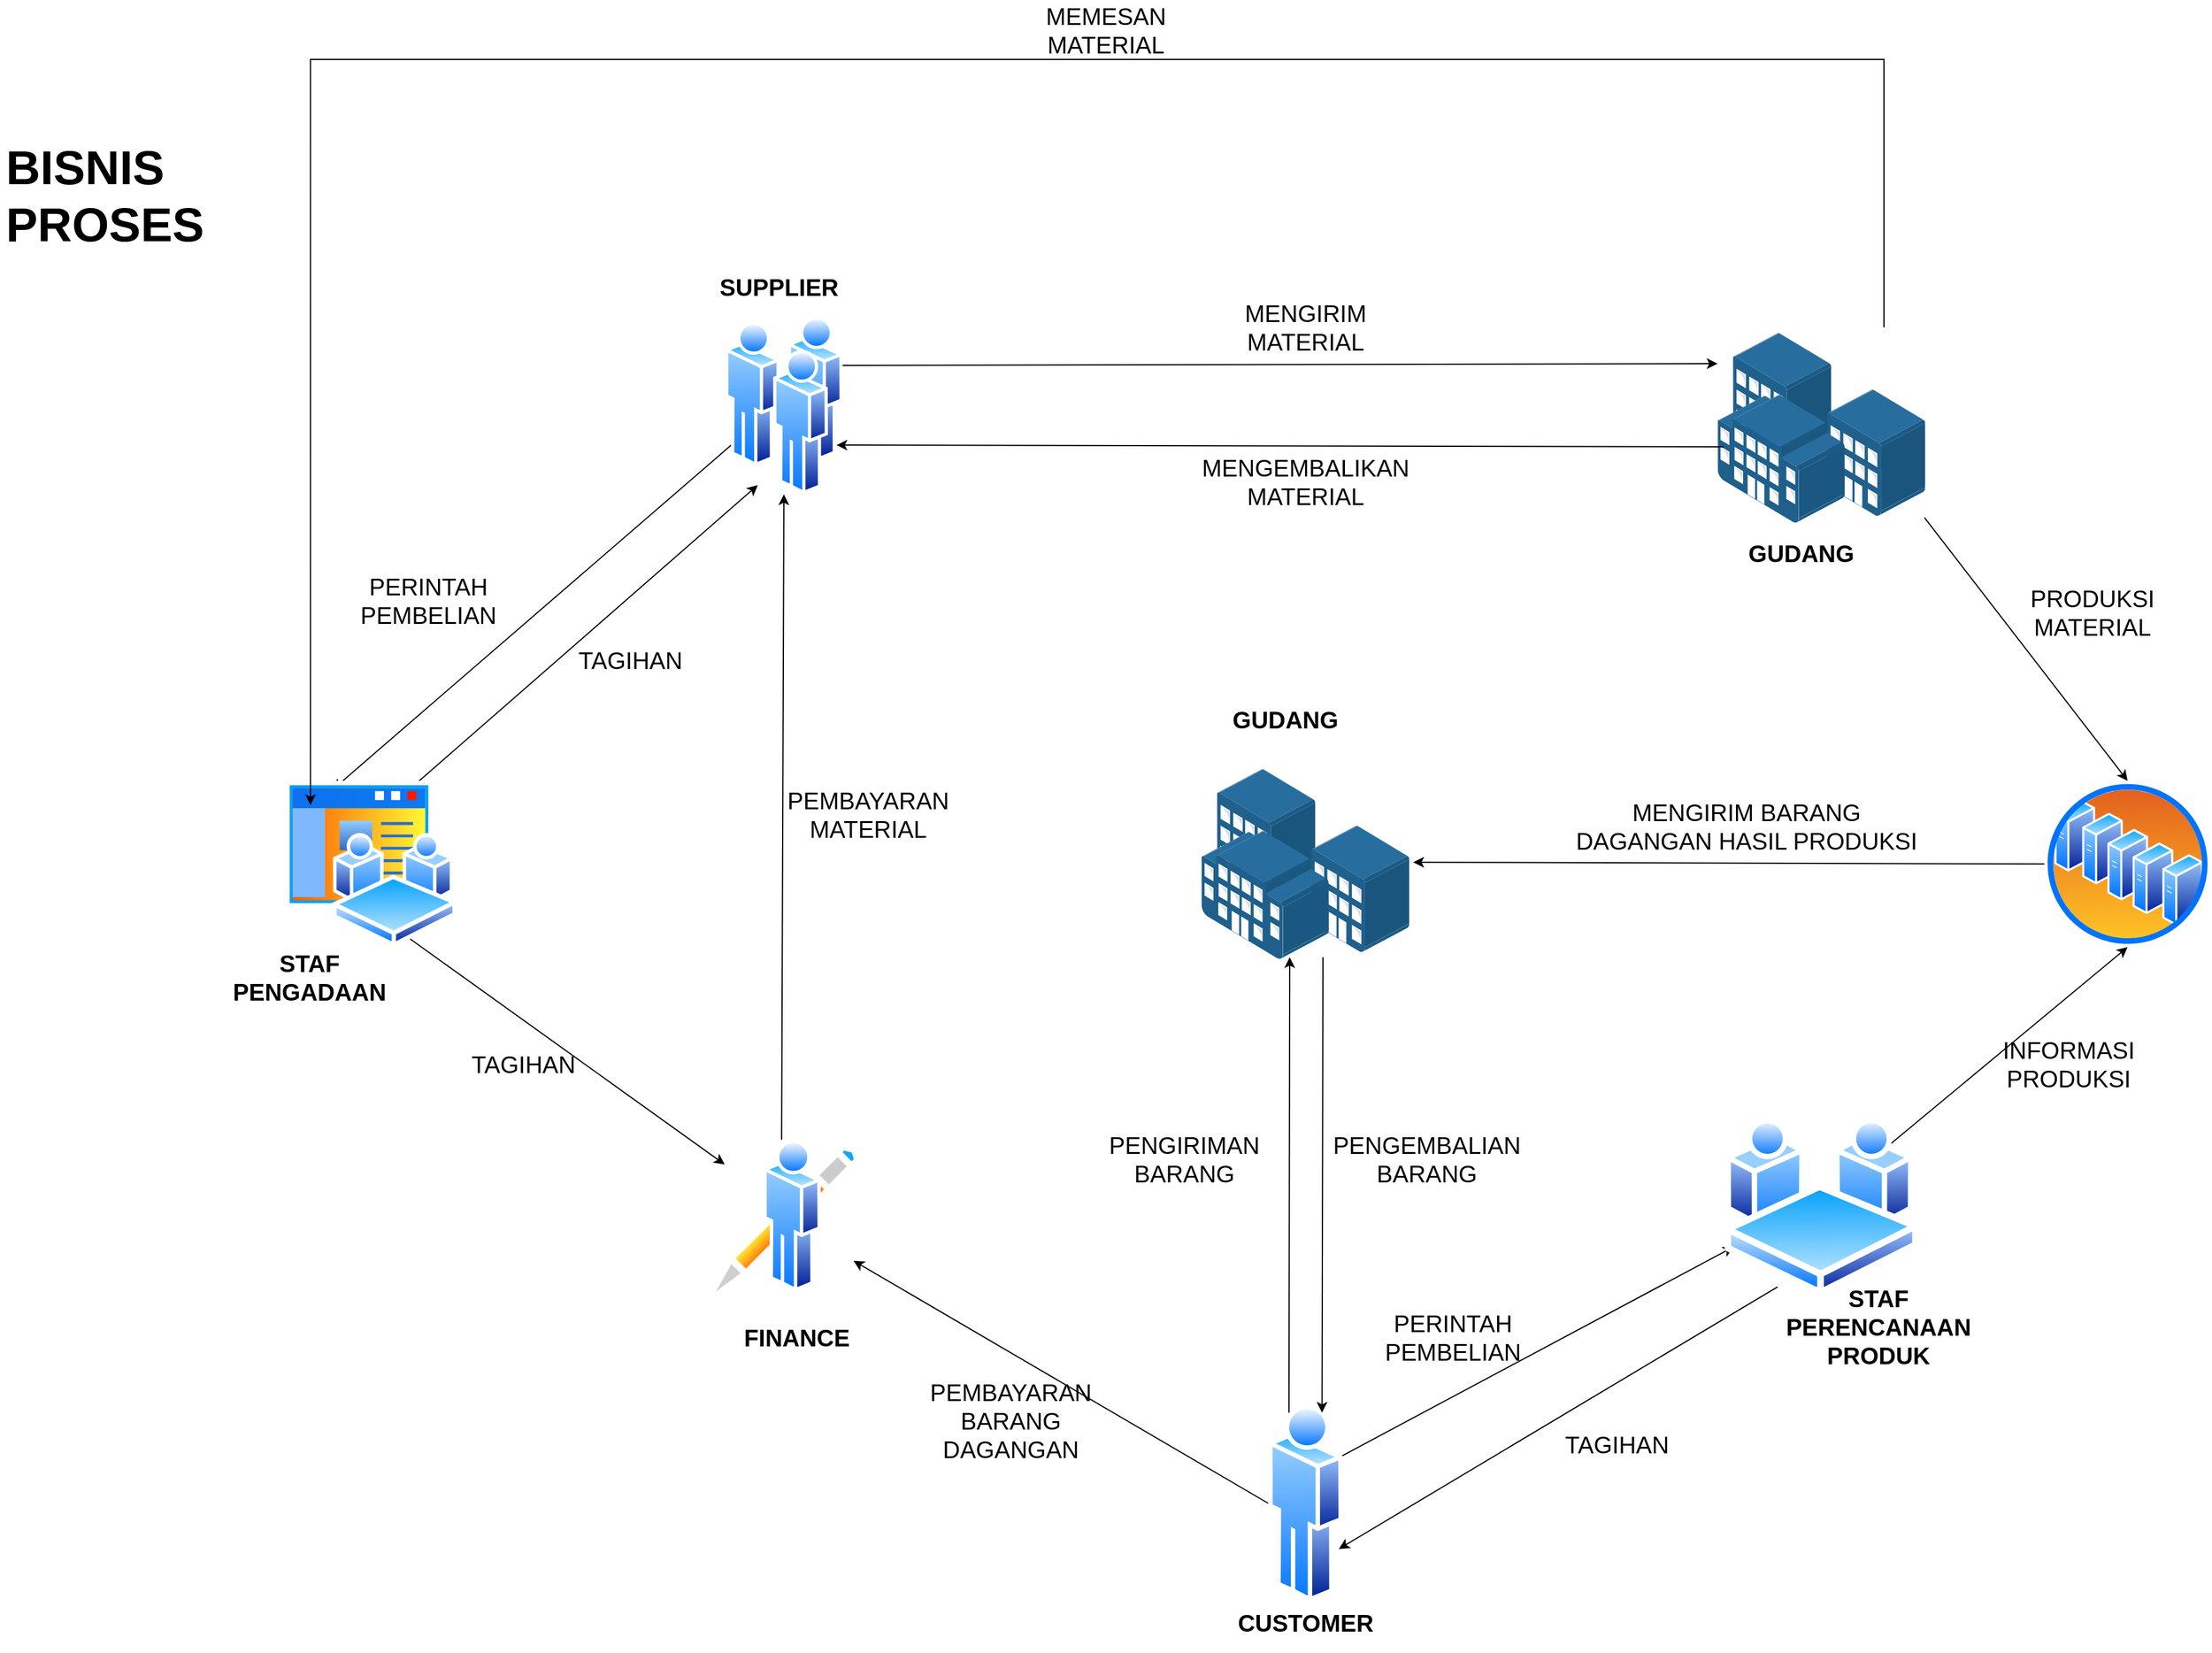 <mxfile version="16.1.2" type="device" pages="4"><diagram id="T7Z4iVn5UZpqnZchtxm9" name="BISNIS PROSES"><mxGraphModel dx="2560" dy="1570" grid="1" gridSize="10" guides="1" tooltips="1" connect="1" arrows="1" fold="1" page="1" pageScale="1" pageWidth="2336" pageHeight="1654" math="0" shadow="0"><root><mxCell id="mR5iRVfSPphX6WGWTqjl-0"/><mxCell id="mR5iRVfSPphX6WGWTqjl-1" parent="mR5iRVfSPphX6WGWTqjl-0"/><mxCell id="mR5iRVfSPphX6WGWTqjl-2" value="" style="points=[];aspect=fixed;html=1;align=center;shadow=0;dashed=0;image;image=img/lib/allied_telesis/buildings/Building_Cluster.svg;" parent="mR5iRVfSPphX6WGWTqjl-1" vertex="1"><mxGeometry x="1081" y="667" width="174.7" height="160" as="geometry"/></mxCell><mxCell id="mR5iRVfSPphX6WGWTqjl-22" style="edgeStyle=none;rounded=0;orthogonalLoop=1;jettySize=auto;html=1;exitX=0;exitY=0.5;exitDx=0;exitDy=0;entryX=1;entryY=0.75;entryDx=0;entryDy=0;fontSize=20;" parent="mR5iRVfSPphX6WGWTqjl-1" source="mR5iRVfSPphX6WGWTqjl-3" target="mR5iRVfSPphX6WGWTqjl-7" edge="1"><mxGeometry relative="1" as="geometry"/></mxCell><mxCell id="mR5iRVfSPphX6WGWTqjl-28" style="edgeStyle=none;rounded=0;orthogonalLoop=1;jettySize=auto;html=1;exitX=0.25;exitY=0;exitDx=0;exitDy=0;entryX=0.424;entryY=0.991;entryDx=0;entryDy=0;entryPerimeter=0;fontSize=20;" parent="mR5iRVfSPphX6WGWTqjl-1" source="mR5iRVfSPphX6WGWTqjl-3" target="mR5iRVfSPphX6WGWTqjl-2" edge="1"><mxGeometry relative="1" as="geometry"/></mxCell><mxCell id="mR5iRVfSPphX6WGWTqjl-34" style="edgeStyle=none;rounded=0;orthogonalLoop=1;jettySize=auto;html=1;exitX=1;exitY=0.25;exitDx=0;exitDy=0;entryX=0;entryY=0.75;entryDx=0;entryDy=0;fontSize=20;" parent="mR5iRVfSPphX6WGWTqjl-1" source="mR5iRVfSPphX6WGWTqjl-3" target="mR5iRVfSPphX6WGWTqjl-4" edge="1"><mxGeometry relative="1" as="geometry"/></mxCell><mxCell id="mR5iRVfSPphX6WGWTqjl-3" value="" style="aspect=fixed;perimeter=ellipsePerimeter;html=1;align=center;shadow=0;dashed=0;spacingTop=3;image;image=img/lib/active_directory/user.svg;" parent="mR5iRVfSPphX6WGWTqjl-1" vertex="1"><mxGeometry x="1136.9" y="1200" width="62.9" height="170" as="geometry"/></mxCell><mxCell id="mR5iRVfSPphX6WGWTqjl-35" style="edgeStyle=none;rounded=0;orthogonalLoop=1;jettySize=auto;html=1;exitX=0.25;exitY=1;exitDx=0;exitDy=0;entryX=1;entryY=0.75;entryDx=0;entryDy=0;fontSize=20;" parent="mR5iRVfSPphX6WGWTqjl-1" source="mR5iRVfSPphX6WGWTqjl-4" target="mR5iRVfSPphX6WGWTqjl-3" edge="1"><mxGeometry relative="1" as="geometry"/></mxCell><mxCell id="mR5iRVfSPphX6WGWTqjl-41" style="edgeStyle=none;rounded=0;orthogonalLoop=1;jettySize=auto;html=1;exitX=1;exitY=0;exitDx=0;exitDy=0;entryX=0.5;entryY=1;entryDx=0;entryDy=0;fontSize=20;" parent="mR5iRVfSPphX6WGWTqjl-1" source="mR5iRVfSPphX6WGWTqjl-4" target="mR5iRVfSPphX6WGWTqjl-8" edge="1"><mxGeometry relative="1" as="geometry"/></mxCell><mxCell id="mR5iRVfSPphX6WGWTqjl-4" value="" style="aspect=fixed;perimeter=ellipsePerimeter;html=1;align=center;shadow=0;dashed=0;spacingTop=3;image;image=img/lib/active_directory/meeting.svg;" parent="mR5iRVfSPphX6WGWTqjl-1" vertex="1"><mxGeometry x="1520" y="960.83" width="164.84" height="150" as="geometry"/></mxCell><mxCell id="mR5iRVfSPphX6WGWTqjl-11" style="rounded=0;orthogonalLoop=1;jettySize=auto;html=1;exitX=1;exitY=0.25;exitDx=0;exitDy=0;fontSize=20;" parent="mR5iRVfSPphX6WGWTqjl-1" source="mR5iRVfSPphX6WGWTqjl-5" edge="1"><mxGeometry relative="1" as="geometry"><mxPoint x="1515" y="326" as="targetPoint"/></mxGeometry></mxCell><mxCell id="mR5iRVfSPphX6WGWTqjl-14" style="edgeStyle=none;rounded=0;orthogonalLoop=1;jettySize=auto;html=1;exitX=0;exitY=0.75;exitDx=0;exitDy=0;entryX=0.25;entryY=0;entryDx=0;entryDy=0;fontSize=20;" parent="mR5iRVfSPphX6WGWTqjl-1" source="mR5iRVfSPphX6WGWTqjl-5" target="mR5iRVfSPphX6WGWTqjl-6" edge="1"><mxGeometry relative="1" as="geometry"/></mxCell><mxCell id="mR5iRVfSPphX6WGWTqjl-5" value="" style="aspect=fixed;perimeter=ellipsePerimeter;html=1;align=center;shadow=0;dashed=0;spacingTop=3;image;image=img/lib/active_directory/users.svg;" parent="mR5iRVfSPphX6WGWTqjl-1" vertex="1"><mxGeometry x="680" y="286" width="99" height="150" as="geometry"/></mxCell><mxCell id="mR5iRVfSPphX6WGWTqjl-15" style="edgeStyle=none;rounded=0;orthogonalLoop=1;jettySize=auto;html=1;exitX=0.75;exitY=0;exitDx=0;exitDy=0;fontSize=20;entryX=0.25;entryY=1;entryDx=0;entryDy=0;" parent="mR5iRVfSPphX6WGWTqjl-1" source="mR5iRVfSPphX6WGWTqjl-6" target="mR5iRVfSPphX6WGWTqjl-5" edge="1"><mxGeometry relative="1" as="geometry"><mxPoint x="580" y="380" as="targetPoint"/></mxGeometry></mxCell><mxCell id="mR5iRVfSPphX6WGWTqjl-18" style="edgeStyle=none;rounded=0;orthogonalLoop=1;jettySize=auto;html=1;exitX=0.75;exitY=1;exitDx=0;exitDy=0;fontSize=20;entryX=0;entryY=0;entryDx=0;entryDy=0;" parent="mR5iRVfSPphX6WGWTqjl-1" source="mR5iRVfSPphX6WGWTqjl-6" target="mR5iRVfSPphX6WGWTqjl-7" edge="1"><mxGeometry relative="1" as="geometry"><mxPoint x="360" y="990" as="targetPoint"/></mxGeometry></mxCell><mxCell id="mR5iRVfSPphX6WGWTqjl-6" value="" style="aspect=fixed;perimeter=ellipsePerimeter;html=1;align=center;shadow=0;dashed=0;spacingTop=3;image;image=img/lib/active_directory/workspace_site.svg;" parent="mR5iRVfSPphX6WGWTqjl-1" vertex="1"><mxGeometry x="310" y="677" width="144.33" height="140" as="geometry"/></mxCell><mxCell id="mR5iRVfSPphX6WGWTqjl-24" style="edgeStyle=none;rounded=0;orthogonalLoop=1;jettySize=auto;html=1;exitX=0.5;exitY=0;exitDx=0;exitDy=0;fontSize=20;entryX=0.5;entryY=1;entryDx=0;entryDy=0;" parent="mR5iRVfSPphX6WGWTqjl-1" source="mR5iRVfSPphX6WGWTqjl-7" target="mR5iRVfSPphX6WGWTqjl-5" edge="1"><mxGeometry relative="1" as="geometry"><mxPoint x="820" y="620" as="targetPoint"/></mxGeometry></mxCell><mxCell id="mR5iRVfSPphX6WGWTqjl-7" value="" style="aspect=fixed;perimeter=ellipsePerimeter;html=1;align=center;shadow=0;dashed=0;spacingTop=3;image;image=img/lib/active_directory/writer.svg;" parent="mR5iRVfSPphX6WGWTqjl-1" vertex="1"><mxGeometry x="660" y="979.17" width="135.2" height="140.83" as="geometry"/></mxCell><mxCell id="mR5iRVfSPphX6WGWTqjl-43" style="edgeStyle=none;rounded=0;orthogonalLoop=1;jettySize=auto;html=1;entryX=0.5;entryY=0;entryDx=0;entryDy=0;fontSize=20;exitX=0.996;exitY=0.972;exitDx=0;exitDy=0;exitPerimeter=0;" parent="mR5iRVfSPphX6WGWTqjl-1" source="mR5iRVfSPphX6WGWTqjl-9" target="mR5iRVfSPphX6WGWTqjl-8" edge="1"><mxGeometry relative="1" as="geometry"><mxPoint x="1900" y="410" as="sourcePoint"/></mxGeometry></mxCell><mxCell id="mR5iRVfSPphX6WGWTqjl-46" style="edgeStyle=none;rounded=0;orthogonalLoop=1;jettySize=auto;html=1;exitX=0;exitY=0.5;exitDx=0;exitDy=0;entryX=1.019;entryY=0.491;entryDx=0;entryDy=0;entryPerimeter=0;fontSize=20;" parent="mR5iRVfSPphX6WGWTqjl-1" source="mR5iRVfSPphX6WGWTqjl-8" target="mR5iRVfSPphX6WGWTqjl-2" edge="1"><mxGeometry relative="1" as="geometry"/></mxCell><mxCell id="mR5iRVfSPphX6WGWTqjl-8" value="" style="aspect=fixed;perimeter=ellipsePerimeter;html=1;align=center;shadow=0;dashed=0;spacingTop=3;image;image=img/lib/active_directory/server_farm.svg;" parent="mR5iRVfSPphX6WGWTqjl-1" vertex="1"><mxGeometry x="1790" y="677" width="140" height="140" as="geometry"/></mxCell><mxCell id="mR5iRVfSPphX6WGWTqjl-9" value="" style="points=[];aspect=fixed;html=1;align=center;shadow=0;dashed=0;image;image=img/lib/allied_telesis/buildings/Building_Cluster.svg;" parent="mR5iRVfSPphX6WGWTqjl-1" vertex="1"><mxGeometry x="1515.07" y="300" width="174.7" height="160" as="geometry"/></mxCell><mxCell id="mR5iRVfSPphX6WGWTqjl-10" value="SUPPLIER" style="text;html=1;strokeColor=none;fillColor=none;align=center;verticalAlign=middle;whiteSpace=wrap;rounded=0;fontSize=20;fontStyle=1" parent="mR5iRVfSPphX6WGWTqjl-1" vertex="1"><mxGeometry x="654.7" y="236" width="140.5" height="50" as="geometry"/></mxCell><mxCell id="mR5iRVfSPphX6WGWTqjl-12" style="rounded=0;orthogonalLoop=1;jettySize=auto;html=1;fontSize=20;entryX=1;entryY=0.75;entryDx=0;entryDy=0;" parent="mR5iRVfSPphX6WGWTqjl-1" target="mR5iRVfSPphX6WGWTqjl-5" edge="1"><mxGeometry relative="1" as="geometry"><mxPoint x="1310" y="580" as="targetPoint"/><mxPoint x="1520" y="396" as="sourcePoint"/></mxGeometry></mxCell><mxCell id="mR5iRVfSPphX6WGWTqjl-13" value="GUDANG" style="text;html=1;strokeColor=none;fillColor=none;align=center;verticalAlign=middle;whiteSpace=wrap;rounded=0;fontSize=20;fontStyle=1" parent="mR5iRVfSPphX6WGWTqjl-1" vertex="1"><mxGeometry x="1515.07" y="460" width="140.5" height="50" as="geometry"/></mxCell><mxCell id="mR5iRVfSPphX6WGWTqjl-16" value="TAGIHAN" style="text;html=1;strokeColor=none;fillColor=none;align=center;verticalAlign=middle;whiteSpace=wrap;rounded=0;fontSize=20;fontStyle=0" parent="mR5iRVfSPphX6WGWTqjl-1" vertex="1"><mxGeometry x="529.5" y="550" width="140.5" height="50" as="geometry"/></mxCell><mxCell id="mR5iRVfSPphX6WGWTqjl-17" value="PERINTAH PEMBELIAN" style="text;html=1;strokeColor=none;fillColor=none;align=center;verticalAlign=middle;whiteSpace=wrap;rounded=0;fontSize=20;fontStyle=0" parent="mR5iRVfSPphX6WGWTqjl-1" vertex="1"><mxGeometry x="360" y="500" width="140.5" height="50" as="geometry"/></mxCell><mxCell id="mR5iRVfSPphX6WGWTqjl-19" value="TAGIHAN" style="text;html=1;strokeColor=none;fillColor=none;align=center;verticalAlign=middle;whiteSpace=wrap;rounded=0;fontSize=20;fontStyle=0" parent="mR5iRVfSPphX6WGWTqjl-1" vertex="1"><mxGeometry x="440" y="890" width="140.5" height="50" as="geometry"/></mxCell><mxCell id="mR5iRVfSPphX6WGWTqjl-20" value="FINANCE" style="text;html=1;strokeColor=none;fillColor=none;align=center;verticalAlign=middle;whiteSpace=wrap;rounded=0;fontSize=20;fontStyle=1" parent="mR5iRVfSPphX6WGWTqjl-1" vertex="1"><mxGeometry x="670" y="1120" width="140.5" height="50" as="geometry"/></mxCell><mxCell id="mR5iRVfSPphX6WGWTqjl-21" value="STAF PENGADAAN" style="text;html=1;strokeColor=none;fillColor=none;align=center;verticalAlign=middle;whiteSpace=wrap;rounded=0;fontSize=20;fontStyle=1" parent="mR5iRVfSPphX6WGWTqjl-1" vertex="1"><mxGeometry x="260" y="817" width="140.5" height="50" as="geometry"/></mxCell><mxCell id="mR5iRVfSPphX6WGWTqjl-23" value="PEMBAYARAN BARANG DAGANGAN" style="text;html=1;strokeColor=none;fillColor=none;align=center;verticalAlign=middle;whiteSpace=wrap;rounded=0;fontSize=20;fontStyle=0" parent="mR5iRVfSPphX6WGWTqjl-1" vertex="1"><mxGeometry x="850" y="1190" width="140.5" height="50" as="geometry"/></mxCell><mxCell id="mR5iRVfSPphX6WGWTqjl-26" value="PEMBAYARAN MATERIAL" style="text;html=1;strokeColor=none;fillColor=none;align=center;verticalAlign=middle;whiteSpace=wrap;rounded=0;fontSize=20;fontStyle=0" parent="mR5iRVfSPphX6WGWTqjl-1" vertex="1"><mxGeometry x="730" y="680" width="140.5" height="50" as="geometry"/></mxCell><mxCell id="mR5iRVfSPphX6WGWTqjl-27" value="GUDANG" style="text;html=1;strokeColor=none;fillColor=none;align=center;verticalAlign=middle;whiteSpace=wrap;rounded=0;fontSize=20;fontStyle=1" parent="mR5iRVfSPphX6WGWTqjl-1" vertex="1"><mxGeometry x="1081" y="600" width="140.5" height="50" as="geometry"/></mxCell><mxCell id="mR5iRVfSPphX6WGWTqjl-29" style="edgeStyle=none;rounded=0;orthogonalLoop=1;jettySize=auto;html=1;entryX=0.75;entryY=0;entryDx=0;entryDy=0;fontSize=20;exitX=0.584;exitY=0.991;exitDx=0;exitDy=0;exitPerimeter=0;" parent="mR5iRVfSPphX6WGWTqjl-1" source="mR5iRVfSPphX6WGWTqjl-2" target="mR5iRVfSPphX6WGWTqjl-3" edge="1"><mxGeometry relative="1" as="geometry"><mxPoint x="1470" y="810" as="sourcePoint"/><mxPoint x="1165.073" y="835.56" as="targetPoint"/></mxGeometry></mxCell><mxCell id="mR5iRVfSPphX6WGWTqjl-30" value="PENGIRIMAN BARANG" style="text;html=1;strokeColor=none;fillColor=none;align=center;verticalAlign=middle;whiteSpace=wrap;rounded=0;fontSize=20;fontStyle=0" parent="mR5iRVfSPphX6WGWTqjl-1" vertex="1"><mxGeometry x="996.4" y="970" width="140.5" height="50" as="geometry"/></mxCell><mxCell id="mR5iRVfSPphX6WGWTqjl-31" value="PENGEMBALIAN BARANG" style="text;html=1;strokeColor=none;fillColor=none;align=center;verticalAlign=middle;whiteSpace=wrap;rounded=0;fontSize=20;fontStyle=0" parent="mR5iRVfSPphX6WGWTqjl-1" vertex="1"><mxGeometry x="1200" y="970" width="140.5" height="50" as="geometry"/></mxCell><mxCell id="mR5iRVfSPphX6WGWTqjl-32" value="CUSTOMER" style="text;html=1;strokeColor=none;fillColor=none;align=center;verticalAlign=middle;whiteSpace=wrap;rounded=0;fontSize=20;fontStyle=1" parent="mR5iRVfSPphX6WGWTqjl-1" vertex="1"><mxGeometry x="1098.1" y="1360" width="140.5" height="50" as="geometry"/></mxCell><mxCell id="mR5iRVfSPphX6WGWTqjl-37" value="TAGIHAN" style="text;html=1;strokeColor=none;fillColor=none;align=center;verticalAlign=middle;whiteSpace=wrap;rounded=0;fontSize=20;fontStyle=0" parent="mR5iRVfSPphX6WGWTqjl-1" vertex="1"><mxGeometry x="1360" y="1210" width="140.5" height="50" as="geometry"/></mxCell><mxCell id="mR5iRVfSPphX6WGWTqjl-38" value="PERINTAH PEMBELIAN" style="text;html=1;strokeColor=none;fillColor=none;align=center;verticalAlign=middle;whiteSpace=wrap;rounded=0;fontSize=20;fontStyle=0" parent="mR5iRVfSPphX6WGWTqjl-1" vertex="1"><mxGeometry x="1221.5" y="1120" width="140.5" height="50" as="geometry"/></mxCell><mxCell id="mR5iRVfSPphX6WGWTqjl-40" value="STAF PERENCANAAN PRODUK" style="text;html=1;strokeColor=none;fillColor=none;align=center;verticalAlign=middle;whiteSpace=wrap;rounded=0;fontSize=20;fontStyle=1" parent="mR5iRVfSPphX6WGWTqjl-1" vertex="1"><mxGeometry x="1580" y="1110.83" width="140.5" height="50" as="geometry"/></mxCell><mxCell id="mR5iRVfSPphX6WGWTqjl-42" value="INFORMASI PRODUKSI" style="text;html=1;strokeColor=none;fillColor=none;align=center;verticalAlign=middle;whiteSpace=wrap;rounded=0;fontSize=20;fontStyle=0" parent="mR5iRVfSPphX6WGWTqjl-1" vertex="1"><mxGeometry x="1740" y="890" width="140.5" height="50" as="geometry"/></mxCell><mxCell id="mR5iRVfSPphX6WGWTqjl-45" value="PRODUKSI MATERIAL" style="text;html=1;strokeColor=none;fillColor=none;align=center;verticalAlign=middle;whiteSpace=wrap;rounded=0;fontSize=20;fontStyle=0" parent="mR5iRVfSPphX6WGWTqjl-1" vertex="1"><mxGeometry x="1760" y="510" width="140.5" height="50" as="geometry"/></mxCell><mxCell id="mR5iRVfSPphX6WGWTqjl-47" value="MENGIRIM BARANG DAGANGAN HASIL PRODUKSI" style="text;html=1;strokeColor=none;fillColor=none;align=center;verticalAlign=middle;whiteSpace=wrap;rounded=0;fontSize=20;fontStyle=0" parent="mR5iRVfSPphX6WGWTqjl-1" vertex="1"><mxGeometry x="1394.34" y="690" width="290.5" height="50" as="geometry"/></mxCell><mxCell id="mR5iRVfSPphX6WGWTqjl-48" value="MENGIRIM MATERIAL" style="text;html=1;strokeColor=none;fillColor=none;align=center;verticalAlign=middle;whiteSpace=wrap;rounded=0;fontSize=20;fontStyle=0" parent="mR5iRVfSPphX6WGWTqjl-1" vertex="1"><mxGeometry x="1098" y="270" width="140.5" height="50" as="geometry"/></mxCell><mxCell id="mR5iRVfSPphX6WGWTqjl-49" value="MENGEMBALIKAN MATERIAL" style="text;html=1;strokeColor=none;fillColor=none;align=center;verticalAlign=middle;whiteSpace=wrap;rounded=0;fontSize=20;fontStyle=0" parent="mR5iRVfSPphX6WGWTqjl-1" vertex="1"><mxGeometry x="1098" y="400" width="140.5" height="50" as="geometry"/></mxCell><mxCell id="anGgy4gDRhVZuG5bKESX-0" value="&lt;h1&gt;BISNIS PROSES&lt;/h1&gt;" style="text;html=1;strokeColor=none;fillColor=none;spacing=5;spacingTop=-20;whiteSpace=wrap;overflow=hidden;rounded=0;fontSize=20;" parent="mR5iRVfSPphX6WGWTqjl-1" vertex="1"><mxGeometry x="70" y="120" width="190" height="120" as="geometry"/></mxCell><mxCell id="TZR-mqu-WyfIMLaPGI1b-2" style="edgeStyle=orthogonalEdgeStyle;rounded=0;orthogonalLoop=1;jettySize=auto;html=1;exitX=0.801;exitY=-0.028;exitDx=0;exitDy=0;fontSize=20;entryX=0;entryY=0;entryDx=0;entryDy=0;exitPerimeter=0;" edge="1" parent="mR5iRVfSPphX6WGWTqjl-1" source="mR5iRVfSPphX6WGWTqjl-9" target="mR5iRVfSPphX6WGWTqjl-6"><mxGeometry relative="1" as="geometry"><mxPoint x="1613" y="310" as="targetPoint"/><mxPoint x="360.673" y="694.017" as="sourcePoint"/><Array as="points"><mxPoint x="1655" y="70"/><mxPoint x="332" y="70"/></Array></mxGeometry></mxCell><mxCell id="TZR-mqu-WyfIMLaPGI1b-3" value="MEMESAN MATERIAL" style="text;html=1;strokeColor=none;fillColor=none;align=center;verticalAlign=middle;whiteSpace=wrap;rounded=0;fontSize=20;fontStyle=0" vertex="1" parent="mR5iRVfSPphX6WGWTqjl-1"><mxGeometry x="930" y="20" width="140.5" height="50" as="geometry"/></mxCell></root></mxGraphModel></diagram><diagram id="8D1e0HCC6NQPuG3QGZg0" name="DIMENSIONAL MODEL"><mxGraphModel dx="2560" dy="1570" grid="1" gridSize="10" guides="1" tooltips="1" connect="1" arrows="1" fold="1" page="1" pageScale="1" pageWidth="3300" pageHeight="2339" math="0" shadow="0"><root><mxCell id="iEpu4stAg-6xX1aJYGWF-0"/><mxCell id="iEpu4stAg-6xX1aJYGWF-1" parent="iEpu4stAg-6xX1aJYGWF-0"/><mxCell id="iEpu4stAg-6xX1aJYGWF-16" value="REQUEST MATERIAL" style="shape=table;startSize=30;container=1;collapsible=1;childLayout=tableLayout;fixedRows=1;rowLines=0;fontStyle=1;align=center;resizeLast=1;fontSize=20;" parent="iEpu4stAg-6xX1aJYGWF-1" vertex="1"><mxGeometry x="630" y="540" width="250" height="130" as="geometry"/></mxCell><mxCell id="iEpu4stAg-6xX1aJYGWF-17" value="" style="shape=partialRectangle;collapsible=0;dropTarget=0;pointerEvents=0;fillColor=none;top=0;left=0;bottom=1;right=0;points=[[0,0.5],[1,0.5]];portConstraint=eastwest;fontSize=20;" parent="iEpu4stAg-6xX1aJYGWF-16" vertex="1"><mxGeometry y="30" width="250" height="30" as="geometry"/></mxCell><mxCell id="iEpu4stAg-6xX1aJYGWF-18" value="PK" style="shape=partialRectangle;connectable=0;fillColor=none;top=0;left=0;bottom=0;right=0;fontStyle=1;overflow=hidden;fontSize=20;" parent="iEpu4stAg-6xX1aJYGWF-17" vertex="1"><mxGeometry width="30" height="30" as="geometry"><mxRectangle width="30" height="30" as="alternateBounds"/></mxGeometry></mxCell><mxCell id="iEpu4stAg-6xX1aJYGWF-19" value="REQUEST MATERIAL" style="shape=partialRectangle;connectable=0;fillColor=none;top=0;left=0;bottom=0;right=0;align=left;spacingLeft=6;fontStyle=5;overflow=hidden;fontSize=20;" parent="iEpu4stAg-6xX1aJYGWF-17" vertex="1"><mxGeometry x="30" width="220" height="30" as="geometry"><mxRectangle width="220" height="30" as="alternateBounds"/></mxGeometry></mxCell><mxCell id="iEpu4stAg-6xX1aJYGWF-20" value="" style="shape=partialRectangle;collapsible=0;dropTarget=0;pointerEvents=0;fillColor=none;top=0;left=0;bottom=0;right=0;points=[[0,0.5],[1,0.5]];portConstraint=eastwest;fontSize=20;" parent="iEpu4stAg-6xX1aJYGWF-16" vertex="1"><mxGeometry y="60" width="250" height="30" as="geometry"/></mxCell><mxCell id="iEpu4stAg-6xX1aJYGWF-21" value="" style="shape=partialRectangle;connectable=0;fillColor=none;top=0;left=0;bottom=0;right=0;editable=1;overflow=hidden;fontSize=20;" parent="iEpu4stAg-6xX1aJYGWF-20" vertex="1"><mxGeometry width="30" height="30" as="geometry"><mxRectangle width="30" height="30" as="alternateBounds"/></mxGeometry></mxCell><mxCell id="iEpu4stAg-6xX1aJYGWF-22" value="REQUEST DATE" style="shape=partialRectangle;connectable=0;fillColor=none;top=0;left=0;bottom=0;right=0;align=left;spacingLeft=6;overflow=hidden;fontSize=20;" parent="iEpu4stAg-6xX1aJYGWF-20" vertex="1"><mxGeometry x="30" width="220" height="30" as="geometry"><mxRectangle width="220" height="30" as="alternateBounds"/></mxGeometry></mxCell><mxCell id="iEpu4stAg-6xX1aJYGWF-23" value="" style="shape=partialRectangle;collapsible=0;dropTarget=0;pointerEvents=0;fillColor=none;top=0;left=0;bottom=0;right=0;points=[[0,0.5],[1,0.5]];portConstraint=eastwest;fontSize=20;" parent="iEpu4stAg-6xX1aJYGWF-16" vertex="1"><mxGeometry y="90" width="250" height="30" as="geometry"/></mxCell><mxCell id="iEpu4stAg-6xX1aJYGWF-24" value="" style="shape=partialRectangle;connectable=0;fillColor=none;top=0;left=0;bottom=0;right=0;editable=1;overflow=hidden;fontSize=20;" parent="iEpu4stAg-6xX1aJYGWF-23" vertex="1"><mxGeometry width="30" height="30" as="geometry"><mxRectangle width="30" height="30" as="alternateBounds"/></mxGeometry></mxCell><mxCell id="iEpu4stAg-6xX1aJYGWF-25" value="NOTE" style="shape=partialRectangle;connectable=0;fillColor=none;top=0;left=0;bottom=0;right=0;align=left;spacingLeft=6;overflow=hidden;fontSize=20;" parent="iEpu4stAg-6xX1aJYGWF-23" vertex="1"><mxGeometry x="30" width="220" height="30" as="geometry"><mxRectangle width="220" height="30" as="alternateBounds"/></mxGeometry></mxCell><mxCell id="iEpu4stAg-6xX1aJYGWF-45" value="MATERIAL" style="shape=table;startSize=30;container=1;collapsible=1;childLayout=tableLayout;fixedRows=1;rowLines=0;fontStyle=1;align=center;resizeLast=1;fontSize=20;" parent="iEpu4stAg-6xX1aJYGWF-1" vertex="1"><mxGeometry x="150" y="540" width="250" height="130" as="geometry"/></mxCell><mxCell id="iEpu4stAg-6xX1aJYGWF-46" value="" style="shape=partialRectangle;collapsible=0;dropTarget=0;pointerEvents=0;fillColor=none;top=0;left=0;bottom=1;right=0;points=[[0,0.5],[1,0.5]];portConstraint=eastwest;fontSize=20;" parent="iEpu4stAg-6xX1aJYGWF-45" vertex="1"><mxGeometry y="30" width="250" height="30" as="geometry"/></mxCell><mxCell id="iEpu4stAg-6xX1aJYGWF-47" value="PK" style="shape=partialRectangle;connectable=0;fillColor=none;top=0;left=0;bottom=0;right=0;fontStyle=1;overflow=hidden;fontSize=20;" parent="iEpu4stAg-6xX1aJYGWF-46" vertex="1"><mxGeometry width="30" height="30" as="geometry"><mxRectangle width="30" height="30" as="alternateBounds"/></mxGeometry></mxCell><mxCell id="iEpu4stAg-6xX1aJYGWF-48" value="MATERIAL" style="shape=partialRectangle;connectable=0;fillColor=none;top=0;left=0;bottom=0;right=0;align=left;spacingLeft=6;fontStyle=5;overflow=hidden;fontSize=20;" parent="iEpu4stAg-6xX1aJYGWF-46" vertex="1"><mxGeometry x="30" width="220" height="30" as="geometry"><mxRectangle width="220" height="30" as="alternateBounds"/></mxGeometry></mxCell><mxCell id="iEpu4stAg-6xX1aJYGWF-49" value="" style="shape=partialRectangle;collapsible=0;dropTarget=0;pointerEvents=0;fillColor=none;top=0;left=0;bottom=0;right=0;points=[[0,0.5],[1,0.5]];portConstraint=eastwest;fontSize=20;" parent="iEpu4stAg-6xX1aJYGWF-45" vertex="1"><mxGeometry y="60" width="250" height="30" as="geometry"/></mxCell><mxCell id="iEpu4stAg-6xX1aJYGWF-50" value="" style="shape=partialRectangle;connectable=0;fillColor=none;top=0;left=0;bottom=0;right=0;editable=1;overflow=hidden;fontSize=20;" parent="iEpu4stAg-6xX1aJYGWF-49" vertex="1"><mxGeometry width="30" height="30" as="geometry"><mxRectangle width="30" height="30" as="alternateBounds"/></mxGeometry></mxCell><mxCell id="iEpu4stAg-6xX1aJYGWF-51" value="MATERIAL NAME" style="shape=partialRectangle;connectable=0;fillColor=none;top=0;left=0;bottom=0;right=0;align=left;spacingLeft=6;overflow=hidden;fontSize=20;" parent="iEpu4stAg-6xX1aJYGWF-49" vertex="1"><mxGeometry x="30" width="220" height="30" as="geometry"><mxRectangle width="220" height="30" as="alternateBounds"/></mxGeometry></mxCell><mxCell id="iEpu4stAg-6xX1aJYGWF-52" value="" style="shape=partialRectangle;collapsible=0;dropTarget=0;pointerEvents=0;fillColor=none;top=0;left=0;bottom=0;right=0;points=[[0,0.5],[1,0.5]];portConstraint=eastwest;fontSize=20;" parent="iEpu4stAg-6xX1aJYGWF-45" vertex="1"><mxGeometry y="90" width="250" height="30" as="geometry"/></mxCell><mxCell id="iEpu4stAg-6xX1aJYGWF-53" value="" style="shape=partialRectangle;connectable=0;fillColor=none;top=0;left=0;bottom=0;right=0;editable=1;overflow=hidden;fontSize=20;" parent="iEpu4stAg-6xX1aJYGWF-52" vertex="1"><mxGeometry width="30" height="30" as="geometry"><mxRectangle width="30" height="30" as="alternateBounds"/></mxGeometry></mxCell><mxCell id="iEpu4stAg-6xX1aJYGWF-54" value="TYPE" style="shape=partialRectangle;connectable=0;fillColor=none;top=0;left=0;bottom=0;right=0;align=left;spacingLeft=6;overflow=hidden;fontSize=20;" parent="iEpu4stAg-6xX1aJYGWF-52" vertex="1"><mxGeometry x="30" width="220" height="30" as="geometry"><mxRectangle width="220" height="30" as="alternateBounds"/></mxGeometry></mxCell><mxCell id="iEpu4stAg-6xX1aJYGWF-55" value="RETURN MATERIAL" style="shape=table;startSize=30;container=1;collapsible=1;childLayout=tableLayout;fixedRows=1;rowLines=0;fontStyle=1;align=center;resizeLast=1;fontSize=20;" parent="iEpu4stAg-6xX1aJYGWF-1" vertex="1"><mxGeometry x="1080" y="510" width="330" height="190" as="geometry"/></mxCell><mxCell id="iEpu4stAg-6xX1aJYGWF-56" value="" style="shape=partialRectangle;collapsible=0;dropTarget=0;pointerEvents=0;fillColor=none;top=0;left=0;bottom=1;right=0;points=[[0,0.5],[1,0.5]];portConstraint=eastwest;fontSize=20;" parent="iEpu4stAg-6xX1aJYGWF-55" vertex="1"><mxGeometry y="30" width="330" height="30" as="geometry"/></mxCell><mxCell id="iEpu4stAg-6xX1aJYGWF-57" value="FK" style="shape=partialRectangle;connectable=0;fillColor=none;top=0;left=0;bottom=0;right=0;fontStyle=1;overflow=hidden;fontSize=20;" parent="iEpu4stAg-6xX1aJYGWF-56" vertex="1"><mxGeometry width="30" height="30" as="geometry"><mxRectangle width="30" height="30" as="alternateBounds"/></mxGeometry></mxCell><mxCell id="iEpu4stAg-6xX1aJYGWF-58" value="SUPPLIER CODE" style="shape=partialRectangle;connectable=0;fillColor=none;top=0;left=0;bottom=0;right=0;align=left;spacingLeft=6;fontStyle=5;overflow=hidden;fontSize=20;" parent="iEpu4stAg-6xX1aJYGWF-56" vertex="1"><mxGeometry x="30" width="300" height="30" as="geometry"><mxRectangle width="300" height="30" as="alternateBounds"/></mxGeometry></mxCell><mxCell id="iEpu4stAg-6xX1aJYGWF-59" value="" style="shape=partialRectangle;collapsible=0;dropTarget=0;pointerEvents=0;fillColor=none;top=0;left=0;bottom=0;right=0;points=[[0,0.5],[1,0.5]];portConstraint=eastwest;fontSize=20;" parent="iEpu4stAg-6xX1aJYGWF-55" vertex="1"><mxGeometry y="60" width="330" height="30" as="geometry"/></mxCell><mxCell id="iEpu4stAg-6xX1aJYGWF-60" value="FK" style="shape=partialRectangle;connectable=0;fillColor=none;top=0;left=0;bottom=0;right=0;editable=1;overflow=hidden;fontSize=20;fontStyle=1" parent="iEpu4stAg-6xX1aJYGWF-59" vertex="1"><mxGeometry width="30" height="30" as="geometry"><mxRectangle width="30" height="30" as="alternateBounds"/></mxGeometry></mxCell><mxCell id="iEpu4stAg-6xX1aJYGWF-61" value="REQUEST MATERIAL CODE" style="shape=partialRectangle;connectable=0;fillColor=none;top=0;left=0;bottom=0;right=0;align=left;spacingLeft=6;overflow=hidden;fontSize=20;fontStyle=5" parent="iEpu4stAg-6xX1aJYGWF-59" vertex="1"><mxGeometry x="30" width="300" height="30" as="geometry"><mxRectangle width="300" height="30" as="alternateBounds"/></mxGeometry></mxCell><mxCell id="iEpu4stAg-6xX1aJYGWF-62" value="" style="shape=partialRectangle;collapsible=0;dropTarget=0;pointerEvents=0;fillColor=none;top=0;left=0;bottom=0;right=0;points=[[0,0.5],[1,0.5]];portConstraint=eastwest;fontSize=20;" parent="iEpu4stAg-6xX1aJYGWF-55" vertex="1"><mxGeometry y="90" width="330" height="30" as="geometry"/></mxCell><mxCell id="iEpu4stAg-6xX1aJYGWF-63" value="" style="shape=partialRectangle;connectable=0;fillColor=none;top=0;left=0;bottom=0;right=0;editable=1;overflow=hidden;fontSize=20;" parent="iEpu4stAg-6xX1aJYGWF-62" vertex="1"><mxGeometry width="30" height="30" as="geometry"><mxRectangle width="30" height="30" as="alternateBounds"/></mxGeometry></mxCell><mxCell id="iEpu4stAg-6xX1aJYGWF-64" value="RETURN DATE" style="shape=partialRectangle;connectable=0;fillColor=none;top=0;left=0;bottom=0;right=0;align=left;spacingLeft=6;overflow=hidden;fontSize=20;" parent="iEpu4stAg-6xX1aJYGWF-62" vertex="1"><mxGeometry x="30" width="300" height="30" as="geometry"><mxRectangle width="300" height="30" as="alternateBounds"/></mxGeometry></mxCell><mxCell id="iEpu4stAg-6xX1aJYGWF-65" value="" style="shape=partialRectangle;collapsible=0;dropTarget=0;pointerEvents=0;fillColor=none;top=0;left=0;bottom=0;right=0;points=[[0,0.5],[1,0.5]];portConstraint=eastwest;fontSize=20;" parent="iEpu4stAg-6xX1aJYGWF-55" vertex="1"><mxGeometry y="120" width="330" height="30" as="geometry"/></mxCell><mxCell id="iEpu4stAg-6xX1aJYGWF-66" value="" style="shape=partialRectangle;connectable=0;fillColor=none;top=0;left=0;bottom=0;right=0;editable=1;overflow=hidden;fontSize=20;" parent="iEpu4stAg-6xX1aJYGWF-65" vertex="1"><mxGeometry width="30" height="30" as="geometry"><mxRectangle width="30" height="30" as="alternateBounds"/></mxGeometry></mxCell><mxCell id="iEpu4stAg-6xX1aJYGWF-67" value="TOTAL RETURN MATERIAL" style="shape=partialRectangle;connectable=0;fillColor=none;top=0;left=0;bottom=0;right=0;align=left;spacingLeft=6;overflow=hidden;fontSize=20;" parent="iEpu4stAg-6xX1aJYGWF-65" vertex="1"><mxGeometry x="30" width="300" height="30" as="geometry"><mxRectangle width="300" height="30" as="alternateBounds"/></mxGeometry></mxCell><mxCell id="iEpu4stAg-6xX1aJYGWF-68" value="" style="shape=partialRectangle;collapsible=0;dropTarget=0;pointerEvents=0;fillColor=none;top=0;left=0;bottom=0;right=0;points=[[0,0.5],[1,0.5]];portConstraint=eastwest;fontSize=20;" parent="iEpu4stAg-6xX1aJYGWF-55" vertex="1"><mxGeometry y="150" width="330" height="30" as="geometry"/></mxCell><mxCell id="iEpu4stAg-6xX1aJYGWF-69" value="" style="shape=partialRectangle;connectable=0;fillColor=none;top=0;left=0;bottom=0;right=0;editable=1;overflow=hidden;fontSize=20;" parent="iEpu4stAg-6xX1aJYGWF-68" vertex="1"><mxGeometry width="30" height="30" as="geometry"><mxRectangle width="30" height="30" as="alternateBounds"/></mxGeometry></mxCell><mxCell id="iEpu4stAg-6xX1aJYGWF-70" value="REASON" style="shape=partialRectangle;connectable=0;fillColor=none;top=0;left=0;bottom=0;right=0;align=left;spacingLeft=6;overflow=hidden;fontSize=20;" parent="iEpu4stAg-6xX1aJYGWF-68" vertex="1"><mxGeometry x="30" width="300" height="30" as="geometry"><mxRectangle width="300" height="30" as="alternateBounds"/></mxGeometry></mxCell><mxCell id="iEpu4stAg-6xX1aJYGWF-74" value="PEMBELIAN MATERIAL" style="shape=table;startSize=30;container=1;collapsible=1;childLayout=tableLayout;fixedRows=1;rowLines=0;fontStyle=1;align=center;resizeLast=1;fontSize=20;" parent="iEpu4stAg-6xX1aJYGWF-1" vertex="1"><mxGeometry x="1080" y="1178" width="330" height="250" as="geometry"/></mxCell><mxCell id="iEpu4stAg-6xX1aJYGWF-75" value="" style="shape=partialRectangle;collapsible=0;dropTarget=0;pointerEvents=0;fillColor=none;top=0;left=0;bottom=1;right=0;points=[[0,0.5],[1,0.5]];portConstraint=eastwest;fontSize=20;" parent="iEpu4stAg-6xX1aJYGWF-74" vertex="1"><mxGeometry y="30" width="330" height="30" as="geometry"/></mxCell><mxCell id="iEpu4stAg-6xX1aJYGWF-76" value="FK" style="shape=partialRectangle;connectable=0;fillColor=none;top=0;left=0;bottom=0;right=0;fontStyle=1;overflow=hidden;fontSize=20;" parent="iEpu4stAg-6xX1aJYGWF-75" vertex="1"><mxGeometry width="30" height="30" as="geometry"><mxRectangle width="30" height="30" as="alternateBounds"/></mxGeometry></mxCell><mxCell id="iEpu4stAg-6xX1aJYGWF-77" value="REQUEST MATERIAL CODE" style="shape=partialRectangle;connectable=0;fillColor=none;top=0;left=0;bottom=0;right=0;align=left;spacingLeft=6;fontStyle=5;overflow=hidden;fontSize=20;" parent="iEpu4stAg-6xX1aJYGWF-75" vertex="1"><mxGeometry x="30" width="300" height="30" as="geometry"><mxRectangle width="300" height="30" as="alternateBounds"/></mxGeometry></mxCell><mxCell id="iEpu4stAg-6xX1aJYGWF-78" value="" style="shape=partialRectangle;collapsible=0;dropTarget=0;pointerEvents=0;fillColor=none;top=0;left=0;bottom=0;right=0;points=[[0,0.5],[1,0.5]];portConstraint=eastwest;fontSize=20;" parent="iEpu4stAg-6xX1aJYGWF-74" vertex="1"><mxGeometry y="60" width="330" height="30" as="geometry"/></mxCell><mxCell id="iEpu4stAg-6xX1aJYGWF-79" value="FK" style="shape=partialRectangle;connectable=0;fillColor=none;top=0;left=0;bottom=0;right=0;editable=1;overflow=hidden;fontSize=20;fontStyle=1" parent="iEpu4stAg-6xX1aJYGWF-78" vertex="1"><mxGeometry width="30" height="30" as="geometry"><mxRectangle width="30" height="30" as="alternateBounds"/></mxGeometry></mxCell><mxCell id="iEpu4stAg-6xX1aJYGWF-80" value="SUPPLIER CODE" style="shape=partialRectangle;connectable=0;fillColor=none;top=0;left=0;bottom=0;right=0;align=left;spacingLeft=6;overflow=hidden;fontSize=20;fontStyle=5" parent="iEpu4stAg-6xX1aJYGWF-78" vertex="1"><mxGeometry x="30" width="300" height="30" as="geometry"><mxRectangle width="300" height="30" as="alternateBounds"/></mxGeometry></mxCell><mxCell id="iEpu4stAg-6xX1aJYGWF-81" value="" style="shape=partialRectangle;collapsible=0;dropTarget=0;pointerEvents=0;fillColor=none;top=0;left=0;bottom=0;right=0;points=[[0,0.5],[1,0.5]];portConstraint=eastwest;fontSize=20;" parent="iEpu4stAg-6xX1aJYGWF-74" vertex="1"><mxGeometry y="90" width="330" height="30" as="geometry"/></mxCell><mxCell id="iEpu4stAg-6xX1aJYGWF-82" value="FK" style="shape=partialRectangle;connectable=0;fillColor=none;top=0;left=0;bottom=0;right=0;editable=1;overflow=hidden;fontSize=20;fontStyle=1" parent="iEpu4stAg-6xX1aJYGWF-81" vertex="1"><mxGeometry width="30" height="30" as="geometry"><mxRectangle width="30" height="30" as="alternateBounds"/></mxGeometry></mxCell><mxCell id="iEpu4stAg-6xX1aJYGWF-83" value="MATERIAL CODE" style="shape=partialRectangle;connectable=0;fillColor=none;top=0;left=0;bottom=0;right=0;align=left;spacingLeft=6;overflow=hidden;fontSize=20;fontStyle=5" parent="iEpu4stAg-6xX1aJYGWF-81" vertex="1"><mxGeometry x="30" width="300" height="30" as="geometry"><mxRectangle width="300" height="30" as="alternateBounds"/></mxGeometry></mxCell><mxCell id="iEpu4stAg-6xX1aJYGWF-84" value="" style="shape=partialRectangle;collapsible=0;dropTarget=0;pointerEvents=0;fillColor=none;top=0;left=0;bottom=0;right=0;points=[[0,0.5],[1,0.5]];portConstraint=eastwest;fontSize=20;" parent="iEpu4stAg-6xX1aJYGWF-74" vertex="1"><mxGeometry y="120" width="330" height="30" as="geometry"/></mxCell><mxCell id="iEpu4stAg-6xX1aJYGWF-85" value="FK" style="shape=partialRectangle;connectable=0;fillColor=none;top=0;left=0;bottom=0;right=0;editable=1;overflow=hidden;fontSize=20;fontStyle=1" parent="iEpu4stAg-6xX1aJYGWF-84" vertex="1"><mxGeometry width="30" height="30" as="geometry"><mxRectangle width="30" height="30" as="alternateBounds"/></mxGeometry></mxCell><mxCell id="iEpu4stAg-6xX1aJYGWF-86" value="MINIMUM STOCK CODE" style="shape=partialRectangle;connectable=0;fillColor=none;top=0;left=0;bottom=0;right=0;align=left;spacingLeft=6;overflow=hidden;fontSize=20;fontStyle=5" parent="iEpu4stAg-6xX1aJYGWF-84" vertex="1"><mxGeometry x="30" width="300" height="30" as="geometry"><mxRectangle width="300" height="30" as="alternateBounds"/></mxGeometry></mxCell><mxCell id="iEpu4stAg-6xX1aJYGWF-87" value="" style="shape=partialRectangle;collapsible=0;dropTarget=0;pointerEvents=0;fillColor=none;top=0;left=0;bottom=0;right=0;points=[[0,0.5],[1,0.5]];portConstraint=eastwest;fontSize=20;" parent="iEpu4stAg-6xX1aJYGWF-74" vertex="1"><mxGeometry y="150" width="330" height="30" as="geometry"/></mxCell><mxCell id="iEpu4stAg-6xX1aJYGWF-88" value="" style="shape=partialRectangle;connectable=0;fillColor=none;top=0;left=0;bottom=0;right=0;editable=1;overflow=hidden;fontSize=20;" parent="iEpu4stAg-6xX1aJYGWF-87" vertex="1"><mxGeometry width="30" height="30" as="geometry"><mxRectangle width="30" height="30" as="alternateBounds"/></mxGeometry></mxCell><mxCell id="iEpu4stAg-6xX1aJYGWF-89" value="TOTAL MATERIAL" style="shape=partialRectangle;connectable=0;fillColor=none;top=0;left=0;bottom=0;right=0;align=left;spacingLeft=6;overflow=hidden;fontSize=20;" parent="iEpu4stAg-6xX1aJYGWF-87" vertex="1"><mxGeometry x="30" width="300" height="30" as="geometry"><mxRectangle width="300" height="30" as="alternateBounds"/></mxGeometry></mxCell><mxCell id="iEpu4stAg-6xX1aJYGWF-90" value="" style="shape=partialRectangle;collapsible=0;dropTarget=0;pointerEvents=0;fillColor=none;top=0;left=0;bottom=0;right=0;points=[[0,0.5],[1,0.5]];portConstraint=eastwest;fontSize=20;" parent="iEpu4stAg-6xX1aJYGWF-74" vertex="1"><mxGeometry y="180" width="330" height="30" as="geometry"/></mxCell><mxCell id="iEpu4stAg-6xX1aJYGWF-91" value="" style="shape=partialRectangle;connectable=0;fillColor=none;top=0;left=0;bottom=0;right=0;editable=1;overflow=hidden;fontSize=20;" parent="iEpu4stAg-6xX1aJYGWF-90" vertex="1"><mxGeometry width="30" height="30" as="geometry"><mxRectangle width="30" height="30" as="alternateBounds"/></mxGeometry></mxCell><mxCell id="iEpu4stAg-6xX1aJYGWF-92" value="RATA - RATA ORDER MATERIAL" style="shape=partialRectangle;connectable=0;fillColor=none;top=0;left=0;bottom=0;right=0;align=left;spacingLeft=6;overflow=hidden;fontSize=20;" parent="iEpu4stAg-6xX1aJYGWF-90" vertex="1"><mxGeometry x="30" width="300" height="30" as="geometry"><mxRectangle width="300" height="30" as="alternateBounds"/></mxGeometry></mxCell><mxCell id="7dmiJA-JHMddpkqA3NXx-0" value="" style="shape=partialRectangle;collapsible=0;dropTarget=0;pointerEvents=0;fillColor=none;top=0;left=0;bottom=0;right=0;points=[[0,0.5],[1,0.5]];portConstraint=eastwest;fontSize=20;" vertex="1" parent="iEpu4stAg-6xX1aJYGWF-74"><mxGeometry y="210" width="330" height="30" as="geometry"/></mxCell><mxCell id="7dmiJA-JHMddpkqA3NXx-1" value="" style="shape=partialRectangle;connectable=0;fillColor=none;top=0;left=0;bottom=0;right=0;editable=1;overflow=hidden;fontSize=20;fontStyle=1" vertex="1" parent="7dmiJA-JHMddpkqA3NXx-0"><mxGeometry width="30" height="30" as="geometry"><mxRectangle width="30" height="30" as="alternateBounds"/></mxGeometry></mxCell><mxCell id="7dmiJA-JHMddpkqA3NXx-2" value="SUB TOTAL MATERIAL" style="shape=partialRectangle;connectable=0;fillColor=none;top=0;left=0;bottom=0;right=0;align=left;spacingLeft=6;overflow=hidden;fontSize=20;fontStyle=0" vertex="1" parent="7dmiJA-JHMddpkqA3NXx-0"><mxGeometry x="30" width="300" height="30" as="geometry"><mxRectangle width="300" height="30" as="alternateBounds"/></mxGeometry></mxCell><mxCell id="iEpu4stAg-6xX1aJYGWF-106" value="SUPPLIER" style="shape=table;startSize=30;container=1;collapsible=1;childLayout=tableLayout;fixedRows=1;rowLines=0;fontStyle=1;align=center;resizeLast=1;fontSize=20;" parent="iEpu4stAg-6xX1aJYGWF-1" vertex="1"><mxGeometry x="1630" y="510" width="270" height="220" as="geometry"/></mxCell><mxCell id="iEpu4stAg-6xX1aJYGWF-107" value="" style="shape=partialRectangle;collapsible=0;dropTarget=0;pointerEvents=0;fillColor=none;top=0;left=0;bottom=1;right=0;points=[[0,0.5],[1,0.5]];portConstraint=eastwest;fontSize=20;" parent="iEpu4stAg-6xX1aJYGWF-106" vertex="1"><mxGeometry y="30" width="270" height="30" as="geometry"/></mxCell><mxCell id="iEpu4stAg-6xX1aJYGWF-108" value="PK" style="shape=partialRectangle;connectable=0;fillColor=none;top=0;left=0;bottom=0;right=0;fontStyle=1;overflow=hidden;fontSize=20;" parent="iEpu4stAg-6xX1aJYGWF-107" vertex="1"><mxGeometry width="30" height="30" as="geometry"><mxRectangle width="30" height="30" as="alternateBounds"/></mxGeometry></mxCell><mxCell id="iEpu4stAg-6xX1aJYGWF-109" value="SUPPLIER CODE" style="shape=partialRectangle;connectable=0;fillColor=none;top=0;left=0;bottom=0;right=0;align=left;spacingLeft=6;fontStyle=5;overflow=hidden;fontSize=20;" parent="iEpu4stAg-6xX1aJYGWF-107" vertex="1"><mxGeometry x="30" width="240" height="30" as="geometry"><mxRectangle width="240" height="30" as="alternateBounds"/></mxGeometry></mxCell><mxCell id="iEpu4stAg-6xX1aJYGWF-110" value="" style="shape=partialRectangle;collapsible=0;dropTarget=0;pointerEvents=0;fillColor=none;top=0;left=0;bottom=0;right=0;points=[[0,0.5],[1,0.5]];portConstraint=eastwest;fontSize=20;" parent="iEpu4stAg-6xX1aJYGWF-106" vertex="1"><mxGeometry y="60" width="270" height="30" as="geometry"/></mxCell><mxCell id="iEpu4stAg-6xX1aJYGWF-111" value="" style="shape=partialRectangle;connectable=0;fillColor=none;top=0;left=0;bottom=0;right=0;editable=1;overflow=hidden;fontSize=20;" parent="iEpu4stAg-6xX1aJYGWF-110" vertex="1"><mxGeometry width="30" height="30" as="geometry"><mxRectangle width="30" height="30" as="alternateBounds"/></mxGeometry></mxCell><mxCell id="iEpu4stAg-6xX1aJYGWF-112" value="SUPPLIER NAME" style="shape=partialRectangle;connectable=0;fillColor=none;top=0;left=0;bottom=0;right=0;align=left;spacingLeft=6;overflow=hidden;fontSize=20;" parent="iEpu4stAg-6xX1aJYGWF-110" vertex="1"><mxGeometry x="30" width="240" height="30" as="geometry"><mxRectangle width="240" height="30" as="alternateBounds"/></mxGeometry></mxCell><mxCell id="iEpu4stAg-6xX1aJYGWF-113" value="" style="shape=partialRectangle;collapsible=0;dropTarget=0;pointerEvents=0;fillColor=none;top=0;left=0;bottom=0;right=0;points=[[0,0.5],[1,0.5]];portConstraint=eastwest;fontSize=20;" parent="iEpu4stAg-6xX1aJYGWF-106" vertex="1"><mxGeometry y="90" width="270" height="30" as="geometry"/></mxCell><mxCell id="iEpu4stAg-6xX1aJYGWF-114" value="" style="shape=partialRectangle;connectable=0;fillColor=none;top=0;left=0;bottom=0;right=0;editable=1;overflow=hidden;fontSize=20;" parent="iEpu4stAg-6xX1aJYGWF-113" vertex="1"><mxGeometry width="30" height="30" as="geometry"><mxRectangle width="30" height="30" as="alternateBounds"/></mxGeometry></mxCell><mxCell id="iEpu4stAg-6xX1aJYGWF-115" value="KODE POS" style="shape=partialRectangle;connectable=0;fillColor=none;top=0;left=0;bottom=0;right=0;align=left;spacingLeft=6;overflow=hidden;fontSize=20;" parent="iEpu4stAg-6xX1aJYGWF-113" vertex="1"><mxGeometry x="30" width="240" height="30" as="geometry"><mxRectangle width="240" height="30" as="alternateBounds"/></mxGeometry></mxCell><mxCell id="iEpu4stAg-6xX1aJYGWF-116" value="" style="shape=partialRectangle;collapsible=0;dropTarget=0;pointerEvents=0;fillColor=none;top=0;left=0;bottom=0;right=0;points=[[0,0.5],[1,0.5]];portConstraint=eastwest;fontSize=20;" parent="iEpu4stAg-6xX1aJYGWF-106" vertex="1"><mxGeometry y="120" width="270" height="30" as="geometry"/></mxCell><mxCell id="iEpu4stAg-6xX1aJYGWF-117" value="" style="shape=partialRectangle;connectable=0;fillColor=none;top=0;left=0;bottom=0;right=0;editable=1;overflow=hidden;fontSize=20;" parent="iEpu4stAg-6xX1aJYGWF-116" vertex="1"><mxGeometry width="30" height="30" as="geometry"><mxRectangle width="30" height="30" as="alternateBounds"/></mxGeometry></mxCell><mxCell id="iEpu4stAg-6xX1aJYGWF-118" value="TELEPHONE" style="shape=partialRectangle;connectable=0;fillColor=none;top=0;left=0;bottom=0;right=0;align=left;spacingLeft=6;overflow=hidden;fontSize=20;" parent="iEpu4stAg-6xX1aJYGWF-116" vertex="1"><mxGeometry x="30" width="240" height="30" as="geometry"><mxRectangle width="240" height="30" as="alternateBounds"/></mxGeometry></mxCell><mxCell id="iEpu4stAg-6xX1aJYGWF-119" value="" style="shape=partialRectangle;collapsible=0;dropTarget=0;pointerEvents=0;fillColor=none;top=0;left=0;bottom=0;right=0;points=[[0,0.5],[1,0.5]];portConstraint=eastwest;fontSize=20;" parent="iEpu4stAg-6xX1aJYGWF-106" vertex="1"><mxGeometry y="150" width="270" height="30" as="geometry"/></mxCell><mxCell id="iEpu4stAg-6xX1aJYGWF-120" value="" style="shape=partialRectangle;connectable=0;fillColor=none;top=0;left=0;bottom=0;right=0;editable=1;overflow=hidden;fontSize=20;" parent="iEpu4stAg-6xX1aJYGWF-119" vertex="1"><mxGeometry width="30" height="30" as="geometry"><mxRectangle width="30" height="30" as="alternateBounds"/></mxGeometry></mxCell><mxCell id="iEpu4stAg-6xX1aJYGWF-121" value="FAX" style="shape=partialRectangle;connectable=0;fillColor=none;top=0;left=0;bottom=0;right=0;align=left;spacingLeft=6;overflow=hidden;fontSize=20;" parent="iEpu4stAg-6xX1aJYGWF-119" vertex="1"><mxGeometry x="30" width="240" height="30" as="geometry"><mxRectangle width="240" height="30" as="alternateBounds"/></mxGeometry></mxCell><mxCell id="iEpu4stAg-6xX1aJYGWF-122" value="" style="shape=partialRectangle;collapsible=0;dropTarget=0;pointerEvents=0;fillColor=none;top=0;left=0;bottom=0;right=0;points=[[0,0.5],[1,0.5]];portConstraint=eastwest;fontSize=20;" parent="iEpu4stAg-6xX1aJYGWF-106" vertex="1"><mxGeometry y="180" width="270" height="30" as="geometry"/></mxCell><mxCell id="iEpu4stAg-6xX1aJYGWF-123" value="" style="shape=partialRectangle;connectable=0;fillColor=none;top=0;left=0;bottom=0;right=0;editable=1;overflow=hidden;fontSize=20;" parent="iEpu4stAg-6xX1aJYGWF-122" vertex="1"><mxGeometry width="30" height="30" as="geometry"><mxRectangle width="30" height="30" as="alternateBounds"/></mxGeometry></mxCell><mxCell id="iEpu4stAg-6xX1aJYGWF-124" value="PENANGGUNG JAWAB" style="shape=partialRectangle;connectable=0;fillColor=none;top=0;left=0;bottom=0;right=0;align=left;spacingLeft=6;overflow=hidden;fontSize=20;" parent="iEpu4stAg-6xX1aJYGWF-122" vertex="1"><mxGeometry x="30" width="240" height="30" as="geometry"><mxRectangle width="240" height="30" as="alternateBounds"/></mxGeometry></mxCell><mxCell id="iEpu4stAg-6xX1aJYGWF-125" value="PEMBAYARAN MATERIAL" style="shape=table;startSize=30;container=1;collapsible=1;childLayout=tableLayout;fixedRows=1;rowLines=0;fontStyle=1;align=center;resizeLast=1;fontSize=20;" parent="iEpu4stAg-6xX1aJYGWF-1" vertex="1"><mxGeometry x="1080" y="807" width="330" height="190" as="geometry"/></mxCell><mxCell id="iEpu4stAg-6xX1aJYGWF-126" value="" style="shape=partialRectangle;collapsible=0;dropTarget=0;pointerEvents=0;fillColor=none;top=0;left=0;bottom=1;right=0;points=[[0,0.5],[1,0.5]];portConstraint=eastwest;fontSize=20;" parent="iEpu4stAg-6xX1aJYGWF-125" vertex="1"><mxGeometry y="30" width="330" height="30" as="geometry"/></mxCell><mxCell id="iEpu4stAg-6xX1aJYGWF-127" value="FK" style="shape=partialRectangle;connectable=0;fillColor=none;top=0;left=0;bottom=0;right=0;fontStyle=1;overflow=hidden;fontSize=20;" parent="iEpu4stAg-6xX1aJYGWF-126" vertex="1"><mxGeometry width="30" height="30" as="geometry"><mxRectangle width="30" height="30" as="alternateBounds"/></mxGeometry></mxCell><mxCell id="iEpu4stAg-6xX1aJYGWF-128" value="REQUEST MATERIAL CODE" style="shape=partialRectangle;connectable=0;fillColor=none;top=0;left=0;bottom=0;right=0;align=left;spacingLeft=6;fontStyle=5;overflow=hidden;fontSize=20;" parent="iEpu4stAg-6xX1aJYGWF-126" vertex="1"><mxGeometry x="30" width="300" height="30" as="geometry"><mxRectangle width="300" height="30" as="alternateBounds"/></mxGeometry></mxCell><mxCell id="iEpu4stAg-6xX1aJYGWF-129" value="" style="shape=partialRectangle;collapsible=0;dropTarget=0;pointerEvents=0;fillColor=none;top=0;left=0;bottom=0;right=0;points=[[0,0.5],[1,0.5]];portConstraint=eastwest;fontSize=20;" parent="iEpu4stAg-6xX1aJYGWF-125" vertex="1"><mxGeometry y="60" width="330" height="30" as="geometry"/></mxCell><mxCell id="iEpu4stAg-6xX1aJYGWF-130" value="FK" style="shape=partialRectangle;connectable=0;fillColor=none;top=0;left=0;bottom=0;right=0;editable=1;overflow=hidden;fontSize=20;fontStyle=1" parent="iEpu4stAg-6xX1aJYGWF-129" vertex="1"><mxGeometry width="30" height="30" as="geometry"><mxRectangle width="30" height="30" as="alternateBounds"/></mxGeometry></mxCell><mxCell id="iEpu4stAg-6xX1aJYGWF-131" value="SUPPLIER CODE" style="shape=partialRectangle;connectable=0;fillColor=none;top=0;left=0;bottom=0;right=0;align=left;spacingLeft=6;overflow=hidden;fontSize=20;fontStyle=5" parent="iEpu4stAg-6xX1aJYGWF-129" vertex="1"><mxGeometry x="30" width="300" height="30" as="geometry"><mxRectangle width="300" height="30" as="alternateBounds"/></mxGeometry></mxCell><mxCell id="iEpu4stAg-6xX1aJYGWF-141" value="" style="shape=partialRectangle;collapsible=0;dropTarget=0;pointerEvents=0;fillColor=none;top=0;left=0;bottom=0;right=0;points=[[0,0.5],[1,0.5]];portConstraint=eastwest;fontSize=20;" parent="iEpu4stAg-6xX1aJYGWF-125" vertex="1"><mxGeometry y="90" width="330" height="30" as="geometry"/></mxCell><mxCell id="iEpu4stAg-6xX1aJYGWF-142" value="FK" style="shape=partialRectangle;connectable=0;fillColor=none;top=0;left=0;bottom=0;right=0;editable=1;overflow=hidden;fontSize=20;fontStyle=1" parent="iEpu4stAg-6xX1aJYGWF-141" vertex="1"><mxGeometry width="30" height="30" as="geometry"><mxRectangle width="30" height="30" as="alternateBounds"/></mxGeometry></mxCell><mxCell id="iEpu4stAg-6xX1aJYGWF-143" value="DETAIL BANK CODE" style="shape=partialRectangle;connectable=0;fillColor=none;top=0;left=0;bottom=0;right=0;align=left;spacingLeft=6;overflow=hidden;fontSize=20;fontStyle=5" parent="iEpu4stAg-6xX1aJYGWF-141" vertex="1"><mxGeometry x="30" width="300" height="30" as="geometry"><mxRectangle width="300" height="30" as="alternateBounds"/></mxGeometry></mxCell><mxCell id="iEpu4stAg-6xX1aJYGWF-144" value="" style="shape=partialRectangle;collapsible=0;dropTarget=0;pointerEvents=0;fillColor=none;top=0;left=0;bottom=0;right=0;points=[[0,0.5],[1,0.5]];portConstraint=eastwest;fontSize=20;" parent="iEpu4stAg-6xX1aJYGWF-125" vertex="1"><mxGeometry y="120" width="330" height="30" as="geometry"/></mxCell><mxCell id="iEpu4stAg-6xX1aJYGWF-145" value="" style="shape=partialRectangle;connectable=0;fillColor=none;top=0;left=0;bottom=0;right=0;editable=1;overflow=hidden;fontSize=20;" parent="iEpu4stAg-6xX1aJYGWF-144" vertex="1"><mxGeometry width="30" height="30" as="geometry"><mxRectangle width="30" height="30" as="alternateBounds"/></mxGeometry></mxCell><mxCell id="iEpu4stAg-6xX1aJYGWF-146" value="NOTE" style="shape=partialRectangle;connectable=0;fillColor=none;top=0;left=0;bottom=0;right=0;align=left;spacingLeft=6;overflow=hidden;fontSize=20;" parent="iEpu4stAg-6xX1aJYGWF-144" vertex="1"><mxGeometry x="30" width="300" height="30" as="geometry"><mxRectangle width="300" height="30" as="alternateBounds"/></mxGeometry></mxCell><mxCell id="iEpu4stAg-6xX1aJYGWF-147" value="" style="shape=partialRectangle;collapsible=0;dropTarget=0;pointerEvents=0;fillColor=none;top=0;left=0;bottom=0;right=0;points=[[0,0.5],[1,0.5]];portConstraint=eastwest;fontSize=20;" parent="iEpu4stAg-6xX1aJYGWF-125" vertex="1"><mxGeometry y="150" width="330" height="30" as="geometry"/></mxCell><mxCell id="iEpu4stAg-6xX1aJYGWF-148" value="" style="shape=partialRectangle;connectable=0;fillColor=none;top=0;left=0;bottom=0;right=0;editable=1;overflow=hidden;fontSize=20;" parent="iEpu4stAg-6xX1aJYGWF-147" vertex="1"><mxGeometry width="30" height="30" as="geometry"><mxRectangle width="30" height="30" as="alternateBounds"/></mxGeometry></mxCell><mxCell id="iEpu4stAg-6xX1aJYGWF-149" value="TOTAL PAYMENT MATERIAL" style="shape=partialRectangle;connectable=0;fillColor=none;top=0;left=0;bottom=0;right=0;align=left;spacingLeft=6;overflow=hidden;fontSize=20;" parent="iEpu4stAg-6xX1aJYGWF-147" vertex="1"><mxGeometry x="30" width="300" height="30" as="geometry"><mxRectangle width="300" height="30" as="alternateBounds"/></mxGeometry></mxCell><mxCell id="iEpu4stAg-6xX1aJYGWF-150" value="PRODUKSI" style="shape=table;startSize=30;container=1;collapsible=1;childLayout=tableLayout;fixedRows=1;rowLines=0;fontStyle=1;align=center;resizeLast=1;fontSize=20;" parent="iEpu4stAg-6xX1aJYGWF-1" vertex="1"><mxGeometry x="2220" y="500" width="250" height="130" as="geometry"/></mxCell><mxCell id="iEpu4stAg-6xX1aJYGWF-151" value="" style="shape=partialRectangle;collapsible=0;dropTarget=0;pointerEvents=0;fillColor=none;top=0;left=0;bottom=1;right=0;points=[[0,0.5],[1,0.5]];portConstraint=eastwest;fontSize=20;" parent="iEpu4stAg-6xX1aJYGWF-150" vertex="1"><mxGeometry y="30" width="250" height="30" as="geometry"/></mxCell><mxCell id="iEpu4stAg-6xX1aJYGWF-152" value="PK" style="shape=partialRectangle;connectable=0;fillColor=none;top=0;left=0;bottom=0;right=0;fontStyle=1;overflow=hidden;fontSize=20;" parent="iEpu4stAg-6xX1aJYGWF-151" vertex="1"><mxGeometry width="30" height="30" as="geometry"><mxRectangle width="30" height="30" as="alternateBounds"/></mxGeometry></mxCell><mxCell id="iEpu4stAg-6xX1aJYGWF-153" value="PRODUKSI CODE" style="shape=partialRectangle;connectable=0;fillColor=none;top=0;left=0;bottom=0;right=0;align=left;spacingLeft=6;fontStyle=5;overflow=hidden;fontSize=20;" parent="iEpu4stAg-6xX1aJYGWF-151" vertex="1"><mxGeometry x="30" width="220" height="30" as="geometry"><mxRectangle width="220" height="30" as="alternateBounds"/></mxGeometry></mxCell><mxCell id="iEpu4stAg-6xX1aJYGWF-154" value="" style="shape=partialRectangle;collapsible=0;dropTarget=0;pointerEvents=0;fillColor=none;top=0;left=0;bottom=0;right=0;points=[[0,0.5],[1,0.5]];portConstraint=eastwest;fontSize=20;" parent="iEpu4stAg-6xX1aJYGWF-150" vertex="1"><mxGeometry y="60" width="250" height="30" as="geometry"/></mxCell><mxCell id="iEpu4stAg-6xX1aJYGWF-155" value="" style="shape=partialRectangle;connectable=0;fillColor=none;top=0;left=0;bottom=0;right=0;editable=1;overflow=hidden;fontSize=20;" parent="iEpu4stAg-6xX1aJYGWF-154" vertex="1"><mxGeometry width="30" height="30" as="geometry"><mxRectangle width="30" height="30" as="alternateBounds"/></mxGeometry></mxCell><mxCell id="iEpu4stAg-6xX1aJYGWF-156" value="TANGGAL PRODUKSI" style="shape=partialRectangle;connectable=0;fillColor=none;top=0;left=0;bottom=0;right=0;align=left;spacingLeft=6;overflow=hidden;fontSize=20;" parent="iEpu4stAg-6xX1aJYGWF-154" vertex="1"><mxGeometry x="30" width="220" height="30" as="geometry"><mxRectangle width="220" height="30" as="alternateBounds"/></mxGeometry></mxCell><mxCell id="iEpu4stAg-6xX1aJYGWF-157" value="" style="shape=partialRectangle;collapsible=0;dropTarget=0;pointerEvents=0;fillColor=none;top=0;left=0;bottom=0;right=0;points=[[0,0.5],[1,0.5]];portConstraint=eastwest;fontSize=20;" parent="iEpu4stAg-6xX1aJYGWF-150" vertex="1"><mxGeometry y="90" width="250" height="30" as="geometry"/></mxCell><mxCell id="iEpu4stAg-6xX1aJYGWF-158" value="" style="shape=partialRectangle;connectable=0;fillColor=none;top=0;left=0;bottom=0;right=0;editable=1;overflow=hidden;fontSize=20;" parent="iEpu4stAg-6xX1aJYGWF-157" vertex="1"><mxGeometry width="30" height="30" as="geometry"><mxRectangle width="30" height="30" as="alternateBounds"/></mxGeometry></mxCell><mxCell id="iEpu4stAg-6xX1aJYGWF-159" value="MATERIAL NAME" style="shape=partialRectangle;connectable=0;fillColor=none;top=0;left=0;bottom=0;right=0;align=left;spacingLeft=6;overflow=hidden;fontSize=20;" parent="iEpu4stAg-6xX1aJYGWF-157" vertex="1"><mxGeometry x="30" width="220" height="30" as="geometry"><mxRectangle width="220" height="30" as="alternateBounds"/></mxGeometry></mxCell><mxCell id="iEpu4stAg-6xX1aJYGWF-160" value="MATERIAL PRODUKSI" style="shape=table;startSize=30;container=1;collapsible=1;childLayout=tableLayout;fixedRows=1;rowLines=0;fontStyle=1;align=center;resizeLast=1;fontSize=20;" parent="iEpu4stAg-6xX1aJYGWF-1" vertex="1"><mxGeometry x="2220" y="720" width="250" height="130" as="geometry"/></mxCell><mxCell id="iEpu4stAg-6xX1aJYGWF-161" value="" style="shape=partialRectangle;collapsible=0;dropTarget=0;pointerEvents=0;fillColor=none;top=0;left=0;bottom=1;right=0;points=[[0,0.5],[1,0.5]];portConstraint=eastwest;fontSize=20;" parent="iEpu4stAg-6xX1aJYGWF-160" vertex="1"><mxGeometry y="30" width="250" height="30" as="geometry"/></mxCell><mxCell id="iEpu4stAg-6xX1aJYGWF-162" value="FK" style="shape=partialRectangle;connectable=0;fillColor=none;top=0;left=0;bottom=0;right=0;fontStyle=1;overflow=hidden;fontSize=20;" parent="iEpu4stAg-6xX1aJYGWF-161" vertex="1"><mxGeometry width="30" height="30" as="geometry"><mxRectangle width="30" height="30" as="alternateBounds"/></mxGeometry></mxCell><mxCell id="iEpu4stAg-6xX1aJYGWF-163" value="PRODUKSI CODE" style="shape=partialRectangle;connectable=0;fillColor=none;top=0;left=0;bottom=0;right=0;align=left;spacingLeft=6;fontStyle=5;overflow=hidden;fontSize=20;" parent="iEpu4stAg-6xX1aJYGWF-161" vertex="1"><mxGeometry x="30" width="220" height="30" as="geometry"><mxRectangle width="220" height="30" as="alternateBounds"/></mxGeometry></mxCell><mxCell id="iEpu4stAg-6xX1aJYGWF-164" value="" style="shape=partialRectangle;collapsible=0;dropTarget=0;pointerEvents=0;fillColor=none;top=0;left=0;bottom=0;right=0;points=[[0,0.5],[1,0.5]];portConstraint=eastwest;fontSize=20;" parent="iEpu4stAg-6xX1aJYGWF-160" vertex="1"><mxGeometry y="60" width="250" height="30" as="geometry"/></mxCell><mxCell id="iEpu4stAg-6xX1aJYGWF-165" value="FK" style="shape=partialRectangle;connectable=0;fillColor=none;top=0;left=0;bottom=0;right=0;editable=1;overflow=hidden;fontSize=20;fontStyle=1" parent="iEpu4stAg-6xX1aJYGWF-164" vertex="1"><mxGeometry width="30" height="30" as="geometry"><mxRectangle width="30" height="30" as="alternateBounds"/></mxGeometry></mxCell><mxCell id="iEpu4stAg-6xX1aJYGWF-166" value="MATERIAL CODE" style="shape=partialRectangle;connectable=0;fillColor=none;top=0;left=0;bottom=0;right=0;align=left;spacingLeft=6;overflow=hidden;fontSize=20;fontStyle=5" parent="iEpu4stAg-6xX1aJYGWF-164" vertex="1"><mxGeometry x="30" width="220" height="30" as="geometry"><mxRectangle width="220" height="30" as="alternateBounds"/></mxGeometry></mxCell><mxCell id="iEpu4stAg-6xX1aJYGWF-167" value="" style="shape=partialRectangle;collapsible=0;dropTarget=0;pointerEvents=0;fillColor=none;top=0;left=0;bottom=0;right=0;points=[[0,0.5],[1,0.5]];portConstraint=eastwest;fontSize=20;" parent="iEpu4stAg-6xX1aJYGWF-160" vertex="1"><mxGeometry y="90" width="250" height="30" as="geometry"/></mxCell><mxCell id="iEpu4stAg-6xX1aJYGWF-168" value="" style="shape=partialRectangle;connectable=0;fillColor=none;top=0;left=0;bottom=0;right=0;editable=1;overflow=hidden;fontSize=20;" parent="iEpu4stAg-6xX1aJYGWF-167" vertex="1"><mxGeometry width="30" height="30" as="geometry"><mxRectangle width="30" height="30" as="alternateBounds"/></mxGeometry></mxCell><mxCell id="iEpu4stAg-6xX1aJYGWF-169" value="TOTAL MATERIAL PRODUCTION" style="shape=partialRectangle;connectable=0;fillColor=none;top=0;left=0;bottom=0;right=0;align=left;spacingLeft=6;overflow=hidden;fontSize=20;" parent="iEpu4stAg-6xX1aJYGWF-167" vertex="1"><mxGeometry x="30" width="220" height="30" as="geometry"><mxRectangle width="220" height="30" as="alternateBounds"/></mxGeometry></mxCell><mxCell id="iEpu4stAg-6xX1aJYGWF-170" value="PRODUKSI BARANG DAGANGAN" style="shape=table;startSize=30;container=1;collapsible=1;childLayout=tableLayout;fixedRows=1;rowLines=0;fontStyle=1;align=center;resizeLast=1;fontSize=20;" parent="iEpu4stAg-6xX1aJYGWF-1" vertex="1"><mxGeometry x="2610" y="500" width="350" height="130" as="geometry"/></mxCell><mxCell id="iEpu4stAg-6xX1aJYGWF-171" value="" style="shape=partialRectangle;collapsible=0;dropTarget=0;pointerEvents=0;fillColor=none;top=0;left=0;bottom=1;right=0;points=[[0,0.5],[1,0.5]];portConstraint=eastwest;fontSize=20;" parent="iEpu4stAg-6xX1aJYGWF-170" vertex="1"><mxGeometry y="30" width="350" height="30" as="geometry"/></mxCell><mxCell id="iEpu4stAg-6xX1aJYGWF-172" value="FK" style="shape=partialRectangle;connectable=0;fillColor=none;top=0;left=0;bottom=0;right=0;fontStyle=1;overflow=hidden;fontSize=20;" parent="iEpu4stAg-6xX1aJYGWF-171" vertex="1"><mxGeometry width="30" height="30" as="geometry"><mxRectangle width="30" height="30" as="alternateBounds"/></mxGeometry></mxCell><mxCell id="iEpu4stAg-6xX1aJYGWF-173" value="PRODUKSI CODE" style="shape=partialRectangle;connectable=0;fillColor=none;top=0;left=0;bottom=0;right=0;align=left;spacingLeft=6;fontStyle=5;overflow=hidden;fontSize=20;" parent="iEpu4stAg-6xX1aJYGWF-171" vertex="1"><mxGeometry x="30" width="320" height="30" as="geometry"><mxRectangle width="320" height="30" as="alternateBounds"/></mxGeometry></mxCell><mxCell id="iEpu4stAg-6xX1aJYGWF-174" value="" style="shape=partialRectangle;collapsible=0;dropTarget=0;pointerEvents=0;fillColor=none;top=0;left=0;bottom=0;right=0;points=[[0,0.5],[1,0.5]];portConstraint=eastwest;fontSize=20;" parent="iEpu4stAg-6xX1aJYGWF-170" vertex="1"><mxGeometry y="60" width="350" height="30" as="geometry"/></mxCell><mxCell id="iEpu4stAg-6xX1aJYGWF-175" value="FK" style="shape=partialRectangle;connectable=0;fillColor=none;top=0;left=0;bottom=0;right=0;editable=1;overflow=hidden;fontSize=20;fontStyle=1" parent="iEpu4stAg-6xX1aJYGWF-174" vertex="1"><mxGeometry width="30" height="30" as="geometry"><mxRectangle width="30" height="30" as="alternateBounds"/></mxGeometry></mxCell><mxCell id="iEpu4stAg-6xX1aJYGWF-176" value="BARANG DAGANGAN CODE" style="shape=partialRectangle;connectable=0;fillColor=none;top=0;left=0;bottom=0;right=0;align=left;spacingLeft=6;overflow=hidden;fontSize=20;fontStyle=5" parent="iEpu4stAg-6xX1aJYGWF-174" vertex="1"><mxGeometry x="30" width="320" height="30" as="geometry"><mxRectangle width="320" height="30" as="alternateBounds"/></mxGeometry></mxCell><mxCell id="iEpu4stAg-6xX1aJYGWF-177" value="" style="shape=partialRectangle;collapsible=0;dropTarget=0;pointerEvents=0;fillColor=none;top=0;left=0;bottom=0;right=0;points=[[0,0.5],[1,0.5]];portConstraint=eastwest;fontSize=20;" parent="iEpu4stAg-6xX1aJYGWF-170" vertex="1"><mxGeometry y="90" width="350" height="30" as="geometry"/></mxCell><mxCell id="iEpu4stAg-6xX1aJYGWF-178" value="" style="shape=partialRectangle;connectable=0;fillColor=none;top=0;left=0;bottom=0;right=0;editable=1;overflow=hidden;fontSize=20;" parent="iEpu4stAg-6xX1aJYGWF-177" vertex="1"><mxGeometry width="30" height="30" as="geometry"><mxRectangle width="30" height="30" as="alternateBounds"/></mxGeometry></mxCell><mxCell id="iEpu4stAg-6xX1aJYGWF-179" value="TOTAL PRODUCTION" style="shape=partialRectangle;connectable=0;fillColor=none;top=0;left=0;bottom=0;right=0;align=left;spacingLeft=6;overflow=hidden;fontSize=20;" parent="iEpu4stAg-6xX1aJYGWF-177" vertex="1"><mxGeometry x="30" width="320" height="30" as="geometry"><mxRectangle width="320" height="30" as="alternateBounds"/></mxGeometry></mxCell><mxCell id="iEpu4stAg-6xX1aJYGWF-180" value="BARANG DAGANGAN" style="shape=table;startSize=30;container=1;collapsible=1;childLayout=tableLayout;fixedRows=1;rowLines=0;fontStyle=1;align=center;resizeLast=1;fontSize=20;" parent="iEpu4stAg-6xX1aJYGWF-1" vertex="1"><mxGeometry x="2610" y="730" width="350" height="130" as="geometry"/></mxCell><mxCell id="iEpu4stAg-6xX1aJYGWF-181" value="" style="shape=partialRectangle;collapsible=0;dropTarget=0;pointerEvents=0;fillColor=none;top=0;left=0;bottom=1;right=0;points=[[0,0.5],[1,0.5]];portConstraint=eastwest;fontSize=20;" parent="iEpu4stAg-6xX1aJYGWF-180" vertex="1"><mxGeometry y="30" width="350" height="30" as="geometry"/></mxCell><mxCell id="iEpu4stAg-6xX1aJYGWF-182" value="PK" style="shape=partialRectangle;connectable=0;fillColor=none;top=0;left=0;bottom=0;right=0;fontStyle=1;overflow=hidden;fontSize=20;" parent="iEpu4stAg-6xX1aJYGWF-181" vertex="1"><mxGeometry width="30" height="30" as="geometry"><mxRectangle width="30" height="30" as="alternateBounds"/></mxGeometry></mxCell><mxCell id="iEpu4stAg-6xX1aJYGWF-183" value="BARANG DAGANGAN" style="shape=partialRectangle;connectable=0;fillColor=none;top=0;left=0;bottom=0;right=0;align=left;spacingLeft=6;fontStyle=5;overflow=hidden;fontSize=20;" parent="iEpu4stAg-6xX1aJYGWF-181" vertex="1"><mxGeometry x="30" width="320" height="30" as="geometry"><mxRectangle width="320" height="30" as="alternateBounds"/></mxGeometry></mxCell><mxCell id="iEpu4stAg-6xX1aJYGWF-184" value="" style="shape=partialRectangle;collapsible=0;dropTarget=0;pointerEvents=0;fillColor=none;top=0;left=0;bottom=0;right=0;points=[[0,0.5],[1,0.5]];portConstraint=eastwest;fontSize=20;" parent="iEpu4stAg-6xX1aJYGWF-180" vertex="1"><mxGeometry y="60" width="350" height="30" as="geometry"/></mxCell><mxCell id="iEpu4stAg-6xX1aJYGWF-185" value="" style="shape=partialRectangle;connectable=0;fillColor=none;top=0;left=0;bottom=0;right=0;editable=1;overflow=hidden;fontSize=20;" parent="iEpu4stAg-6xX1aJYGWF-184" vertex="1"><mxGeometry width="30" height="30" as="geometry"><mxRectangle width="30" height="30" as="alternateBounds"/></mxGeometry></mxCell><mxCell id="iEpu4stAg-6xX1aJYGWF-186" value="BARANG DAGANGAN NAME" style="shape=partialRectangle;connectable=0;fillColor=none;top=0;left=0;bottom=0;right=0;align=left;spacingLeft=6;overflow=hidden;fontSize=20;" parent="iEpu4stAg-6xX1aJYGWF-184" vertex="1"><mxGeometry x="30" width="320" height="30" as="geometry"><mxRectangle width="320" height="30" as="alternateBounds"/></mxGeometry></mxCell><mxCell id="iEpu4stAg-6xX1aJYGWF-187" value="" style="shape=partialRectangle;collapsible=0;dropTarget=0;pointerEvents=0;fillColor=none;top=0;left=0;bottom=0;right=0;points=[[0,0.5],[1,0.5]];portConstraint=eastwest;fontSize=20;" parent="iEpu4stAg-6xX1aJYGWF-180" vertex="1"><mxGeometry y="90" width="350" height="30" as="geometry"/></mxCell><mxCell id="iEpu4stAg-6xX1aJYGWF-188" value="" style="shape=partialRectangle;connectable=0;fillColor=none;top=0;left=0;bottom=0;right=0;editable=1;overflow=hidden;fontSize=20;" parent="iEpu4stAg-6xX1aJYGWF-187" vertex="1"><mxGeometry width="30" height="30" as="geometry"><mxRectangle width="30" height="30" as="alternateBounds"/></mxGeometry></mxCell><mxCell id="iEpu4stAg-6xX1aJYGWF-189" value="TYPE" style="shape=partialRectangle;connectable=0;fillColor=none;top=0;left=0;bottom=0;right=0;align=left;spacingLeft=6;overflow=hidden;fontSize=20;" parent="iEpu4stAg-6xX1aJYGWF-187" vertex="1"><mxGeometry x="30" width="320" height="30" as="geometry"><mxRectangle width="320" height="30" as="alternateBounds"/></mxGeometry></mxCell><mxCell id="iEpu4stAg-6xX1aJYGWF-190" value="REQUEST BARANG DAGANGAN" style="shape=table;startSize=30;container=1;collapsible=1;childLayout=tableLayout;fixedRows=1;rowLines=0;fontStyle=1;align=center;resizeLast=1;fontSize=20;" parent="iEpu4stAg-6xX1aJYGWF-1" vertex="1"><mxGeometry x="2490" y="1030" width="490" height="160" as="geometry"/></mxCell><mxCell id="iEpu4stAg-6xX1aJYGWF-191" value="" style="shape=partialRectangle;collapsible=0;dropTarget=0;pointerEvents=0;fillColor=none;top=0;left=0;bottom=1;right=0;points=[[0,0.5],[1,0.5]];portConstraint=eastwest;fontSize=20;" parent="iEpu4stAg-6xX1aJYGWF-190" vertex="1"><mxGeometry y="30" width="490" height="30" as="geometry"/></mxCell><mxCell id="iEpu4stAg-6xX1aJYGWF-192" value="PK" style="shape=partialRectangle;connectable=0;fillColor=none;top=0;left=0;bottom=0;right=0;fontStyle=1;overflow=hidden;fontSize=20;" parent="iEpu4stAg-6xX1aJYGWF-191" vertex="1"><mxGeometry width="30" height="30" as="geometry"><mxRectangle width="30" height="30" as="alternateBounds"/></mxGeometry></mxCell><mxCell id="iEpu4stAg-6xX1aJYGWF-193" value="REQUEST BARANG DAGANGAN CODE" style="shape=partialRectangle;connectable=0;fillColor=none;top=0;left=0;bottom=0;right=0;align=left;spacingLeft=6;fontStyle=5;overflow=hidden;fontSize=20;" parent="iEpu4stAg-6xX1aJYGWF-191" vertex="1"><mxGeometry x="30" width="460" height="30" as="geometry"><mxRectangle width="460" height="30" as="alternateBounds"/></mxGeometry></mxCell><mxCell id="iEpu4stAg-6xX1aJYGWF-194" value="" style="shape=partialRectangle;collapsible=0;dropTarget=0;pointerEvents=0;fillColor=none;top=0;left=0;bottom=0;right=0;points=[[0,0.5],[1,0.5]];portConstraint=eastwest;fontSize=20;" parent="iEpu4stAg-6xX1aJYGWF-190" vertex="1"><mxGeometry y="60" width="490" height="30" as="geometry"/></mxCell><mxCell id="iEpu4stAg-6xX1aJYGWF-195" value="FK" style="shape=partialRectangle;connectable=0;fillColor=none;top=0;left=0;bottom=0;right=0;editable=1;overflow=hidden;fontSize=20;fontStyle=1" parent="iEpu4stAg-6xX1aJYGWF-194" vertex="1"><mxGeometry width="30" height="30" as="geometry"><mxRectangle width="30" height="30" as="alternateBounds"/></mxGeometry></mxCell><mxCell id="iEpu4stAg-6xX1aJYGWF-196" value="BARANG DAGANGAN CODE" style="shape=partialRectangle;connectable=0;fillColor=none;top=0;left=0;bottom=0;right=0;align=left;spacingLeft=6;overflow=hidden;fontSize=20;" parent="iEpu4stAg-6xX1aJYGWF-194" vertex="1"><mxGeometry x="30" width="460" height="30" as="geometry"><mxRectangle width="460" height="30" as="alternateBounds"/></mxGeometry></mxCell><mxCell id="iEpu4stAg-6xX1aJYGWF-197" value="" style="shape=partialRectangle;collapsible=0;dropTarget=0;pointerEvents=0;fillColor=none;top=0;left=0;bottom=0;right=0;points=[[0,0.5],[1,0.5]];portConstraint=eastwest;fontSize=20;" parent="iEpu4stAg-6xX1aJYGWF-190" vertex="1"><mxGeometry y="90" width="490" height="30" as="geometry"/></mxCell><mxCell id="iEpu4stAg-6xX1aJYGWF-198" value="" style="shape=partialRectangle;connectable=0;fillColor=none;top=0;left=0;bottom=0;right=0;editable=1;overflow=hidden;fontSize=20;" parent="iEpu4stAg-6xX1aJYGWF-197" vertex="1"><mxGeometry width="30" height="30" as="geometry"><mxRectangle width="30" height="30" as="alternateBounds"/></mxGeometry></mxCell><mxCell id="iEpu4stAg-6xX1aJYGWF-199" value="REQUEST DATE" style="shape=partialRectangle;connectable=0;fillColor=none;top=0;left=0;bottom=0;right=0;align=left;spacingLeft=6;overflow=hidden;fontSize=20;" parent="iEpu4stAg-6xX1aJYGWF-197" vertex="1"><mxGeometry x="30" width="460" height="30" as="geometry"><mxRectangle width="460" height="30" as="alternateBounds"/></mxGeometry></mxCell><mxCell id="iEpu4stAg-6xX1aJYGWF-200" value="" style="shape=partialRectangle;collapsible=0;dropTarget=0;pointerEvents=0;fillColor=none;top=0;left=0;bottom=0;right=0;points=[[0,0.5],[1,0.5]];portConstraint=eastwest;fontSize=20;" parent="iEpu4stAg-6xX1aJYGWF-190" vertex="1"><mxGeometry y="120" width="490" height="30" as="geometry"/></mxCell><mxCell id="iEpu4stAg-6xX1aJYGWF-201" value="" style="shape=partialRectangle;connectable=0;fillColor=none;top=0;left=0;bottom=0;right=0;editable=1;overflow=hidden;fontSize=20;" parent="iEpu4stAg-6xX1aJYGWF-200" vertex="1"><mxGeometry width="30" height="30" as="geometry"><mxRectangle width="30" height="30" as="alternateBounds"/></mxGeometry></mxCell><mxCell id="iEpu4stAg-6xX1aJYGWF-202" value="NOTE" style="shape=partialRectangle;connectable=0;fillColor=none;top=0;left=0;bottom=0;right=0;align=left;spacingLeft=6;overflow=hidden;fontSize=20;" parent="iEpu4stAg-6xX1aJYGWF-200" vertex="1"><mxGeometry x="30" width="460" height="30" as="geometry"><mxRectangle width="460" height="30" as="alternateBounds"/></mxGeometry></mxCell><mxCell id="iEpu4stAg-6xX1aJYGWF-213" value="PEMBELIAN BARANG DAGANGAN" style="shape=table;startSize=30;container=1;collapsible=1;childLayout=tableLayout;fixedRows=1;rowLines=0;fontStyle=1;align=center;resizeLast=1;fontSize=20;" parent="iEpu4stAg-6xX1aJYGWF-1" vertex="1"><mxGeometry x="1800" y="1030" width="450" height="190" as="geometry"/></mxCell><mxCell id="iEpu4stAg-6xX1aJYGWF-214" value="" style="shape=partialRectangle;collapsible=0;dropTarget=0;pointerEvents=0;fillColor=none;top=0;left=0;bottom=1;right=0;points=[[0,0.5],[1,0.5]];portConstraint=eastwest;fontSize=20;" parent="iEpu4stAg-6xX1aJYGWF-213" vertex="1"><mxGeometry y="30" width="450" height="30" as="geometry"/></mxCell><mxCell id="iEpu4stAg-6xX1aJYGWF-215" value="FK" style="shape=partialRectangle;connectable=0;fillColor=none;top=0;left=0;bottom=0;right=0;fontStyle=1;overflow=hidden;fontSize=20;" parent="iEpu4stAg-6xX1aJYGWF-214" vertex="1"><mxGeometry width="30" height="30" as="geometry"><mxRectangle width="30" height="30" as="alternateBounds"/></mxGeometry></mxCell><mxCell id="iEpu4stAg-6xX1aJYGWF-216" value="REQUEST BARANG DAGANGAN CODE" style="shape=partialRectangle;connectable=0;fillColor=none;top=0;left=0;bottom=0;right=0;align=left;spacingLeft=6;fontStyle=5;overflow=hidden;fontSize=20;" parent="iEpu4stAg-6xX1aJYGWF-214" vertex="1"><mxGeometry x="30" width="420" height="30" as="geometry"><mxRectangle width="420" height="30" as="alternateBounds"/></mxGeometry></mxCell><mxCell id="iEpu4stAg-6xX1aJYGWF-217" value="" style="shape=partialRectangle;collapsible=0;dropTarget=0;pointerEvents=0;fillColor=none;top=0;left=0;bottom=0;right=0;points=[[0,0.5],[1,0.5]];portConstraint=eastwest;fontSize=20;" parent="iEpu4stAg-6xX1aJYGWF-213" vertex="1"><mxGeometry y="60" width="450" height="30" as="geometry"/></mxCell><mxCell id="iEpu4stAg-6xX1aJYGWF-218" value="FK" style="shape=partialRectangle;connectable=0;fillColor=none;top=0;left=0;bottom=0;right=0;editable=1;overflow=hidden;fontSize=20;fontStyle=1" parent="iEpu4stAg-6xX1aJYGWF-217" vertex="1"><mxGeometry width="30" height="30" as="geometry"><mxRectangle width="30" height="30" as="alternateBounds"/></mxGeometry></mxCell><mxCell id="iEpu4stAg-6xX1aJYGWF-219" value="CUSTOMER CODE" style="shape=partialRectangle;connectable=0;fillColor=none;top=0;left=0;bottom=0;right=0;align=left;spacingLeft=6;overflow=hidden;fontSize=20;fontStyle=5" parent="iEpu4stAg-6xX1aJYGWF-217" vertex="1"><mxGeometry x="30" width="420" height="30" as="geometry"><mxRectangle width="420" height="30" as="alternateBounds"/></mxGeometry></mxCell><mxCell id="iEpu4stAg-6xX1aJYGWF-220" value="" style="shape=partialRectangle;collapsible=0;dropTarget=0;pointerEvents=0;fillColor=none;top=0;left=0;bottom=0;right=0;points=[[0,0.5],[1,0.5]];portConstraint=eastwest;fontSize=20;" parent="iEpu4stAg-6xX1aJYGWF-213" vertex="1"><mxGeometry y="90" width="450" height="30" as="geometry"/></mxCell><mxCell id="iEpu4stAg-6xX1aJYGWF-221" value="FK" style="shape=partialRectangle;connectable=0;fillColor=none;top=0;left=0;bottom=0;right=0;editable=1;overflow=hidden;fontSize=20;fontStyle=1" parent="iEpu4stAg-6xX1aJYGWF-220" vertex="1"><mxGeometry width="30" height="30" as="geometry"><mxRectangle width="30" height="30" as="alternateBounds"/></mxGeometry></mxCell><mxCell id="iEpu4stAg-6xX1aJYGWF-222" value="BARANG DAGANGAN CODE" style="shape=partialRectangle;connectable=0;fillColor=none;top=0;left=0;bottom=0;right=0;align=left;spacingLeft=6;overflow=hidden;fontSize=20;fontStyle=5" parent="iEpu4stAg-6xX1aJYGWF-220" vertex="1"><mxGeometry x="30" width="420" height="30" as="geometry"><mxRectangle width="420" height="30" as="alternateBounds"/></mxGeometry></mxCell><mxCell id="iEpu4stAg-6xX1aJYGWF-223" value="" style="shape=partialRectangle;collapsible=0;dropTarget=0;pointerEvents=0;fillColor=none;top=0;left=0;bottom=0;right=0;points=[[0,0.5],[1,0.5]];portConstraint=eastwest;fontSize=20;" parent="iEpu4stAg-6xX1aJYGWF-213" vertex="1"><mxGeometry y="120" width="450" height="30" as="geometry"/></mxCell><mxCell id="iEpu4stAg-6xX1aJYGWF-224" value="" style="shape=partialRectangle;connectable=0;fillColor=none;top=0;left=0;bottom=0;right=0;editable=1;overflow=hidden;fontSize=20;" parent="iEpu4stAg-6xX1aJYGWF-223" vertex="1"><mxGeometry width="30" height="30" as="geometry"><mxRectangle width="30" height="30" as="alternateBounds"/></mxGeometry></mxCell><mxCell id="iEpu4stAg-6xX1aJYGWF-225" value="TOTAL BARANG DAGANGAN" style="shape=partialRectangle;connectable=0;fillColor=none;top=0;left=0;bottom=0;right=0;align=left;spacingLeft=6;overflow=hidden;fontSize=20;" parent="iEpu4stAg-6xX1aJYGWF-223" vertex="1"><mxGeometry x="30" width="420" height="30" as="geometry"><mxRectangle width="420" height="30" as="alternateBounds"/></mxGeometry></mxCell><mxCell id="iEpu4stAg-6xX1aJYGWF-226" value="" style="shape=partialRectangle;collapsible=0;dropTarget=0;pointerEvents=0;fillColor=none;top=0;left=0;bottom=0;right=0;points=[[0,0.5],[1,0.5]];portConstraint=eastwest;fontSize=20;" parent="iEpu4stAg-6xX1aJYGWF-213" vertex="1"><mxGeometry y="150" width="450" height="30" as="geometry"/></mxCell><mxCell id="iEpu4stAg-6xX1aJYGWF-227" value="" style="shape=partialRectangle;connectable=0;fillColor=none;top=0;left=0;bottom=0;right=0;editable=1;overflow=hidden;fontSize=20;" parent="iEpu4stAg-6xX1aJYGWF-226" vertex="1"><mxGeometry width="30" height="30" as="geometry"><mxRectangle width="30" height="30" as="alternateBounds"/></mxGeometry></mxCell><mxCell id="iEpu4stAg-6xX1aJYGWF-228" value="SUB TOTAL BARANG DAGANGAN" style="shape=partialRectangle;connectable=0;fillColor=none;top=0;left=0;bottom=0;right=0;align=left;spacingLeft=6;overflow=hidden;fontSize=20;" parent="iEpu4stAg-6xX1aJYGWF-226" vertex="1"><mxGeometry x="30" width="420" height="30" as="geometry"><mxRectangle width="420" height="30" as="alternateBounds"/></mxGeometry></mxCell><mxCell id="iEpu4stAg-6xX1aJYGWF-229" value="PENGEMBALIAN BARANG DAGANGAN" style="shape=table;startSize=30;container=1;collapsible=1;childLayout=tableLayout;fixedRows=1;rowLines=0;fontStyle=1;align=center;resizeLast=1;fontSize=20;" parent="iEpu4stAg-6xX1aJYGWF-1" vertex="1"><mxGeometry x="1800" y="1306" width="450" height="190" as="geometry"/></mxCell><mxCell id="iEpu4stAg-6xX1aJYGWF-230" value="" style="shape=partialRectangle;collapsible=0;dropTarget=0;pointerEvents=0;fillColor=none;top=0;left=0;bottom=1;right=0;points=[[0,0.5],[1,0.5]];portConstraint=eastwest;fontSize=20;" parent="iEpu4stAg-6xX1aJYGWF-229" vertex="1"><mxGeometry y="30" width="450" height="30" as="geometry"/></mxCell><mxCell id="iEpu4stAg-6xX1aJYGWF-231" value="FK" style="shape=partialRectangle;connectable=0;fillColor=none;top=0;left=0;bottom=0;right=0;fontStyle=1;overflow=hidden;fontSize=20;" parent="iEpu4stAg-6xX1aJYGWF-230" vertex="1"><mxGeometry width="30" height="30" as="geometry"><mxRectangle width="30" height="30" as="alternateBounds"/></mxGeometry></mxCell><mxCell id="iEpu4stAg-6xX1aJYGWF-232" value="REQUEST BARANG DAGANGAN CODE" style="shape=partialRectangle;connectable=0;fillColor=none;top=0;left=0;bottom=0;right=0;align=left;spacingLeft=6;fontStyle=5;overflow=hidden;fontSize=20;" parent="iEpu4stAg-6xX1aJYGWF-230" vertex="1"><mxGeometry x="30" width="420" height="30" as="geometry"><mxRectangle width="420" height="30" as="alternateBounds"/></mxGeometry></mxCell><mxCell id="iEpu4stAg-6xX1aJYGWF-233" value="" style="shape=partialRectangle;collapsible=0;dropTarget=0;pointerEvents=0;fillColor=none;top=0;left=0;bottom=0;right=0;points=[[0,0.5],[1,0.5]];portConstraint=eastwest;fontSize=20;" parent="iEpu4stAg-6xX1aJYGWF-229" vertex="1"><mxGeometry y="60" width="450" height="30" as="geometry"/></mxCell><mxCell id="iEpu4stAg-6xX1aJYGWF-234" value="FK" style="shape=partialRectangle;connectable=0;fillColor=none;top=0;left=0;bottom=0;right=0;editable=1;overflow=hidden;fontSize=20;fontStyle=1" parent="iEpu4stAg-6xX1aJYGWF-233" vertex="1"><mxGeometry width="30" height="30" as="geometry"><mxRectangle width="30" height="30" as="alternateBounds"/></mxGeometry></mxCell><mxCell id="iEpu4stAg-6xX1aJYGWF-235" value="CUSTOMER CODE" style="shape=partialRectangle;connectable=0;fillColor=none;top=0;left=0;bottom=0;right=0;align=left;spacingLeft=6;overflow=hidden;fontSize=20;fontStyle=5" parent="iEpu4stAg-6xX1aJYGWF-233" vertex="1"><mxGeometry x="30" width="420" height="30" as="geometry"><mxRectangle width="420" height="30" as="alternateBounds"/></mxGeometry></mxCell><mxCell id="iEpu4stAg-6xX1aJYGWF-236" value="" style="shape=partialRectangle;collapsible=0;dropTarget=0;pointerEvents=0;fillColor=none;top=0;left=0;bottom=0;right=0;points=[[0,0.5],[1,0.5]];portConstraint=eastwest;fontSize=20;" parent="iEpu4stAg-6xX1aJYGWF-229" vertex="1"><mxGeometry y="90" width="450" height="30" as="geometry"/></mxCell><mxCell id="iEpu4stAg-6xX1aJYGWF-237" value="" style="shape=partialRectangle;connectable=0;fillColor=none;top=0;left=0;bottom=0;right=0;editable=1;overflow=hidden;fontSize=20;fontStyle=1" parent="iEpu4stAg-6xX1aJYGWF-236" vertex="1"><mxGeometry width="30" height="30" as="geometry"><mxRectangle width="30" height="30" as="alternateBounds"/></mxGeometry></mxCell><mxCell id="iEpu4stAg-6xX1aJYGWF-238" value="RETURN DATE" style="shape=partialRectangle;connectable=0;fillColor=none;top=0;left=0;bottom=0;right=0;align=left;spacingLeft=6;overflow=hidden;fontSize=20;fontStyle=0" parent="iEpu4stAg-6xX1aJYGWF-236" vertex="1"><mxGeometry x="30" width="420" height="30" as="geometry"><mxRectangle width="420" height="30" as="alternateBounds"/></mxGeometry></mxCell><mxCell id="iEpu4stAg-6xX1aJYGWF-239" value="" style="shape=partialRectangle;collapsible=0;dropTarget=0;pointerEvents=0;fillColor=none;top=0;left=0;bottom=0;right=0;points=[[0,0.5],[1,0.5]];portConstraint=eastwest;fontSize=20;" parent="iEpu4stAg-6xX1aJYGWF-229" vertex="1"><mxGeometry y="120" width="450" height="30" as="geometry"/></mxCell><mxCell id="iEpu4stAg-6xX1aJYGWF-240" value="" style="shape=partialRectangle;connectable=0;fillColor=none;top=0;left=0;bottom=0;right=0;editable=1;overflow=hidden;fontSize=20;" parent="iEpu4stAg-6xX1aJYGWF-239" vertex="1"><mxGeometry width="30" height="30" as="geometry"><mxRectangle width="30" height="30" as="alternateBounds"/></mxGeometry></mxCell><mxCell id="iEpu4stAg-6xX1aJYGWF-241" value="REASON" style="shape=partialRectangle;connectable=0;fillColor=none;top=0;left=0;bottom=0;right=0;align=left;spacingLeft=6;overflow=hidden;fontSize=20;" parent="iEpu4stAg-6xX1aJYGWF-239" vertex="1"><mxGeometry x="30" width="420" height="30" as="geometry"><mxRectangle width="420" height="30" as="alternateBounds"/></mxGeometry></mxCell><mxCell id="iEpu4stAg-6xX1aJYGWF-242" value="" style="shape=partialRectangle;collapsible=0;dropTarget=0;pointerEvents=0;fillColor=none;top=0;left=0;bottom=0;right=0;points=[[0,0.5],[1,0.5]];portConstraint=eastwest;fontSize=20;" parent="iEpu4stAg-6xX1aJYGWF-229" vertex="1"><mxGeometry y="150" width="450" height="30" as="geometry"/></mxCell><mxCell id="iEpu4stAg-6xX1aJYGWF-243" value="" style="shape=partialRectangle;connectable=0;fillColor=none;top=0;left=0;bottom=0;right=0;editable=1;overflow=hidden;fontSize=20;" parent="iEpu4stAg-6xX1aJYGWF-242" vertex="1"><mxGeometry width="30" height="30" as="geometry"><mxRectangle width="30" height="30" as="alternateBounds"/></mxGeometry></mxCell><mxCell id="iEpu4stAg-6xX1aJYGWF-244" value="TOTAL RETURN BARANG DAGANGAN" style="shape=partialRectangle;connectable=0;fillColor=none;top=0;left=0;bottom=0;right=0;align=left;spacingLeft=6;overflow=hidden;fontSize=20;" parent="iEpu4stAg-6xX1aJYGWF-242" vertex="1"><mxGeometry x="30" width="420" height="30" as="geometry"><mxRectangle width="420" height="30" as="alternateBounds"/></mxGeometry></mxCell><mxCell id="iEpu4stAg-6xX1aJYGWF-245" value="CUSTOMER" style="shape=table;startSize=30;container=1;collapsible=1;childLayout=tableLayout;fixedRows=1;rowLines=0;fontStyle=1;align=center;resizeLast=1;fontSize=20;" parent="iEpu4stAg-6xX1aJYGWF-1" vertex="1"><mxGeometry x="2630" y="1280" width="310" height="250" as="geometry"/></mxCell><mxCell id="iEpu4stAg-6xX1aJYGWF-246" value="" style="shape=partialRectangle;collapsible=0;dropTarget=0;pointerEvents=0;fillColor=none;top=0;left=0;bottom=1;right=0;points=[[0,0.5],[1,0.5]];portConstraint=eastwest;fontSize=20;" parent="iEpu4stAg-6xX1aJYGWF-245" vertex="1"><mxGeometry y="30" width="310" height="30" as="geometry"/></mxCell><mxCell id="iEpu4stAg-6xX1aJYGWF-247" value="PK" style="shape=partialRectangle;connectable=0;fillColor=none;top=0;left=0;bottom=0;right=0;fontStyle=1;overflow=hidden;fontSize=20;" parent="iEpu4stAg-6xX1aJYGWF-246" vertex="1"><mxGeometry width="30" height="30" as="geometry"><mxRectangle width="30" height="30" as="alternateBounds"/></mxGeometry></mxCell><mxCell id="iEpu4stAg-6xX1aJYGWF-248" value="CUSTOMER CODE" style="shape=partialRectangle;connectable=0;fillColor=none;top=0;left=0;bottom=0;right=0;align=left;spacingLeft=6;fontStyle=5;overflow=hidden;fontSize=20;" parent="iEpu4stAg-6xX1aJYGWF-246" vertex="1"><mxGeometry x="30" width="280" height="30" as="geometry"><mxRectangle width="280" height="30" as="alternateBounds"/></mxGeometry></mxCell><mxCell id="iEpu4stAg-6xX1aJYGWF-249" value="" style="shape=partialRectangle;collapsible=0;dropTarget=0;pointerEvents=0;fillColor=none;top=0;left=0;bottom=0;right=0;points=[[0,0.5],[1,0.5]];portConstraint=eastwest;fontSize=20;" parent="iEpu4stAg-6xX1aJYGWF-245" vertex="1"><mxGeometry y="60" width="310" height="30" as="geometry"/></mxCell><mxCell id="iEpu4stAg-6xX1aJYGWF-250" value="" style="shape=partialRectangle;connectable=0;fillColor=none;top=0;left=0;bottom=0;right=0;editable=1;overflow=hidden;fontSize=20;" parent="iEpu4stAg-6xX1aJYGWF-249" vertex="1"><mxGeometry width="30" height="30" as="geometry"><mxRectangle width="30" height="30" as="alternateBounds"/></mxGeometry></mxCell><mxCell id="iEpu4stAg-6xX1aJYGWF-251" value="CUSTOMER NAME" style="shape=partialRectangle;connectable=0;fillColor=none;top=0;left=0;bottom=0;right=0;align=left;spacingLeft=6;overflow=hidden;fontSize=20;" parent="iEpu4stAg-6xX1aJYGWF-249" vertex="1"><mxGeometry x="30" width="280" height="30" as="geometry"><mxRectangle width="280" height="30" as="alternateBounds"/></mxGeometry></mxCell><mxCell id="iEpu4stAg-6xX1aJYGWF-252" value="" style="shape=partialRectangle;collapsible=0;dropTarget=0;pointerEvents=0;fillColor=none;top=0;left=0;bottom=0;right=0;points=[[0,0.5],[1,0.5]];portConstraint=eastwest;fontSize=20;" parent="iEpu4stAg-6xX1aJYGWF-245" vertex="1"><mxGeometry y="90" width="310" height="30" as="geometry"/></mxCell><mxCell id="iEpu4stAg-6xX1aJYGWF-253" value="" style="shape=partialRectangle;connectable=0;fillColor=none;top=0;left=0;bottom=0;right=0;editable=1;overflow=hidden;fontSize=20;" parent="iEpu4stAg-6xX1aJYGWF-252" vertex="1"><mxGeometry width="30" height="30" as="geometry"><mxRectangle width="30" height="30" as="alternateBounds"/></mxGeometry></mxCell><mxCell id="iEpu4stAg-6xX1aJYGWF-254" value="ADDRESS" style="shape=partialRectangle;connectable=0;fillColor=none;top=0;left=0;bottom=0;right=0;align=left;spacingLeft=6;overflow=hidden;fontSize=20;" parent="iEpu4stAg-6xX1aJYGWF-252" vertex="1"><mxGeometry x="30" width="280" height="30" as="geometry"><mxRectangle width="280" height="30" as="alternateBounds"/></mxGeometry></mxCell><mxCell id="iEpu4stAg-6xX1aJYGWF-255" value="" style="shape=partialRectangle;collapsible=0;dropTarget=0;pointerEvents=0;fillColor=none;top=0;left=0;bottom=0;right=0;points=[[0,0.5],[1,0.5]];portConstraint=eastwest;fontSize=20;" parent="iEpu4stAg-6xX1aJYGWF-245" vertex="1"><mxGeometry y="120" width="310" height="30" as="geometry"/></mxCell><mxCell id="iEpu4stAg-6xX1aJYGWF-256" value="" style="shape=partialRectangle;connectable=0;fillColor=none;top=0;left=0;bottom=0;right=0;editable=1;overflow=hidden;fontSize=20;" parent="iEpu4stAg-6xX1aJYGWF-255" vertex="1"><mxGeometry width="30" height="30" as="geometry"><mxRectangle width="30" height="30" as="alternateBounds"/></mxGeometry></mxCell><mxCell id="iEpu4stAg-6xX1aJYGWF-257" value="KODE POS" style="shape=partialRectangle;connectable=0;fillColor=none;top=0;left=0;bottom=0;right=0;align=left;spacingLeft=6;overflow=hidden;fontSize=20;" parent="iEpu4stAg-6xX1aJYGWF-255" vertex="1"><mxGeometry x="30" width="280" height="30" as="geometry"><mxRectangle width="280" height="30" as="alternateBounds"/></mxGeometry></mxCell><mxCell id="iEpu4stAg-6xX1aJYGWF-258" value="" style="shape=partialRectangle;collapsible=0;dropTarget=0;pointerEvents=0;fillColor=none;top=0;left=0;bottom=0;right=0;points=[[0,0.5],[1,0.5]];portConstraint=eastwest;fontSize=20;" parent="iEpu4stAg-6xX1aJYGWF-245" vertex="1"><mxGeometry y="150" width="310" height="30" as="geometry"/></mxCell><mxCell id="iEpu4stAg-6xX1aJYGWF-259" value="" style="shape=partialRectangle;connectable=0;fillColor=none;top=0;left=0;bottom=0;right=0;editable=1;overflow=hidden;fontSize=20;" parent="iEpu4stAg-6xX1aJYGWF-258" vertex="1"><mxGeometry width="30" height="30" as="geometry"><mxRectangle width="30" height="30" as="alternateBounds"/></mxGeometry></mxCell><mxCell id="iEpu4stAg-6xX1aJYGWF-260" value="TELEPHONE" style="shape=partialRectangle;connectable=0;fillColor=none;top=0;left=0;bottom=0;right=0;align=left;spacingLeft=6;overflow=hidden;fontSize=20;" parent="iEpu4stAg-6xX1aJYGWF-258" vertex="1"><mxGeometry x="30" width="280" height="30" as="geometry"><mxRectangle width="280" height="30" as="alternateBounds"/></mxGeometry></mxCell><mxCell id="iEpu4stAg-6xX1aJYGWF-261" value="" style="shape=partialRectangle;collapsible=0;dropTarget=0;pointerEvents=0;fillColor=none;top=0;left=0;bottom=0;right=0;points=[[0,0.5],[1,0.5]];portConstraint=eastwest;fontSize=20;" parent="iEpu4stAg-6xX1aJYGWF-245" vertex="1"><mxGeometry y="180" width="310" height="30" as="geometry"/></mxCell><mxCell id="iEpu4stAg-6xX1aJYGWF-262" value="" style="shape=partialRectangle;connectable=0;fillColor=none;top=0;left=0;bottom=0;right=0;editable=1;overflow=hidden;fontSize=20;" parent="iEpu4stAg-6xX1aJYGWF-261" vertex="1"><mxGeometry width="30" height="30" as="geometry"><mxRectangle width="30" height="30" as="alternateBounds"/></mxGeometry></mxCell><mxCell id="iEpu4stAg-6xX1aJYGWF-263" value="FAX" style="shape=partialRectangle;connectable=0;fillColor=none;top=0;left=0;bottom=0;right=0;align=left;spacingLeft=6;overflow=hidden;fontSize=20;" parent="iEpu4stAg-6xX1aJYGWF-261" vertex="1"><mxGeometry x="30" width="280" height="30" as="geometry"><mxRectangle width="280" height="30" as="alternateBounds"/></mxGeometry></mxCell><mxCell id="iEpu4stAg-6xX1aJYGWF-264" value="" style="shape=partialRectangle;collapsible=0;dropTarget=0;pointerEvents=0;fillColor=none;top=0;left=0;bottom=0;right=0;points=[[0,0.5],[1,0.5]];portConstraint=eastwest;fontSize=20;" parent="iEpu4stAg-6xX1aJYGWF-245" vertex="1"><mxGeometry y="210" width="310" height="30" as="geometry"/></mxCell><mxCell id="iEpu4stAg-6xX1aJYGWF-265" value="" style="shape=partialRectangle;connectable=0;fillColor=none;top=0;left=0;bottom=0;right=0;editable=1;overflow=hidden;fontSize=20;" parent="iEpu4stAg-6xX1aJYGWF-264" vertex="1"><mxGeometry width="30" height="30" as="geometry"><mxRectangle width="30" height="30" as="alternateBounds"/></mxGeometry></mxCell><mxCell id="iEpu4stAg-6xX1aJYGWF-266" value="PENGANGGUNG JAWAB" style="shape=partialRectangle;connectable=0;fillColor=none;top=0;left=0;bottom=0;right=0;align=left;spacingLeft=6;overflow=hidden;fontSize=20;" parent="iEpu4stAg-6xX1aJYGWF-264" vertex="1"><mxGeometry x="30" width="280" height="30" as="geometry"><mxRectangle width="280" height="30" as="alternateBounds"/></mxGeometry></mxCell><mxCell id="iEpu4stAg-6xX1aJYGWF-267" value="PEMBAYARAN BARANG DAGANGAN" style="shape=table;startSize=30;container=1;collapsible=1;childLayout=tableLayout;fixedRows=1;rowLines=0;fontStyle=1;align=center;resizeLast=1;fontSize=20;" parent="iEpu4stAg-6xX1aJYGWF-1" vertex="1"><mxGeometry x="1805" y="1590" width="440" height="190" as="geometry"/></mxCell><mxCell id="iEpu4stAg-6xX1aJYGWF-268" value="" style="shape=partialRectangle;collapsible=0;dropTarget=0;pointerEvents=0;fillColor=none;top=0;left=0;bottom=1;right=0;points=[[0,0.5],[1,0.5]];portConstraint=eastwest;fontSize=20;" parent="iEpu4stAg-6xX1aJYGWF-267" vertex="1"><mxGeometry y="30" width="440" height="30" as="geometry"/></mxCell><mxCell id="iEpu4stAg-6xX1aJYGWF-269" value="FK" style="shape=partialRectangle;connectable=0;fillColor=none;top=0;left=0;bottom=0;right=0;fontStyle=1;overflow=hidden;fontSize=20;" parent="iEpu4stAg-6xX1aJYGWF-268" vertex="1"><mxGeometry width="30" height="30" as="geometry"><mxRectangle width="30" height="30" as="alternateBounds"/></mxGeometry></mxCell><mxCell id="iEpu4stAg-6xX1aJYGWF-270" value="REQUEST BARANG DAGANGAN CODE" style="shape=partialRectangle;connectable=0;fillColor=none;top=0;left=0;bottom=0;right=0;align=left;spacingLeft=6;fontStyle=5;overflow=hidden;fontSize=20;" parent="iEpu4stAg-6xX1aJYGWF-268" vertex="1"><mxGeometry x="30" width="410" height="30" as="geometry"><mxRectangle width="410" height="30" as="alternateBounds"/></mxGeometry></mxCell><mxCell id="iEpu4stAg-6xX1aJYGWF-271" value="" style="shape=partialRectangle;collapsible=0;dropTarget=0;pointerEvents=0;fillColor=none;top=0;left=0;bottom=0;right=0;points=[[0,0.5],[1,0.5]];portConstraint=eastwest;fontSize=20;" parent="iEpu4stAg-6xX1aJYGWF-267" vertex="1"><mxGeometry y="60" width="440" height="30" as="geometry"/></mxCell><mxCell id="iEpu4stAg-6xX1aJYGWF-272" value="FK" style="shape=partialRectangle;connectable=0;fillColor=none;top=0;left=0;bottom=0;right=0;editable=1;overflow=hidden;fontSize=20;fontStyle=1" parent="iEpu4stAg-6xX1aJYGWF-271" vertex="1"><mxGeometry width="30" height="30" as="geometry"><mxRectangle width="30" height="30" as="alternateBounds"/></mxGeometry></mxCell><mxCell id="iEpu4stAg-6xX1aJYGWF-273" value="CUSTOMER CODE" style="shape=partialRectangle;connectable=0;fillColor=none;top=0;left=0;bottom=0;right=0;align=left;spacingLeft=6;overflow=hidden;fontSize=20;fontStyle=5" parent="iEpu4stAg-6xX1aJYGWF-271" vertex="1"><mxGeometry x="30" width="410" height="30" as="geometry"><mxRectangle width="410" height="30" as="alternateBounds"/></mxGeometry></mxCell><mxCell id="iEpu4stAg-6xX1aJYGWF-274" value="" style="shape=partialRectangle;collapsible=0;dropTarget=0;pointerEvents=0;fillColor=none;top=0;left=0;bottom=0;right=0;points=[[0,0.5],[1,0.5]];portConstraint=eastwest;fontSize=20;" parent="iEpu4stAg-6xX1aJYGWF-267" vertex="1"><mxGeometry y="90" width="440" height="30" as="geometry"/></mxCell><mxCell id="iEpu4stAg-6xX1aJYGWF-275" value="FK" style="shape=partialRectangle;connectable=0;fillColor=none;top=0;left=0;bottom=0;right=0;editable=1;overflow=hidden;fontSize=20;fontStyle=1" parent="iEpu4stAg-6xX1aJYGWF-274" vertex="1"><mxGeometry width="30" height="30" as="geometry"><mxRectangle width="30" height="30" as="alternateBounds"/></mxGeometry></mxCell><mxCell id="iEpu4stAg-6xX1aJYGWF-276" value="DETAIL BANK CODE" style="shape=partialRectangle;connectable=0;fillColor=none;top=0;left=0;bottom=0;right=0;align=left;spacingLeft=6;overflow=hidden;fontSize=20;fontStyle=5" parent="iEpu4stAg-6xX1aJYGWF-274" vertex="1"><mxGeometry x="30" width="410" height="30" as="geometry"><mxRectangle width="410" height="30" as="alternateBounds"/></mxGeometry></mxCell><mxCell id="iEpu4stAg-6xX1aJYGWF-286" value="" style="shape=partialRectangle;collapsible=0;dropTarget=0;pointerEvents=0;fillColor=none;top=0;left=0;bottom=0;right=0;points=[[0,0.5],[1,0.5]];portConstraint=eastwest;fontSize=20;" parent="iEpu4stAg-6xX1aJYGWF-267" vertex="1"><mxGeometry y="120" width="440" height="30" as="geometry"/></mxCell><mxCell id="iEpu4stAg-6xX1aJYGWF-287" value="" style="shape=partialRectangle;connectable=0;fillColor=none;top=0;left=0;bottom=0;right=0;editable=1;overflow=hidden;fontSize=20;" parent="iEpu4stAg-6xX1aJYGWF-286" vertex="1"><mxGeometry width="30" height="30" as="geometry"><mxRectangle width="30" height="30" as="alternateBounds"/></mxGeometry></mxCell><mxCell id="iEpu4stAg-6xX1aJYGWF-288" value="NOTE" style="shape=partialRectangle;connectable=0;fillColor=none;top=0;left=0;bottom=0;right=0;align=left;spacingLeft=6;overflow=hidden;fontSize=20;" parent="iEpu4stAg-6xX1aJYGWF-286" vertex="1"><mxGeometry x="30" width="410" height="30" as="geometry"><mxRectangle width="410" height="30" as="alternateBounds"/></mxGeometry></mxCell><mxCell id="iEpu4stAg-6xX1aJYGWF-289" value="" style="shape=partialRectangle;collapsible=0;dropTarget=0;pointerEvents=0;fillColor=none;top=0;left=0;bottom=0;right=0;points=[[0,0.5],[1,0.5]];portConstraint=eastwest;fontSize=20;" parent="iEpu4stAg-6xX1aJYGWF-267" vertex="1"><mxGeometry y="150" width="440" height="30" as="geometry"/></mxCell><mxCell id="iEpu4stAg-6xX1aJYGWF-290" value="" style="shape=partialRectangle;connectable=0;fillColor=none;top=0;left=0;bottom=0;right=0;editable=1;overflow=hidden;fontSize=20;" parent="iEpu4stAg-6xX1aJYGWF-289" vertex="1"><mxGeometry width="30" height="30" as="geometry"><mxRectangle width="30" height="30" as="alternateBounds"/></mxGeometry></mxCell><mxCell id="iEpu4stAg-6xX1aJYGWF-291" value="TOTAL PAYMENT BARANG DAGANGAN" style="shape=partialRectangle;connectable=0;fillColor=none;top=0;left=0;bottom=0;right=0;align=left;spacingLeft=6;overflow=hidden;fontSize=20;" parent="iEpu4stAg-6xX1aJYGWF-289" vertex="1"><mxGeometry x="30" width="410" height="30" as="geometry"><mxRectangle width="410" height="30" as="alternateBounds"/></mxGeometry></mxCell><mxCell id="rmtKClu832Pn4YW_8ilz-0" value="" style="edgeStyle=entityRelationEdgeStyle;fontSize=12;html=1;endArrow=ERmany;startArrow=ERmany;rounded=0;exitX=1;exitY=0.5;exitDx=0;exitDy=0;entryX=0;entryY=0.5;entryDx=0;entryDy=0;" parent="iEpu4stAg-6xX1aJYGWF-1" source="iEpu4stAg-6xX1aJYGWF-46" target="iEpu4stAg-6xX1aJYGWF-17" edge="1"><mxGeometry width="100" height="100" relative="1" as="geometry"><mxPoint x="790" y="640" as="sourcePoint"/><mxPoint x="890" y="540" as="targetPoint"/></mxGeometry></mxCell><mxCell id="XlJOv2mRViaDkYIEFoTv-0" value="" style="edgeStyle=entityRelationEdgeStyle;fontSize=12;html=1;endArrow=ERmany;startArrow=ERmany;rounded=0;exitX=1;exitY=0.5;exitDx=0;exitDy=0;entryX=0;entryY=0.5;entryDx=0;entryDy=0;" parent="iEpu4stAg-6xX1aJYGWF-1" source="iEpu4stAg-6xX1aJYGWF-17" target="iEpu4stAg-6xX1aJYGWF-59" edge="1"><mxGeometry width="100" height="100" relative="1" as="geometry"><mxPoint x="410" y="595" as="sourcePoint"/><mxPoint x="640" y="595" as="targetPoint"/></mxGeometry></mxCell><mxCell id="MAd8-VH0Hy7ozjBwd-L5-0" value="" style="edgeStyle=entityRelationEdgeStyle;fontSize=12;html=1;endArrow=ERmany;rounded=0;exitX=0;exitY=0.5;exitDx=0;exitDy=0;entryX=1;entryY=0.5;entryDx=0;entryDy=0;" parent="iEpu4stAg-6xX1aJYGWF-1" source="iEpu4stAg-6xX1aJYGWF-107" target="iEpu4stAg-6xX1aJYGWF-56" edge="1"><mxGeometry width="100" height="100" relative="1" as="geometry"><mxPoint x="1230" y="870" as="sourcePoint"/><mxPoint x="1330" y="770" as="targetPoint"/></mxGeometry></mxCell><mxCell id="Z0VOijgz2Q19J29Z9HvW-0" value="" style="edgeStyle=entityRelationEdgeStyle;fontSize=12;html=1;endArrow=ERmany;startArrow=ERmany;rounded=0;entryX=0;entryY=0.5;entryDx=0;entryDy=0;exitX=1;exitY=0.5;exitDx=0;exitDy=0;" parent="iEpu4stAg-6xX1aJYGWF-1" source="iEpu4stAg-6xX1aJYGWF-17" target="iEpu4stAg-6xX1aJYGWF-75" edge="1"><mxGeometry width="100" height="100" relative="1" as="geometry"><mxPoint x="690" y="870" as="sourcePoint"/><mxPoint x="790" y="770" as="targetPoint"/></mxGeometry></mxCell><mxCell id="Z0VOijgz2Q19J29Z9HvW-1" value="" style="edgeStyle=entityRelationEdgeStyle;fontSize=12;html=1;endArrow=ERmany;rounded=0;entryX=1;entryY=0.5;entryDx=0;entryDy=0;exitX=0;exitY=0.5;exitDx=0;exitDy=0;" parent="iEpu4stAg-6xX1aJYGWF-1" source="iEpu4stAg-6xX1aJYGWF-107" target="iEpu4stAg-6xX1aJYGWF-78" edge="1"><mxGeometry width="100" height="100" relative="1" as="geometry"><mxPoint x="1550" y="640" as="sourcePoint"/><mxPoint x="1420" y="565" as="targetPoint"/></mxGeometry></mxCell><mxCell id="ueJFyO46MoM3_0zz586C-0" value="" style="edgeStyle=entityRelationEdgeStyle;fontSize=12;html=1;endArrow=ERmany;startArrow=ERmany;rounded=0;exitX=1;exitY=0.5;exitDx=0;exitDy=0;entryX=0;entryY=0.5;entryDx=0;entryDy=0;" parent="iEpu4stAg-6xX1aJYGWF-1" source="iEpu4stAg-6xX1aJYGWF-46" target="iEpu4stAg-6xX1aJYGWF-81" edge="1"><mxGeometry width="100" height="100" relative="1" as="geometry"><mxPoint x="890" y="595" as="sourcePoint"/><mxPoint x="910" y="950" as="targetPoint"/></mxGeometry></mxCell><mxCell id="3rWvuQwLTfqY2ViD1J-p-0" value="" style="edgeStyle=entityRelationEdgeStyle;fontSize=12;html=1;endArrow=ERmany;rounded=0;entryX=1;entryY=0.5;entryDx=0;entryDy=0;exitX=0;exitY=0.5;exitDx=0;exitDy=0;" parent="iEpu4stAg-6xX1aJYGWF-1" source="iEpu4stAg-6xX1aJYGWF-107" target="iEpu4stAg-6xX1aJYGWF-129" edge="1"><mxGeometry width="100" height="100" relative="1" as="geometry"><mxPoint x="1590" y="780" as="sourcePoint"/><mxPoint x="1420" y="905" as="targetPoint"/></mxGeometry></mxCell><mxCell id="3rWvuQwLTfqY2ViD1J-p-1" value="" style="edgeStyle=entityRelationEdgeStyle;fontSize=12;html=1;endArrow=ERmany;startArrow=ERmany;rounded=0;entryX=0;entryY=0.5;entryDx=0;entryDy=0;exitX=1;exitY=0.5;exitDx=0;exitDy=0;" parent="iEpu4stAg-6xX1aJYGWF-1" source="iEpu4stAg-6xX1aJYGWF-17" target="iEpu4stAg-6xX1aJYGWF-126" edge="1"><mxGeometry width="100" height="100" relative="1" as="geometry"><mxPoint x="890" y="595" as="sourcePoint"/><mxPoint x="1090" y="875" as="targetPoint"/></mxGeometry></mxCell><mxCell id="j_6ZuLY9uYNc5B8JPWcj-0" value="" style="edgeStyle=orthogonalEdgeStyle;fontSize=12;html=1;endArrow=ERmany;rounded=0;entryX=0;entryY=0.5;entryDx=0;entryDy=0;exitX=1;exitY=0.5;exitDx=0;exitDy=0;" parent="iEpu4stAg-6xX1aJYGWF-1" source="iEpu4stAg-6xX1aJYGWF-46" target="iEpu4stAg-6xX1aJYGWF-164" edge="1"><mxGeometry width="100" height="100" relative="1" as="geometry"><mxPoint x="2620" y="565" as="sourcePoint"/><mxPoint x="2730" y="565" as="targetPoint"/><Array as="points"><mxPoint x="430" y="585"/><mxPoint x="430" y="430"/><mxPoint x="2140" y="430"/><mxPoint x="2140" y="805"/><mxPoint x="2220" y="805"/></Array></mxGeometry></mxCell><mxCell id="j_6ZuLY9uYNc5B8JPWcj-1" value="" style="edgeStyle=orthogonalEdgeStyle;fontSize=12;html=1;endArrow=ERmany;rounded=0;entryX=0;entryY=0.5;entryDx=0;entryDy=0;exitX=0;exitY=0.5;exitDx=0;exitDy=0;" parent="iEpu4stAg-6xX1aJYGWF-1" source="iEpu4stAg-6xX1aJYGWF-151" target="iEpu4stAg-6xX1aJYGWF-161" edge="1"><mxGeometry width="100" height="100" relative="1" as="geometry"><mxPoint x="2190" y="890" as="sourcePoint"/><mxPoint x="2290" y="790" as="targetPoint"/><Array as="points"><mxPoint x="2170" y="545"/><mxPoint x="2170" y="765"/></Array></mxGeometry></mxCell><mxCell id="vAICQy2oz8WqCSeR0bld-0" value="" style="edgeStyle=entityRelationEdgeStyle;fontSize=12;html=1;endArrow=ERmany;rounded=0;entryX=0;entryY=0.5;entryDx=0;entryDy=0;exitX=1;exitY=0.5;exitDx=0;exitDy=0;" parent="iEpu4stAg-6xX1aJYGWF-1" source="iEpu4stAg-6xX1aJYGWF-151" target="iEpu4stAg-6xX1aJYGWF-171" edge="1"><mxGeometry width="100" height="100" relative="1" as="geometry"><mxPoint x="2230" y="555" as="sourcePoint"/><mxPoint x="2230" y="775" as="targetPoint"/></mxGeometry></mxCell><mxCell id="vAICQy2oz8WqCSeR0bld-2" value="" style="edgeStyle=orthogonalEdgeStyle;fontSize=12;html=1;endArrow=ERmany;startArrow=ERmany;rounded=0;exitX=0;exitY=0.5;exitDx=0;exitDy=0;entryX=0;entryY=0.5;entryDx=0;entryDy=0;" parent="iEpu4stAg-6xX1aJYGWF-1" source="iEpu4stAg-6xX1aJYGWF-181" target="iEpu4stAg-6xX1aJYGWF-174" edge="1"><mxGeometry width="100" height="100" relative="1" as="geometry"><mxPoint x="3170" y="820" as="sourcePoint"/><mxPoint x="3270" y="720" as="targetPoint"/><Array as="points"><mxPoint x="2550" y="775"/><mxPoint x="2550" y="575"/></Array></mxGeometry></mxCell><mxCell id="vAICQy2oz8WqCSeR0bld-3" value="" style="edgeStyle=orthogonalEdgeStyle;fontSize=12;html=1;endArrow=ERmany;startArrow=ERmany;rounded=0;exitX=1;exitY=0.5;exitDx=0;exitDy=0;entryX=1;entryY=0.5;entryDx=0;entryDy=0;" parent="iEpu4stAg-6xX1aJYGWF-1" source="iEpu4stAg-6xX1aJYGWF-194" target="iEpu4stAg-6xX1aJYGWF-181" edge="1"><mxGeometry width="100" height="100" relative="1" as="geometry"><mxPoint x="2620" y="785" as="sourcePoint"/><mxPoint x="2620" y="585" as="targetPoint"/><Array as="points"><mxPoint x="3030" y="1105"/><mxPoint x="3030" y="775"/></Array></mxGeometry></mxCell><mxCell id="vAICQy2oz8WqCSeR0bld-5" value="" style="edgeStyle=entityRelationEdgeStyle;fontSize=12;html=1;endArrow=ERmany;rounded=0;exitX=0;exitY=0.5;exitDx=0;exitDy=0;entryX=1;entryY=0.5;entryDx=0;entryDy=0;" parent="iEpu4stAg-6xX1aJYGWF-1" source="iEpu4stAg-6xX1aJYGWF-246" target="iEpu4stAg-6xX1aJYGWF-217" edge="1"><mxGeometry width="100" height="100" relative="1" as="geometry"><mxPoint x="2910" y="1340" as="sourcePoint"/><mxPoint x="3010" y="1240" as="targetPoint"/></mxGeometry></mxCell><mxCell id="vAICQy2oz8WqCSeR0bld-6" value="" style="edgeStyle=entityRelationEdgeStyle;fontSize=12;html=1;endArrow=ERmany;rounded=0;exitX=0;exitY=0.5;exitDx=0;exitDy=0;entryX=1;entryY=0.5;entryDx=0;entryDy=0;" parent="iEpu4stAg-6xX1aJYGWF-1" source="iEpu4stAg-6xX1aJYGWF-191" target="iEpu4stAg-6xX1aJYGWF-214" edge="1"><mxGeometry width="100" height="100" relative="1" as="geometry"><mxPoint x="2640" y="1335" as="sourcePoint"/><mxPoint x="2330" y="1385" as="targetPoint"/></mxGeometry></mxCell><mxCell id="vAICQy2oz8WqCSeR0bld-7" value="" style="edgeStyle=entityRelationEdgeStyle;fontSize=12;html=1;endArrow=ERmany;rounded=0;exitX=0;exitY=0.5;exitDx=0;exitDy=0;entryX=1;entryY=0.5;entryDx=0;entryDy=0;" parent="iEpu4stAg-6xX1aJYGWF-1" source="iEpu4stAg-6xX1aJYGWF-181" target="iEpu4stAg-6xX1aJYGWF-220" edge="1"><mxGeometry width="100" height="100" relative="1" as="geometry"><mxPoint x="2500" y="1085" as="sourcePoint"/><mxPoint x="2330" y="1355" as="targetPoint"/></mxGeometry></mxCell><mxCell id="vAICQy2oz8WqCSeR0bld-8" value="" style="edgeStyle=entityRelationEdgeStyle;fontSize=12;html=1;endArrow=ERmany;rounded=0;exitX=0;exitY=0.5;exitDx=0;exitDy=0;entryX=1;entryY=0.5;entryDx=0;entryDy=0;" parent="iEpu4stAg-6xX1aJYGWF-1" source="iEpu4stAg-6xX1aJYGWF-191" target="iEpu4stAg-6xX1aJYGWF-230" edge="1"><mxGeometry width="100" height="100" relative="1" as="geometry"><mxPoint x="2500" y="1085" as="sourcePoint"/><mxPoint x="2260" y="1085" as="targetPoint"/></mxGeometry></mxCell><mxCell id="vAICQy2oz8WqCSeR0bld-9" value="" style="edgeStyle=entityRelationEdgeStyle;fontSize=12;html=1;endArrow=ERmany;rounded=0;entryX=1;entryY=0.5;entryDx=0;entryDy=0;exitX=0;exitY=0.5;exitDx=0;exitDy=0;" parent="iEpu4stAg-6xX1aJYGWF-1" source="iEpu4stAg-6xX1aJYGWF-246" target="iEpu4stAg-6xX1aJYGWF-233" edge="1"><mxGeometry width="100" height="100" relative="1" as="geometry"><mxPoint x="2480" y="1350" as="sourcePoint"/><mxPoint x="2260" y="1115" as="targetPoint"/></mxGeometry></mxCell><mxCell id="vAICQy2oz8WqCSeR0bld-10" value="" style="edgeStyle=entityRelationEdgeStyle;fontSize=12;html=1;endArrow=ERmany;rounded=0;entryX=1;entryY=0.5;entryDx=0;entryDy=0;exitX=0;exitY=0.5;exitDx=0;exitDy=0;" parent="iEpu4stAg-6xX1aJYGWF-1" source="iEpu4stAg-6xX1aJYGWF-191" target="iEpu4stAg-6xX1aJYGWF-268" edge="1"><mxGeometry width="100" height="100" relative="1" as="geometry"><mxPoint x="2470" y="1140" as="sourcePoint"/><mxPoint x="2260" y="1085" as="targetPoint"/></mxGeometry></mxCell><mxCell id="vAICQy2oz8WqCSeR0bld-11" value="" style="edgeStyle=entityRelationEdgeStyle;fontSize=12;html=1;endArrow=ERmany;rounded=0;entryX=1;entryY=0.5;entryDx=0;entryDy=0;exitX=0;exitY=0.5;exitDx=0;exitDy=0;" parent="iEpu4stAg-6xX1aJYGWF-1" source="iEpu4stAg-6xX1aJYGWF-246" target="iEpu4stAg-6xX1aJYGWF-271" edge="1"><mxGeometry width="100" height="100" relative="1" as="geometry"><mxPoint x="2530" y="1410" as="sourcePoint"/><mxPoint x="2260" y="1391" as="targetPoint"/></mxGeometry></mxCell><mxCell id="xJmC16LWxbFoiOPyTdvT-0" value="TABEL FAKTA" style="text;html=1;strokeColor=none;fillColor=none;align=center;verticalAlign=middle;whiteSpace=wrap;rounded=0;fontSize=20;fontStyle=1" parent="iEpu4stAg-6xX1aJYGWF-1" vertex="1"><mxGeometry x="1165" y="470" width="160" height="30" as="geometry"/></mxCell><mxCell id="xJmC16LWxbFoiOPyTdvT-1" value="TABEL FAKTA" style="text;html=1;strokeColor=none;fillColor=none;align=center;verticalAlign=middle;whiteSpace=wrap;rounded=0;fontSize=20;fontStyle=1" parent="iEpu4stAg-6xX1aJYGWF-1" vertex="1"><mxGeometry x="1165" y="770" width="160" height="30" as="geometry"/></mxCell><mxCell id="xJmC16LWxbFoiOPyTdvT-2" value="TABEL FAKTA" style="text;html=1;strokeColor=none;fillColor=none;align=center;verticalAlign=middle;whiteSpace=wrap;rounded=0;fontSize=20;fontStyle=1" parent="iEpu4stAg-6xX1aJYGWF-1" vertex="1"><mxGeometry x="1160" y="1141" width="160" height="30" as="geometry"/></mxCell><mxCell id="xJmC16LWxbFoiOPyTdvT-3" value="TABEL FAKTA" style="text;html=1;strokeColor=none;fillColor=none;align=center;verticalAlign=middle;whiteSpace=wrap;rounded=0;fontSize=20;fontStyle=1" parent="iEpu4stAg-6xX1aJYGWF-1" vertex="1"><mxGeometry x="1930" y="990" width="160" height="30" as="geometry"/></mxCell><mxCell id="xJmC16LWxbFoiOPyTdvT-4" value="TABEL FAKTA" style="text;html=1;strokeColor=none;fillColor=none;align=center;verticalAlign=middle;whiteSpace=wrap;rounded=0;fontSize=20;fontStyle=1" parent="iEpu4stAg-6xX1aJYGWF-1" vertex="1"><mxGeometry x="1940" y="1270" width="160" height="30" as="geometry"/></mxCell><mxCell id="xJmC16LWxbFoiOPyTdvT-5" value="TABEL FAKTA" style="text;html=1;strokeColor=none;fillColor=none;align=center;verticalAlign=middle;whiteSpace=wrap;rounded=0;fontSize=20;fontStyle=1" parent="iEpu4stAg-6xX1aJYGWF-1" vertex="1"><mxGeometry x="1930" y="1555" width="160" height="30" as="geometry"/></mxCell><mxCell id="xJmC16LWxbFoiOPyTdvT-6" value="TABEL FAKTA" style="text;html=1;strokeColor=none;fillColor=none;align=center;verticalAlign=middle;whiteSpace=wrap;rounded=0;fontSize=20;fontStyle=1" parent="iEpu4stAg-6xX1aJYGWF-1" vertex="1"><mxGeometry x="2265" y="690" width="160" height="30" as="geometry"/></mxCell><mxCell id="xJmC16LWxbFoiOPyTdvT-7" value="TABEL FAKTA" style="text;html=1;strokeColor=none;fillColor=none;align=center;verticalAlign=middle;whiteSpace=wrap;rounded=0;fontSize=20;fontStyle=1" parent="iEpu4stAg-6xX1aJYGWF-1" vertex="1"><mxGeometry x="2705" y="470" width="160" height="30" as="geometry"/></mxCell><mxCell id="xJmC16LWxbFoiOPyTdvT-8" value="TABEL DIMENSI" style="text;html=1;strokeColor=none;fillColor=none;align=center;verticalAlign=middle;whiteSpace=wrap;rounded=0;fontSize=20;fontStyle=1" parent="iEpu4stAg-6xX1aJYGWF-1" vertex="1"><mxGeometry x="2265" y="470" width="160" height="30" as="geometry"/></mxCell><mxCell id="xJmC16LWxbFoiOPyTdvT-9" value="TABEL DIMENSI" style="text;html=1;strokeColor=none;fillColor=none;align=center;verticalAlign=middle;whiteSpace=wrap;rounded=0;fontSize=20;fontStyle=1" parent="iEpu4stAg-6xX1aJYGWF-1" vertex="1"><mxGeometry x="2705" y="700" width="160" height="30" as="geometry"/></mxCell><mxCell id="xJmC16LWxbFoiOPyTdvT-10" value="TABEL DIMENSI_2 (MULTIDIMENSI)" style="text;html=1;strokeColor=none;fillColor=none;align=center;verticalAlign=middle;whiteSpace=wrap;rounded=0;fontSize=20;fontStyle=1" parent="iEpu4stAg-6xX1aJYGWF-1" vertex="1"><mxGeometry x="2560" y="1000" width="380" height="30" as="geometry"/></mxCell><mxCell id="xJmC16LWxbFoiOPyTdvT-12" value="TABEL DIMENSI" style="text;html=1;strokeColor=none;fillColor=none;align=center;verticalAlign=middle;whiteSpace=wrap;rounded=0;fontSize=20;fontStyle=1" parent="iEpu4stAg-6xX1aJYGWF-1" vertex="1"><mxGeometry x="2700" y="1250" width="160" height="30" as="geometry"/></mxCell><mxCell id="xJmC16LWxbFoiOPyTdvT-13" value="TABEL DIMENSI" style="text;html=1;strokeColor=none;fillColor=none;align=center;verticalAlign=middle;whiteSpace=wrap;rounded=0;fontSize=20;fontStyle=1" parent="iEpu4stAg-6xX1aJYGWF-1" vertex="1"><mxGeometry x="1685" y="480" width="160" height="30" as="geometry"/></mxCell><mxCell id="xJmC16LWxbFoiOPyTdvT-14" value="TABEL DIMENSI" style="text;html=1;strokeColor=none;fillColor=none;align=center;verticalAlign=middle;whiteSpace=wrap;rounded=0;fontSize=20;fontStyle=1" parent="iEpu4stAg-6xX1aJYGWF-1" vertex="1"><mxGeometry x="675" y="510" width="160" height="30" as="geometry"/></mxCell><mxCell id="xJmC16LWxbFoiOPyTdvT-15" value="TABEL DIMENSI" style="text;html=1;strokeColor=none;fillColor=none;align=center;verticalAlign=middle;whiteSpace=wrap;rounded=0;fontSize=20;fontStyle=1" parent="iEpu4stAg-6xX1aJYGWF-1" vertex="1"><mxGeometry x="195" y="510" width="160" height="30" as="geometry"/></mxCell><mxCell id="lTsXFtzrQm332uGRPLAU-0" value="DETAIL BANK" style="shape=table;startSize=30;container=1;collapsible=1;childLayout=tableLayout;fixedRows=1;rowLines=0;fontStyle=1;align=center;resizeLast=1;fontSize=20;" parent="iEpu4stAg-6xX1aJYGWF-1" vertex="1"><mxGeometry x="490" y="1530" width="330" height="190" as="geometry"/></mxCell><mxCell id="lTsXFtzrQm332uGRPLAU-1" value="" style="shape=partialRectangle;collapsible=0;dropTarget=0;pointerEvents=0;fillColor=none;top=0;left=0;bottom=1;right=0;points=[[0,0.5],[1,0.5]];portConstraint=eastwest;fontSize=20;" parent="lTsXFtzrQm332uGRPLAU-0" vertex="1"><mxGeometry y="30" width="330" height="30" as="geometry"/></mxCell><mxCell id="lTsXFtzrQm332uGRPLAU-2" value="PK" style="shape=partialRectangle;connectable=0;fillColor=none;top=0;left=0;bottom=0;right=0;fontStyle=1;overflow=hidden;fontSize=20;" parent="lTsXFtzrQm332uGRPLAU-1" vertex="1"><mxGeometry width="30" height="30" as="geometry"><mxRectangle width="30" height="30" as="alternateBounds"/></mxGeometry></mxCell><mxCell id="lTsXFtzrQm332uGRPLAU-3" value="DETAIL BANK CODE" style="shape=partialRectangle;connectable=0;fillColor=none;top=0;left=0;bottom=0;right=0;align=left;spacingLeft=6;fontStyle=5;overflow=hidden;fontSize=20;" parent="lTsXFtzrQm332uGRPLAU-1" vertex="1"><mxGeometry x="30" width="300" height="30" as="geometry"><mxRectangle width="300" height="30" as="alternateBounds"/></mxGeometry></mxCell><mxCell id="lTsXFtzrQm332uGRPLAU-7" value="" style="shape=partialRectangle;collapsible=0;dropTarget=0;pointerEvents=0;fillColor=none;top=0;left=0;bottom=0;right=0;points=[[0,0.5],[1,0.5]];portConstraint=eastwest;fontSize=20;" parent="lTsXFtzrQm332uGRPLAU-0" vertex="1"><mxGeometry y="60" width="330" height="30" as="geometry"/></mxCell><mxCell id="lTsXFtzrQm332uGRPLAU-8" value="" style="shape=partialRectangle;connectable=0;fillColor=none;top=0;left=0;bottom=0;right=0;editable=1;overflow=hidden;fontSize=20;fontStyle=1" parent="lTsXFtzrQm332uGRPLAU-7" vertex="1"><mxGeometry width="30" height="30" as="geometry"><mxRectangle width="30" height="30" as="alternateBounds"/></mxGeometry></mxCell><mxCell id="lTsXFtzrQm332uGRPLAU-9" value="PAYMENT DATE" style="shape=partialRectangle;connectable=0;fillColor=none;top=0;left=0;bottom=0;right=0;align=left;spacingLeft=6;overflow=hidden;fontSize=20;fontStyle=0" parent="lTsXFtzrQm332uGRPLAU-7" vertex="1"><mxGeometry x="30" width="300" height="30" as="geometry"><mxRectangle width="300" height="30" as="alternateBounds"/></mxGeometry></mxCell><mxCell id="lTsXFtzrQm332uGRPLAU-10" value="" style="shape=partialRectangle;collapsible=0;dropTarget=0;pointerEvents=0;fillColor=none;top=0;left=0;bottom=0;right=0;points=[[0,0.5],[1,0.5]];portConstraint=eastwest;fontSize=20;" parent="lTsXFtzrQm332uGRPLAU-0" vertex="1"><mxGeometry y="90" width="330" height="30" as="geometry"/></mxCell><mxCell id="lTsXFtzrQm332uGRPLAU-11" value="" style="shape=partialRectangle;connectable=0;fillColor=none;top=0;left=0;bottom=0;right=0;editable=1;overflow=hidden;fontSize=20;" parent="lTsXFtzrQm332uGRPLAU-10" vertex="1"><mxGeometry width="30" height="30" as="geometry"><mxRectangle width="30" height="30" as="alternateBounds"/></mxGeometry></mxCell><mxCell id="lTsXFtzrQm332uGRPLAU-12" value="ACCOUNT NUMBER" style="shape=partialRectangle;connectable=0;fillColor=none;top=0;left=0;bottom=0;right=0;align=left;spacingLeft=6;overflow=hidden;fontSize=20;" parent="lTsXFtzrQm332uGRPLAU-10" vertex="1"><mxGeometry x="30" width="300" height="30" as="geometry"><mxRectangle width="300" height="30" as="alternateBounds"/></mxGeometry></mxCell><mxCell id="lTsXFtzrQm332uGRPLAU-13" value="" style="shape=partialRectangle;collapsible=0;dropTarget=0;pointerEvents=0;fillColor=none;top=0;left=0;bottom=0;right=0;points=[[0,0.5],[1,0.5]];portConstraint=eastwest;fontSize=20;" parent="lTsXFtzrQm332uGRPLAU-0" vertex="1"><mxGeometry y="120" width="330" height="30" as="geometry"/></mxCell><mxCell id="lTsXFtzrQm332uGRPLAU-14" value="" style="shape=partialRectangle;connectable=0;fillColor=none;top=0;left=0;bottom=0;right=0;editable=1;overflow=hidden;fontSize=20;" parent="lTsXFtzrQm332uGRPLAU-13" vertex="1"><mxGeometry width="30" height="30" as="geometry"><mxRectangle width="30" height="30" as="alternateBounds"/></mxGeometry></mxCell><mxCell id="lTsXFtzrQm332uGRPLAU-15" value="ACCOUNT NAME" style="shape=partialRectangle;connectable=0;fillColor=none;top=0;left=0;bottom=0;right=0;align=left;spacingLeft=6;overflow=hidden;fontSize=20;" parent="lTsXFtzrQm332uGRPLAU-13" vertex="1"><mxGeometry x="30" width="300" height="30" as="geometry"><mxRectangle width="300" height="30" as="alternateBounds"/></mxGeometry></mxCell><mxCell id="lTsXFtzrQm332uGRPLAU-16" value="" style="shape=partialRectangle;collapsible=0;dropTarget=0;pointerEvents=0;fillColor=none;top=0;left=0;bottom=0;right=0;points=[[0,0.5],[1,0.5]];portConstraint=eastwest;fontSize=20;" parent="lTsXFtzrQm332uGRPLAU-0" vertex="1"><mxGeometry y="150" width="330" height="30" as="geometry"/></mxCell><mxCell id="lTsXFtzrQm332uGRPLAU-17" value="" style="shape=partialRectangle;connectable=0;fillColor=none;top=0;left=0;bottom=0;right=0;editable=1;overflow=hidden;fontSize=20;" parent="lTsXFtzrQm332uGRPLAU-16" vertex="1"><mxGeometry width="30" height="30" as="geometry"><mxRectangle width="30" height="30" as="alternateBounds"/></mxGeometry></mxCell><mxCell id="lTsXFtzrQm332uGRPLAU-18" value="BANK NAME" style="shape=partialRectangle;connectable=0;fillColor=none;top=0;left=0;bottom=0;right=0;align=left;spacingLeft=6;overflow=hidden;fontSize=20;" parent="lTsXFtzrQm332uGRPLAU-16" vertex="1"><mxGeometry x="30" width="300" height="30" as="geometry"><mxRectangle width="300" height="30" as="alternateBounds"/></mxGeometry></mxCell><mxCell id="lTsXFtzrQm332uGRPLAU-25" value="" style="edgeStyle=entityRelationEdgeStyle;fontSize=12;html=1;endArrow=none;rounded=0;endFill=0;entryX=0;entryY=0.5;entryDx=0;entryDy=0;exitX=1;exitY=0.5;exitDx=0;exitDy=0;" parent="iEpu4stAg-6xX1aJYGWF-1" source="lTsXFtzrQm332uGRPLAU-1" target="iEpu4stAg-6xX1aJYGWF-141" edge="1"><mxGeometry width="100" height="100" relative="1" as="geometry"><mxPoint x="880" y="1195" as="sourcePoint"/><mxPoint x="980" y="1095" as="targetPoint"/></mxGeometry></mxCell><mxCell id="MDqDuHWlI8eWHOhe4rIR-0" value="" style="edgeStyle=entityRelationEdgeStyle;fontSize=12;html=1;endArrow=none;rounded=0;endFill=0;entryX=0;entryY=0.5;entryDx=0;entryDy=0;exitX=1;exitY=0.5;exitDx=0;exitDy=0;" parent="iEpu4stAg-6xX1aJYGWF-1" source="lTsXFtzrQm332uGRPLAU-1" target="iEpu4stAg-6xX1aJYGWF-274" edge="1"><mxGeometry width="100" height="100" relative="1" as="geometry"><mxPoint x="870" y="1270" as="sourcePoint"/><mxPoint x="1090" y="922.0" as="targetPoint"/></mxGeometry></mxCell><mxCell id="QPi2rT-icpW0lE0eiJc7-3" value="MINIMUM STOCK" style="shape=table;startSize=30;container=1;collapsible=1;childLayout=tableLayout;fixedRows=1;rowLines=0;fontStyle=1;align=center;resizeLast=1;fontSize=20;" vertex="1" parent="iEpu4stAg-6xX1aJYGWF-1"><mxGeometry x="490" y="1169" width="330" height="160" as="geometry"/></mxCell><mxCell id="QPi2rT-icpW0lE0eiJc7-4" value="" style="shape=partialRectangle;collapsible=0;dropTarget=0;pointerEvents=0;fillColor=none;top=0;left=0;bottom=1;right=0;points=[[0,0.5],[1,0.5]];portConstraint=eastwest;fontSize=20;" vertex="1" parent="QPi2rT-icpW0lE0eiJc7-3"><mxGeometry y="30" width="330" height="30" as="geometry"/></mxCell><mxCell id="QPi2rT-icpW0lE0eiJc7-5" value="PK" style="shape=partialRectangle;connectable=0;fillColor=none;top=0;left=0;bottom=0;right=0;fontStyle=1;overflow=hidden;fontSize=20;" vertex="1" parent="QPi2rT-icpW0lE0eiJc7-4"><mxGeometry width="30" height="30" as="geometry"><mxRectangle width="30" height="30" as="alternateBounds"/></mxGeometry></mxCell><mxCell id="QPi2rT-icpW0lE0eiJc7-6" value="MINIMUM STOCK CODE" style="shape=partialRectangle;connectable=0;fillColor=none;top=0;left=0;bottom=0;right=0;align=left;spacingLeft=6;fontStyle=5;overflow=hidden;fontSize=20;" vertex="1" parent="QPi2rT-icpW0lE0eiJc7-4"><mxGeometry x="30" width="300" height="30" as="geometry"><mxRectangle width="300" height="30" as="alternateBounds"/></mxGeometry></mxCell><mxCell id="QPi2rT-icpW0lE0eiJc7-7" value="" style="shape=partialRectangle;collapsible=0;dropTarget=0;pointerEvents=0;fillColor=none;top=0;left=0;bottom=0;right=0;points=[[0,0.5],[1,0.5]];portConstraint=eastwest;fontSize=20;" vertex="1" parent="QPi2rT-icpW0lE0eiJc7-3"><mxGeometry y="60" width="330" height="30" as="geometry"/></mxCell><mxCell id="QPi2rT-icpW0lE0eiJc7-8" value="FK" style="shape=partialRectangle;connectable=0;fillColor=none;top=0;left=0;bottom=0;right=0;editable=1;overflow=hidden;fontSize=20;fontStyle=1" vertex="1" parent="QPi2rT-icpW0lE0eiJc7-7"><mxGeometry width="30" height="30" as="geometry"><mxRectangle width="30" height="30" as="alternateBounds"/></mxGeometry></mxCell><mxCell id="QPi2rT-icpW0lE0eiJc7-9" value="MATERIAL CODE" style="shape=partialRectangle;connectable=0;fillColor=none;top=0;left=0;bottom=0;right=0;align=left;spacingLeft=6;overflow=hidden;fontSize=20;fontStyle=5" vertex="1" parent="QPi2rT-icpW0lE0eiJc7-7"><mxGeometry x="30" width="300" height="30" as="geometry"><mxRectangle width="300" height="30" as="alternateBounds"/></mxGeometry></mxCell><mxCell id="QPi2rT-icpW0lE0eiJc7-10" value="" style="shape=partialRectangle;collapsible=0;dropTarget=0;pointerEvents=0;fillColor=none;top=0;left=0;bottom=0;right=0;points=[[0,0.5],[1,0.5]];portConstraint=eastwest;fontSize=20;" vertex="1" parent="QPi2rT-icpW0lE0eiJc7-3"><mxGeometry y="90" width="330" height="30" as="geometry"/></mxCell><mxCell id="QPi2rT-icpW0lE0eiJc7-11" value="" style="shape=partialRectangle;connectable=0;fillColor=none;top=0;left=0;bottom=0;right=0;editable=1;overflow=hidden;fontSize=20;" vertex="1" parent="QPi2rT-icpW0lE0eiJc7-10"><mxGeometry width="30" height="30" as="geometry"><mxRectangle width="30" height="30" as="alternateBounds"/></mxGeometry></mxCell><mxCell id="QPi2rT-icpW0lE0eiJc7-12" value="BATAS STOCK MINIMUM" style="shape=partialRectangle;connectable=0;fillColor=none;top=0;left=0;bottom=0;right=0;align=left;spacingLeft=6;overflow=hidden;fontSize=20;" vertex="1" parent="QPi2rT-icpW0lE0eiJc7-10"><mxGeometry x="30" width="300" height="30" as="geometry"><mxRectangle width="300" height="30" as="alternateBounds"/></mxGeometry></mxCell><mxCell id="QPi2rT-icpW0lE0eiJc7-13" value="" style="shape=partialRectangle;collapsible=0;dropTarget=0;pointerEvents=0;fillColor=none;top=0;left=0;bottom=0;right=0;points=[[0,0.5],[1,0.5]];portConstraint=eastwest;fontSize=20;" vertex="1" parent="QPi2rT-icpW0lE0eiJc7-3"><mxGeometry y="120" width="330" height="30" as="geometry"/></mxCell><mxCell id="QPi2rT-icpW0lE0eiJc7-14" value="" style="shape=partialRectangle;connectable=0;fillColor=none;top=0;left=0;bottom=0;right=0;editable=1;overflow=hidden;fontSize=20;" vertex="1" parent="QPi2rT-icpW0lE0eiJc7-13"><mxGeometry width="30" height="30" as="geometry"><mxRectangle width="30" height="30" as="alternateBounds"/></mxGeometry></mxCell><mxCell id="QPi2rT-icpW0lE0eiJc7-15" value="JUMLAH STOCK" style="shape=partialRectangle;connectable=0;fillColor=none;top=0;left=0;bottom=0;right=0;align=left;spacingLeft=6;overflow=hidden;fontSize=20;" vertex="1" parent="QPi2rT-icpW0lE0eiJc7-13"><mxGeometry x="30" width="300" height="30" as="geometry"><mxRectangle width="300" height="30" as="alternateBounds"/></mxGeometry></mxCell><mxCell id="QPi2rT-icpW0lE0eiJc7-19" value="" style="edgeStyle=orthogonalEdgeStyle;fontSize=12;html=1;endArrow=none;rounded=0;entryX=0;entryY=0.5;entryDx=0;entryDy=0;exitX=1;exitY=0.5;exitDx=0;exitDy=0;endFill=0;" edge="1" parent="iEpu4stAg-6xX1aJYGWF-1" source="iEpu4stAg-6xX1aJYGWF-46" target="QPi2rT-icpW0lE0eiJc7-7"><mxGeometry width="100" height="100" relative="1" as="geometry"><mxPoint x="440" y="680" as="sourcePoint"/><mxPoint x="2230" y="805" as="targetPoint"/><Array as="points"><mxPoint x="400" y="1244"/></Array></mxGeometry></mxCell><mxCell id="7dmiJA-JHMddpkqA3NXx-3" value="" style="edgeStyle=entityRelationEdgeStyle;fontSize=12;html=1;endArrow=ERmany;startArrow=ERmany;rounded=0;exitX=1;exitY=0.5;exitDx=0;exitDy=0;entryX=0;entryY=0.5;entryDx=0;entryDy=0;" edge="1" parent="iEpu4stAg-6xX1aJYGWF-1" source="QPi2rT-icpW0lE0eiJc7-4" target="iEpu4stAg-6xX1aJYGWF-84"><mxGeometry width="100" height="100" relative="1" as="geometry"><mxPoint x="410" y="595" as="sourcePoint"/><mxPoint x="1090" y="1293" as="targetPoint"/></mxGeometry></mxCell></root></mxGraphModel></diagram><diagram id="DUhcEHxrvqeZzldZo2md" name="BISNIS PROSES MODEL"><mxGraphModel dx="1024" dy="628" grid="1" gridSize="10" guides="1" tooltips="1" connect="1" arrows="1" fold="1" page="1" pageScale="1" pageWidth="3300" pageHeight="2339" math="0" shadow="0"><root><mxCell id="iU7mj9cifFj6PuCxdC5W-0"/><mxCell id="iU7mj9cifFj6PuCxdC5W-1" parent="iU7mj9cifFj6PuCxdC5W-0"/><mxCell id="FhNSBiZjBjB4f9GkZ2Ey-3" value="MATERIAL" style="whiteSpace=wrap;html=1;align=center;fontSize=20;" parent="iU7mj9cifFj6PuCxdC5W-1" vertex="1"><mxGeometry x="312.5" y="540" width="150" height="70" as="geometry"/></mxCell><mxCell id="FhNSBiZjBjB4f9GkZ2Ey-71" style="edgeStyle=orthogonalEdgeStyle;rounded=0;orthogonalLoop=1;jettySize=auto;html=1;exitX=0;exitY=0.5;exitDx=0;exitDy=0;entryX=1;entryY=0.5;entryDx=0;entryDy=0;fontSize=20;" parent="iU7mj9cifFj6PuCxdC5W-1" source="FhNSBiZjBjB4f9GkZ2Ey-10" target="FhNSBiZjBjB4f9GkZ2Ey-3" edge="1"><mxGeometry relative="1" as="geometry"/></mxCell><mxCell id="FhNSBiZjBjB4f9GkZ2Ey-74" style="edgeStyle=orthogonalEdgeStyle;rounded=0;orthogonalLoop=1;jettySize=auto;html=1;exitX=1;exitY=0.5;exitDx=0;exitDy=0;entryX=0;entryY=0.5;entryDx=0;entryDy=0;fontSize=20;" parent="iU7mj9cifFj6PuCxdC5W-1" source="FhNSBiZjBjB4f9GkZ2Ey-10" target="FhNSBiZjBjB4f9GkZ2Ey-73" edge="1"><mxGeometry relative="1" as="geometry"/></mxCell><mxCell id="FhNSBiZjBjB4f9GkZ2Ey-75" style="edgeStyle=orthogonalEdgeStyle;rounded=0;orthogonalLoop=1;jettySize=auto;html=1;exitX=1;exitY=0.5;exitDx=0;exitDy=0;entryX=0;entryY=0.5;entryDx=0;entryDy=0;fontSize=20;" parent="iU7mj9cifFj6PuCxdC5W-1" source="FhNSBiZjBjB4f9GkZ2Ey-10" target="FhNSBiZjBjB4f9GkZ2Ey-72" edge="1"><mxGeometry relative="1" as="geometry"/></mxCell><mxCell id="FhNSBiZjBjB4f9GkZ2Ey-81" style="edgeStyle=orthogonalEdgeStyle;rounded=0;orthogonalLoop=1;jettySize=auto;html=1;exitX=0.5;exitY=1;exitDx=0;exitDy=0;entryX=0.5;entryY=1;entryDx=0;entryDy=0;fontSize=20;" parent="iU7mj9cifFj6PuCxdC5W-1" source="FhNSBiZjBjB4f9GkZ2Ey-10" target="FhNSBiZjBjB4f9GkZ2Ey-79" edge="1"><mxGeometry relative="1" as="geometry"><Array as="points"><mxPoint x="765" y="810"/><mxPoint x="1635" y="810"/></Array></mxGeometry></mxCell><mxCell id="FhNSBiZjBjB4f9GkZ2Ey-10" value="REQUEST MATERIAL" style="whiteSpace=wrap;html=1;align=center;fontSize=20;" parent="iU7mj9cifFj6PuCxdC5W-1" vertex="1"><mxGeometry x="690" y="540" width="150" height="70" as="geometry"/></mxCell><mxCell id="FhNSBiZjBjB4f9GkZ2Ey-77" style="edgeStyle=orthogonalEdgeStyle;rounded=0;orthogonalLoop=1;jettySize=auto;html=1;exitX=0;exitY=0.5;exitDx=0;exitDy=0;entryX=1;entryY=0.5;entryDx=0;entryDy=0;fontSize=20;" parent="iU7mj9cifFj6PuCxdC5W-1" source="FhNSBiZjBjB4f9GkZ2Ey-15" target="FhNSBiZjBjB4f9GkZ2Ey-72" edge="1"><mxGeometry relative="1" as="geometry"/></mxCell><mxCell id="FhNSBiZjBjB4f9GkZ2Ey-78" style="edgeStyle=orthogonalEdgeStyle;rounded=0;orthogonalLoop=1;jettySize=auto;html=1;exitX=0;exitY=0.5;exitDx=0;exitDy=0;entryX=1;entryY=0.5;entryDx=0;entryDy=0;fontSize=20;" parent="iU7mj9cifFj6PuCxdC5W-1" source="FhNSBiZjBjB4f9GkZ2Ey-15" target="FhNSBiZjBjB4f9GkZ2Ey-73" edge="1"><mxGeometry relative="1" as="geometry"/></mxCell><mxCell id="FhNSBiZjBjB4f9GkZ2Ey-80" style="edgeStyle=orthogonalEdgeStyle;rounded=0;orthogonalLoop=1;jettySize=auto;html=1;exitX=1;exitY=0.5;exitDx=0;exitDy=0;entryX=0;entryY=0.5;entryDx=0;entryDy=0;fontSize=20;" parent="iU7mj9cifFj6PuCxdC5W-1" source="FhNSBiZjBjB4f9GkZ2Ey-15" target="FhNSBiZjBjB4f9GkZ2Ey-79" edge="1"><mxGeometry relative="1" as="geometry"/></mxCell><mxCell id="FhNSBiZjBjB4f9GkZ2Ey-15" value="SUPPLIER" style="whiteSpace=wrap;html=1;align=center;fontSize=20;" parent="iU7mj9cifFj6PuCxdC5W-1" vertex="1"><mxGeometry x="1290" y="530" width="150" height="70" as="geometry"/></mxCell><mxCell id="FhNSBiZjBjB4f9GkZ2Ey-72" value="PEMBELIAN MATERIAL" style="whiteSpace=wrap;html=1;align=center;fontSize=20;" parent="iU7mj9cifFj6PuCxdC5W-1" vertex="1"><mxGeometry x="950" y="410" width="150" height="70" as="geometry"/></mxCell><mxCell id="FhNSBiZjBjB4f9GkZ2Ey-73" value="PENGEMBALIAN MATERIAL" style="whiteSpace=wrap;html=1;align=center;fontSize=20;" parent="iU7mj9cifFj6PuCxdC5W-1" vertex="1"><mxGeometry x="950" y="668" width="150" height="70" as="geometry"/></mxCell><mxCell id="FhNSBiZjBjB4f9GkZ2Ey-79" value="PEMBAYARAN MATERIAL" style="whiteSpace=wrap;html=1;align=center;fontSize=20;" parent="iU7mj9cifFj6PuCxdC5W-1" vertex="1"><mxGeometry x="1560" y="530" width="150" height="70" as="geometry"/></mxCell><mxCell id="FhNSBiZjBjB4f9GkZ2Ey-85" style="edgeStyle=orthogonalEdgeStyle;rounded=0;orthogonalLoop=1;jettySize=auto;html=1;exitX=0.5;exitY=1;exitDx=0;exitDy=0;entryX=0.5;entryY=0;entryDx=0;entryDy=0;fontSize=20;" parent="iU7mj9cifFj6PuCxdC5W-1" source="FhNSBiZjBjB4f9GkZ2Ey-82" target="FhNSBiZjBjB4f9GkZ2Ey-83" edge="1"><mxGeometry relative="1" as="geometry"/></mxCell><mxCell id="FhNSBiZjBjB4f9GkZ2Ey-86" style="edgeStyle=orthogonalEdgeStyle;rounded=0;orthogonalLoop=1;jettySize=auto;html=1;exitX=0.5;exitY=1;exitDx=0;exitDy=0;entryX=0.5;entryY=0;entryDx=0;entryDy=0;fontSize=20;" parent="iU7mj9cifFj6PuCxdC5W-1" source="FhNSBiZjBjB4f9GkZ2Ey-82" target="FhNSBiZjBjB4f9GkZ2Ey-84" edge="1"><mxGeometry relative="1" as="geometry"/></mxCell><mxCell id="FhNSBiZjBjB4f9GkZ2Ey-82" value="DETAIL PRODUKSI BARANG DAGANGAN" style="whiteSpace=wrap;html=1;align=center;fontSize=20;" parent="iU7mj9cifFj6PuCxdC5W-1" vertex="1"><mxGeometry x="1860" y="390" width="220" height="100" as="geometry"/></mxCell><mxCell id="FhNSBiZjBjB4f9GkZ2Ey-87" style="edgeStyle=orthogonalEdgeStyle;rounded=0;orthogonalLoop=1;jettySize=auto;html=1;exitX=0.5;exitY=1;exitDx=0;exitDy=0;entryX=0.5;entryY=1;entryDx=0;entryDy=0;fontSize=20;" parent="iU7mj9cifFj6PuCxdC5W-1" source="FhNSBiZjBjB4f9GkZ2Ey-83" target="FhNSBiZjBjB4f9GkZ2Ey-3" edge="1"><mxGeometry relative="1" as="geometry"><Array as="points"><mxPoint x="1880" y="910"/><mxPoint x="387" y="910"/></Array></mxGeometry></mxCell><mxCell id="FhNSBiZjBjB4f9GkZ2Ey-83" value="PRODUKSI" style="whiteSpace=wrap;html=1;align=center;fontSize=20;" parent="iU7mj9cifFj6PuCxdC5W-1" vertex="1"><mxGeometry x="1810" y="610" width="140" height="80" as="geometry"/></mxCell><mxCell id="FhNSBiZjBjB4f9GkZ2Ey-84" value="BARANG DAGANGAN" style="whiteSpace=wrap;html=1;align=center;fontSize=20;" parent="iU7mj9cifFj6PuCxdC5W-1" vertex="1"><mxGeometry x="1980" y="610" width="140" height="80" as="geometry"/></mxCell><mxCell id="FhNSBiZjBjB4f9GkZ2Ey-89" style="edgeStyle=orthogonalEdgeStyle;rounded=0;orthogonalLoop=1;jettySize=auto;html=1;exitX=0;exitY=0.5;exitDx=0;exitDy=0;entryX=1;entryY=0.5;entryDx=0;entryDy=0;fontSize=20;" parent="iU7mj9cifFj6PuCxdC5W-1" source="FhNSBiZjBjB4f9GkZ2Ey-88" target="FhNSBiZjBjB4f9GkZ2Ey-84" edge="1"><mxGeometry relative="1" as="geometry"/></mxCell><mxCell id="FhNSBiZjBjB4f9GkZ2Ey-92" style="edgeStyle=orthogonalEdgeStyle;rounded=0;orthogonalLoop=1;jettySize=auto;html=1;exitX=1;exitY=0.5;exitDx=0;exitDy=0;entryX=0;entryY=0.5;entryDx=0;entryDy=0;fontSize=20;" parent="iU7mj9cifFj6PuCxdC5W-1" source="FhNSBiZjBjB4f9GkZ2Ey-88" target="FhNSBiZjBjB4f9GkZ2Ey-90" edge="1"><mxGeometry relative="1" as="geometry"/></mxCell><mxCell id="FhNSBiZjBjB4f9GkZ2Ey-93" style="edgeStyle=orthogonalEdgeStyle;rounded=0;orthogonalLoop=1;jettySize=auto;html=1;exitX=1;exitY=0.5;exitDx=0;exitDy=0;entryX=0;entryY=0.5;entryDx=0;entryDy=0;fontSize=20;" parent="iU7mj9cifFj6PuCxdC5W-1" source="FhNSBiZjBjB4f9GkZ2Ey-88" target="FhNSBiZjBjB4f9GkZ2Ey-91" edge="1"><mxGeometry relative="1" as="geometry"/></mxCell><mxCell id="FhNSBiZjBjB4f9GkZ2Ey-99" style="edgeStyle=orthogonalEdgeStyle;rounded=0;orthogonalLoop=1;jettySize=auto;html=1;exitX=0.5;exitY=1;exitDx=0;exitDy=0;entryX=0.5;entryY=1;entryDx=0;entryDy=0;fontSize=20;" parent="iU7mj9cifFj6PuCxdC5W-1" source="FhNSBiZjBjB4f9GkZ2Ey-88" target="FhNSBiZjBjB4f9GkZ2Ey-97" edge="1"><mxGeometry relative="1" as="geometry"><Array as="points"><mxPoint x="2371" y="890"/><mxPoint x="3160" y="890"/><mxPoint x="3160" y="684"/></Array></mxGeometry></mxCell><mxCell id="FhNSBiZjBjB4f9GkZ2Ey-88" value="REQUEST BARANG DAGANGAN" style="whiteSpace=wrap;html=1;align=center;fontSize=20;" parent="iU7mj9cifFj6PuCxdC5W-1" vertex="1"><mxGeometry x="2261" y="600" width="220" height="100" as="geometry"/></mxCell><mxCell id="FhNSBiZjBjB4f9GkZ2Ey-90" value="PEMBELIAN BARANG DAGANGAN" style="whiteSpace=wrap;html=1;align=center;fontSize=20;" parent="iU7mj9cifFj6PuCxdC5W-1" vertex="1"><mxGeometry x="2550" y="470" width="150" height="70" as="geometry"/></mxCell><mxCell id="FhNSBiZjBjB4f9GkZ2Ey-91" value="PENGEMBALIAN BARANG DAGANGAN" style="whiteSpace=wrap;html=1;align=center;fontSize=20;" parent="iU7mj9cifFj6PuCxdC5W-1" vertex="1"><mxGeometry x="2550" y="728" width="150" height="70" as="geometry"/></mxCell><mxCell id="FhNSBiZjBjB4f9GkZ2Ey-95" style="edgeStyle=orthogonalEdgeStyle;rounded=0;orthogonalLoop=1;jettySize=auto;html=1;exitX=0;exitY=0.5;exitDx=0;exitDy=0;entryX=1;entryY=0.5;entryDx=0;entryDy=0;fontSize=20;" parent="iU7mj9cifFj6PuCxdC5W-1" source="FhNSBiZjBjB4f9GkZ2Ey-94" target="FhNSBiZjBjB4f9GkZ2Ey-90" edge="1"><mxGeometry relative="1" as="geometry"/></mxCell><mxCell id="FhNSBiZjBjB4f9GkZ2Ey-96" style="edgeStyle=orthogonalEdgeStyle;rounded=0;orthogonalLoop=1;jettySize=auto;html=1;exitX=0;exitY=0.5;exitDx=0;exitDy=0;entryX=1;entryY=0.5;entryDx=0;entryDy=0;fontSize=20;" parent="iU7mj9cifFj6PuCxdC5W-1" source="FhNSBiZjBjB4f9GkZ2Ey-94" target="FhNSBiZjBjB4f9GkZ2Ey-91" edge="1"><mxGeometry relative="1" as="geometry"/></mxCell><mxCell id="FhNSBiZjBjB4f9GkZ2Ey-98" style="edgeStyle=orthogonalEdgeStyle;rounded=0;orthogonalLoop=1;jettySize=auto;html=1;exitX=1;exitY=0.5;exitDx=0;exitDy=0;entryX=0;entryY=0.5;entryDx=0;entryDy=0;fontSize=20;" parent="iU7mj9cifFj6PuCxdC5W-1" source="FhNSBiZjBjB4f9GkZ2Ey-94" target="FhNSBiZjBjB4f9GkZ2Ey-97" edge="1"><mxGeometry relative="1" as="geometry"/></mxCell><mxCell id="FhNSBiZjBjB4f9GkZ2Ey-94" value="CUSTOMER" style="whiteSpace=wrap;html=1;align=center;fontSize=20;" parent="iU7mj9cifFj6PuCxdC5W-1" vertex="1"><mxGeometry x="2780" y="615" width="150" height="70" as="geometry"/></mxCell><mxCell id="FhNSBiZjBjB4f9GkZ2Ey-97" value="PEMBAYARAN BARANG DAGANGAN" style="whiteSpace=wrap;html=1;align=center;fontSize=20;" parent="iU7mj9cifFj6PuCxdC5W-1" vertex="1"><mxGeometry x="3087" y="614" width="150" height="70" as="geometry"/></mxCell><mxCell id="FhNSBiZjBjB4f9GkZ2Ey-100" value="MELIBATKAN" style="text;html=1;strokeColor=none;fillColor=none;align=center;verticalAlign=middle;whiteSpace=wrap;rounded=0;fontSize=20;" parent="iU7mj9cifFj6PuCxdC5W-1" vertex="1"><mxGeometry x="560" y="540" width="60" height="30" as="geometry"/></mxCell><mxCell id="FhNSBiZjBjB4f9GkZ2Ey-101" value="MELIBATKAN" style="text;html=1;strokeColor=none;fillColor=none;align=center;verticalAlign=middle;whiteSpace=wrap;rounded=0;fontSize=20;" parent="iU7mj9cifFj6PuCxdC5W-1" vertex="1"><mxGeometry x="1020" y="870" width="60" height="30" as="geometry"/></mxCell><mxCell id="FhNSBiZjBjB4f9GkZ2Ey-102" value="MEMBUAT" style="text;html=1;strokeColor=none;fillColor=none;align=center;verticalAlign=middle;whiteSpace=wrap;rounded=0;fontSize=20;" parent="iU7mj9cifFj6PuCxdC5W-1" vertex="1"><mxGeometry x="930" y="500" width="60" height="30" as="geometry"/></mxCell><mxCell id="FhNSBiZjBjB4f9GkZ2Ey-103" value="MENGEMBALIKAN" style="text;html=1;strokeColor=none;fillColor=none;align=center;verticalAlign=middle;whiteSpace=wrap;rounded=0;fontSize=20;" parent="iU7mj9cifFj6PuCxdC5W-1" vertex="1"><mxGeometry x="960" y="615" width="60" height="30" as="geometry"/></mxCell><mxCell id="FhNSBiZjBjB4f9GkZ2Ey-104" value="MENERIMA" style="text;html=1;strokeColor=none;fillColor=none;align=center;verticalAlign=middle;whiteSpace=wrap;rounded=0;fontSize=20;" parent="iU7mj9cifFj6PuCxdC5W-1" vertex="1"><mxGeometry x="1226" y="490" width="60" height="30" as="geometry"/></mxCell><mxCell id="FhNSBiZjBjB4f9GkZ2Ey-105" value="MENERIMA" style="text;html=1;strokeColor=none;fillColor=none;align=center;verticalAlign=middle;whiteSpace=wrap;rounded=0;fontSize=20;" parent="iU7mj9cifFj6PuCxdC5W-1" vertex="1"><mxGeometry x="1226" y="630" width="60" height="30" as="geometry"/></mxCell><mxCell id="FhNSBiZjBjB4f9GkZ2Ey-106" value="MENERIMA" style="text;html=1;strokeColor=none;fillColor=none;align=center;verticalAlign=middle;whiteSpace=wrap;rounded=0;fontSize=20;" parent="iU7mj9cifFj6PuCxdC5W-1" vertex="1"><mxGeometry x="1470" y="530" width="60" height="30" as="geometry"/></mxCell><mxCell id="FhNSBiZjBjB4f9GkZ2Ey-107" value="MEMILIKI" style="text;html=1;strokeColor=none;fillColor=none;align=center;verticalAlign=middle;whiteSpace=wrap;rounded=0;fontSize=20;" parent="iU7mj9cifFj6PuCxdC5W-1" vertex="1"><mxGeometry x="1020" y="768" width="60" height="30" as="geometry"/></mxCell><mxCell id="FhNSBiZjBjB4f9GkZ2Ey-108" value="MEMBUAT" style="text;html=1;strokeColor=none;fillColor=none;align=center;verticalAlign=middle;whiteSpace=wrap;rounded=0;fontSize=20;" parent="iU7mj9cifFj6PuCxdC5W-1" vertex="1"><mxGeometry x="1790" y="560" width="60" height="30" as="geometry"/></mxCell><mxCell id="FhNSBiZjBjB4f9GkZ2Ey-109" value="MEMBUAT" style="text;html=1;strokeColor=none;fillColor=none;align=center;verticalAlign=middle;whiteSpace=wrap;rounded=0;fontSize=20;" parent="iU7mj9cifFj6PuCxdC5W-1" vertex="1"><mxGeometry x="2080" y="564" width="60" height="30" as="geometry"/></mxCell><mxCell id="FhNSBiZjBjB4f9GkZ2Ey-110" value="MELIBATKAN" style="text;html=1;strokeColor=none;fillColor=none;align=center;verticalAlign=middle;whiteSpace=wrap;rounded=0;fontSize=20;" parent="iU7mj9cifFj6PuCxdC5W-1" vertex="1"><mxGeometry x="2162" y="615" width="60" height="30" as="geometry"/></mxCell><mxCell id="quPVcObm-JMIDyMJJhHL-0" value="MEMBUAT" style="text;html=1;strokeColor=none;fillColor=none;align=center;verticalAlign=middle;whiteSpace=wrap;rounded=0;fontSize=20;" parent="iU7mj9cifFj6PuCxdC5W-1" vertex="1"><mxGeometry x="2550" y="555" width="60" height="30" as="geometry"/></mxCell><mxCell id="quPVcObm-JMIDyMJJhHL-1" value="MENGEMBALIKAN" style="text;html=1;strokeColor=none;fillColor=none;align=center;verticalAlign=middle;whiteSpace=wrap;rounded=0;fontSize=20;" parent="iU7mj9cifFj6PuCxdC5W-1" vertex="1"><mxGeometry x="2580" y="670" width="60" height="30" as="geometry"/></mxCell><mxCell id="quPVcObm-JMIDyMJJhHL-3" value="MELAKUKAN" style="text;html=1;strokeColor=none;fillColor=none;align=center;verticalAlign=middle;whiteSpace=wrap;rounded=0;fontSize=20;" parent="iU7mj9cifFj6PuCxdC5W-1" vertex="1"><mxGeometry x="2789" y="569.5" width="60" height="30" as="geometry"/></mxCell><mxCell id="quPVcObm-JMIDyMJJhHL-4" value="MELAKUKAN" style="text;html=1;strokeColor=none;fillColor=none;align=center;verticalAlign=middle;whiteSpace=wrap;rounded=0;fontSize=20;" parent="iU7mj9cifFj6PuCxdC5W-1" vertex="1"><mxGeometry x="2790" y="708" width="60" height="30" as="geometry"/></mxCell><mxCell id="quPVcObm-JMIDyMJJhHL-5" value="MELAKUKAN" style="text;html=1;strokeColor=none;fillColor=none;align=center;verticalAlign=middle;whiteSpace=wrap;rounded=0;fontSize=20;" parent="iU7mj9cifFj6PuCxdC5W-1" vertex="1"><mxGeometry x="2980" y="616" width="60" height="30" as="geometry"/></mxCell><mxCell id="quPVcObm-JMIDyMJJhHL-7" value="MEMILIKI" style="text;html=1;strokeColor=none;fillColor=none;align=center;verticalAlign=middle;whiteSpace=wrap;rounded=0;fontSize=20;" parent="iU7mj9cifFj6PuCxdC5W-1" vertex="1"><mxGeometry x="2729" y="850" width="60" height="30" as="geometry"/></mxCell><mxCell id="uG7AewufrkED8rZUsWWB-0" value="&lt;h1&gt;BISNIS PROSES MODEL&lt;/h1&gt;" style="text;html=1;strokeColor=none;fillColor=none;spacing=5;spacingTop=-20;whiteSpace=wrap;overflow=hidden;rounded=0;fontSize=20;" parent="iU7mj9cifFj6PuCxdC5W-1" vertex="1"><mxGeometry x="70" y="120" width="190" height="120" as="geometry"/></mxCell></root></mxGraphModel></diagram><diagram id="rYH9FwdXUxyV8BbpIOiA" name="ERD "><mxGraphModel dx="2048" dy="1256" grid="1" gridSize="10" guides="1" tooltips="1" connect="1" arrows="1" fold="1" page="1" pageScale="1" pageWidth="2336" pageHeight="1654" math="0" shadow="0"><root><mxCell id="0"/><mxCell id="1" parent="0"/><mxCell id="_n6EQKQuFCq1u7sDGe4P-3" style="rounded=0;orthogonalLoop=1;jettySize=auto;html=1;exitX=0.5;exitY=1;exitDx=0;exitDy=0;entryX=0.5;entryY=0;entryDx=0;entryDy=0;fontSize=20;endArrow=none;endFill=0;" parent="1" source="_n6EQKQuFCq1u7sDGe4P-1" target="_n6EQKQuFCq1u7sDGe4P-2" edge="1"><mxGeometry relative="1" as="geometry"/></mxCell><mxCell id="_n6EQKQuFCq1u7sDGe4P-5" style="edgeStyle=none;rounded=0;orthogonalLoop=1;jettySize=auto;html=1;exitX=1;exitY=0.5;exitDx=0;exitDy=0;entryX=0;entryY=0.5;entryDx=0;entryDy=0;fontSize=20;endArrow=none;endFill=0;" parent="1" source="_n6EQKQuFCq1u7sDGe4P-1" target="_n6EQKQuFCq1u7sDGe4P-4" edge="1"><mxGeometry relative="1" as="geometry"/></mxCell><mxCell id="_n6EQKQuFCq1u7sDGe4P-24" style="edgeStyle=orthogonalEdgeStyle;rounded=0;orthogonalLoop=1;jettySize=auto;html=1;exitX=0.5;exitY=0;exitDx=0;exitDy=0;entryX=0;entryY=0.5;entryDx=0;entryDy=0;fontSize=20;endArrow=none;endFill=0;" parent="1" source="_n6EQKQuFCq1u7sDGe4P-1" target="_n6EQKQuFCq1u7sDGe4P-23" edge="1"><mxGeometry relative="1" as="geometry"/></mxCell><mxCell id="_n6EQKQuFCq1u7sDGe4P-1" value="MATERIAL" style="whiteSpace=wrap;html=1;align=center;fontSize=20;" parent="1" vertex="1"><mxGeometry x="185" y="540" width="150" height="70" as="geometry"/></mxCell><mxCell id="_n6EQKQuFCq1u7sDGe4P-2" value="MATERIAL CODE" style="ellipse;whiteSpace=wrap;html=1;align=center;fontStyle=4;fontSize=20;" parent="1" vertex="1"><mxGeometry x="170" y="690" width="180" height="60" as="geometry"/></mxCell><mxCell id="_n6EQKQuFCq1u7sDGe4P-7" style="edgeStyle=none;rounded=0;orthogonalLoop=1;jettySize=auto;html=1;exitX=1;exitY=0.5;exitDx=0;exitDy=0;entryX=0;entryY=0.5;entryDx=0;entryDy=0;fontSize=20;endArrow=none;endFill=0;" parent="1" source="_n6EQKQuFCq1u7sDGe4P-4" target="_n6EQKQuFCq1u7sDGe4P-6" edge="1"><mxGeometry relative="1" as="geometry"/></mxCell><mxCell id="_n6EQKQuFCq1u7sDGe4P-4" value="MENGAJUKAN" style="shape=rhombus;perimeter=rhombusPerimeter;whiteSpace=wrap;html=1;align=center;fontSize=20;" parent="1" vertex="1"><mxGeometry x="525" y="540" width="150" height="70" as="geometry"/></mxCell><mxCell id="_n6EQKQuFCq1u7sDGe4P-9" style="edgeStyle=none;rounded=0;orthogonalLoop=1;jettySize=auto;html=1;exitX=0.5;exitY=0;exitDx=0;exitDy=0;entryX=0.5;entryY=1;entryDx=0;entryDy=0;fontSize=20;endArrow=none;endFill=0;" parent="1" source="_n6EQKQuFCq1u7sDGe4P-6" target="_n6EQKQuFCq1u7sDGe4P-8" edge="1"><mxGeometry relative="1" as="geometry"/></mxCell><mxCell id="_n6EQKQuFCq1u7sDGe4P-11" style="edgeStyle=none;rounded=0;orthogonalLoop=1;jettySize=auto;html=1;exitX=0.5;exitY=1;exitDx=0;exitDy=0;entryX=0.5;entryY=0;entryDx=0;entryDy=0;fontSize=20;endArrow=none;endFill=0;" parent="1" source="_n6EQKQuFCq1u7sDGe4P-6" target="_n6EQKQuFCq1u7sDGe4P-10" edge="1"><mxGeometry relative="1" as="geometry"/></mxCell><mxCell id="_n6EQKQuFCq1u7sDGe4P-15" style="edgeStyle=none;rounded=0;orthogonalLoop=1;jettySize=auto;html=1;exitX=1;exitY=0.5;exitDx=0;exitDy=0;entryX=0;entryY=0.5;entryDx=0;entryDy=0;fontSize=20;endArrow=none;endFill=0;" parent="1" source="_n6EQKQuFCq1u7sDGe4P-6" target="_n6EQKQuFCq1u7sDGe4P-14" edge="1"><mxGeometry relative="1" as="geometry"/></mxCell><mxCell id="_n6EQKQuFCq1u7sDGe4P-6" value="REQUEST MATERIAL" style="whiteSpace=wrap;html=1;align=center;fontSize=20;" parent="1" vertex="1"><mxGeometry x="785" y="540" width="150" height="70" as="geometry"/></mxCell><mxCell id="_n6EQKQuFCq1u7sDGe4P-8" value="REQUEST MATERIAL CODE" style="ellipse;whiteSpace=wrap;html=1;align=center;fontStyle=4;fontSize=20;" parent="1" vertex="1"><mxGeometry x="735" y="350" width="250" height="90" as="geometry"/></mxCell><mxCell id="_n6EQKQuFCq1u7sDGe4P-13" style="edgeStyle=none;rounded=0;orthogonalLoop=1;jettySize=auto;html=1;exitX=1;exitY=0.5;exitDx=0;exitDy=0;entryX=0;entryY=0.5;entryDx=0;entryDy=0;fontSize=20;endArrow=none;endFill=0;" parent="1" source="_n6EQKQuFCq1u7sDGe4P-10" target="_n6EQKQuFCq1u7sDGe4P-12" edge="1"><mxGeometry relative="1" as="geometry"/></mxCell><mxCell id="_n6EQKQuFCq1u7sDGe4P-10" value="MELIBATKAN" style="shape=rhombus;perimeter=rhombusPerimeter;whiteSpace=wrap;html=1;align=center;fontSize=20;" parent="1" vertex="1"><mxGeometry x="785" y="730" width="150" height="70" as="geometry"/></mxCell><mxCell id="_n6EQKQuFCq1u7sDGe4P-21" style="edgeStyle=orthogonalEdgeStyle;rounded=0;orthogonalLoop=1;jettySize=auto;html=1;exitX=0.5;exitY=1;exitDx=0;exitDy=0;entryX=0.5;entryY=0;entryDx=0;entryDy=0;fontSize=20;endArrow=none;endFill=0;" parent="1" source="_n6EQKQuFCq1u7sDGe4P-12" target="_n6EQKQuFCq1u7sDGe4P-20" edge="1"><mxGeometry relative="1" as="geometry"/></mxCell><mxCell id="_n6EQKQuFCq1u7sDGe4P-12" value="SUPPLIER" style="whiteSpace=wrap;html=1;align=center;fontSize=20;" parent="1" vertex="1"><mxGeometry x="1100" y="730" width="150" height="70" as="geometry"/></mxCell><mxCell id="_n6EQKQuFCq1u7sDGe4P-16" style="edgeStyle=none;rounded=0;orthogonalLoop=1;jettySize=auto;html=1;exitX=0.5;exitY=1;exitDx=0;exitDy=0;entryX=0.5;entryY=0;entryDx=0;entryDy=0;fontSize=20;endArrow=none;endFill=0;" parent="1" source="_n6EQKQuFCq1u7sDGe4P-14" target="_n6EQKQuFCq1u7sDGe4P-12" edge="1"><mxGeometry relative="1" as="geometry"/></mxCell><mxCell id="_n6EQKQuFCq1u7sDGe4P-18" style="edgeStyle=none;rounded=0;orthogonalLoop=1;jettySize=auto;html=1;exitX=1;exitY=0.5;exitDx=0;exitDy=0;entryX=0;entryY=0.5;entryDx=0;entryDy=0;fontSize=20;endArrow=none;endFill=0;" parent="1" source="_n6EQKQuFCq1u7sDGe4P-14" target="_n6EQKQuFCq1u7sDGe4P-17" edge="1"><mxGeometry relative="1" as="geometry"/></mxCell><mxCell id="_n6EQKQuFCq1u7sDGe4P-14" value="MENGEMBALIKAN MATERIAL" style="shape=rhombus;perimeter=rhombusPerimeter;whiteSpace=wrap;html=1;align=center;fontSize=20;" parent="1" vertex="1"><mxGeometry x="1055" y="510" width="240" height="130" as="geometry"/></mxCell><mxCell id="_n6EQKQuFCq1u7sDGe4P-19" style="edgeStyle=orthogonalEdgeStyle;rounded=0;orthogonalLoop=1;jettySize=auto;html=1;exitX=0.5;exitY=1;exitDx=0;exitDy=0;entryX=1;entryY=0.5;entryDx=0;entryDy=0;fontSize=20;endArrow=none;endFill=0;" parent="1" source="_n6EQKQuFCq1u7sDGe4P-17" target="_n6EQKQuFCq1u7sDGe4P-12" edge="1"><mxGeometry relative="1" as="geometry"/></mxCell><mxCell id="_n6EQKQuFCq1u7sDGe4P-17" value="PEMBAYARAN MATERIAL" style="shape=rhombus;perimeter=rhombusPerimeter;whiteSpace=wrap;html=1;align=center;fontSize=20;" parent="1" vertex="1"><mxGeometry x="1415" y="510" width="240" height="130" as="geometry"/></mxCell><mxCell id="_n6EQKQuFCq1u7sDGe4P-20" value="SUPPLIER CODE" style="ellipse;whiteSpace=wrap;html=1;align=center;fontStyle=4;fontSize=20;" parent="1" vertex="1"><mxGeometry x="1050" y="847" width="250" height="90" as="geometry"/></mxCell><mxCell id="_n6EQKQuFCq1u7sDGe4P-38" style="edgeStyle=orthogonalEdgeStyle;rounded=0;orthogonalLoop=1;jettySize=auto;html=1;exitX=0.5;exitY=1;exitDx=0;exitDy=0;entryX=0.5;entryY=0;entryDx=0;entryDy=0;fontSize=20;endArrow=none;endFill=0;" parent="1" source="_n6EQKQuFCq1u7sDGe4P-22" target="_n6EQKQuFCq1u7sDGe4P-37" edge="1"><mxGeometry relative="1" as="geometry"/></mxCell><mxCell id="_n6EQKQuFCq1u7sDGe4P-22" value="PRODUKSI" style="whiteSpace=wrap;html=1;align=center;fontSize=20;" parent="1" vertex="1"><mxGeometry x="1785" y="540" width="150" height="70" as="geometry"/></mxCell><mxCell id="_n6EQKQuFCq1u7sDGe4P-25" style="edgeStyle=orthogonalEdgeStyle;rounded=0;orthogonalLoop=1;jettySize=auto;html=1;exitX=0.5;exitY=1;exitDx=0;exitDy=0;entryX=0.5;entryY=0;entryDx=0;entryDy=0;fontSize=20;endArrow=none;endFill=0;" parent="1" source="_n6EQKQuFCq1u7sDGe4P-23" target="_n6EQKQuFCq1u7sDGe4P-22" edge="1"><mxGeometry relative="1" as="geometry"/></mxCell><mxCell id="_n6EQKQuFCq1u7sDGe4P-23" value="MELIBATKAN" style="shape=rhombus;perimeter=rhombusPerimeter;whiteSpace=wrap;html=1;align=center;fontSize=20;" parent="1" vertex="1"><mxGeometry x="1740" y="260" width="240" height="130" as="geometry"/></mxCell><mxCell id="_n6EQKQuFCq1u7sDGe4P-26" value="MANY" style="text;strokeColor=none;fillColor=none;spacingLeft=4;spacingRight=4;overflow=hidden;rotatable=0;points=[[0,0.5],[1,0.5]];portConstraint=eastwest;fontSize=20;" parent="1" vertex="1"><mxGeometry x="265" y="500" width="70" height="30" as="geometry"/></mxCell><mxCell id="_n6EQKQuFCq1u7sDGe4P-27" value="MANY" style="text;strokeColor=none;fillColor=none;spacingLeft=4;spacingRight=4;overflow=hidden;rotatable=0;points=[[0,0.5],[1,0.5]];portConstraint=eastwest;fontSize=20;" parent="1" vertex="1"><mxGeometry x="1785" y="500" width="70" height="30" as="geometry"/></mxCell><mxCell id="_n6EQKQuFCq1u7sDGe4P-28" value="MANY" style="text;strokeColor=none;fillColor=none;spacingLeft=4;spacingRight=4;overflow=hidden;rotatable=0;points=[[0,0.5],[1,0.5]];portConstraint=eastwest;fontSize=20;" parent="1" vertex="1"><mxGeometry x="405" y="580" width="70" height="30" as="geometry"/></mxCell><mxCell id="_n6EQKQuFCq1u7sDGe4P-29" value="MANY" style="text;strokeColor=none;fillColor=none;spacingLeft=4;spacingRight=4;overflow=hidden;rotatable=0;points=[[0,0.5],[1,0.5]];portConstraint=eastwest;fontSize=20;" parent="1" vertex="1"><mxGeometry x="695" y="590" width="70" height="30" as="geometry"/></mxCell><mxCell id="_n6EQKQuFCq1u7sDGe4P-30" value="MANY" style="text;strokeColor=none;fillColor=none;spacingLeft=4;spacingRight=4;overflow=hidden;rotatable=0;points=[[0,0.5],[1,0.5]];portConstraint=eastwest;fontSize=20;" parent="1" vertex="1"><mxGeometry x="875" y="660" width="70" height="30" as="geometry"/></mxCell><mxCell id="_n6EQKQuFCq1u7sDGe4P-31" value="ONE" style="text;strokeColor=none;fillColor=none;spacingLeft=4;spacingRight=4;overflow=hidden;rotatable=0;points=[[0,0.5],[1,0.5]];portConstraint=eastwest;fontSize=20;" parent="1" vertex="1"><mxGeometry x="980" y="730" width="55" height="30" as="geometry"/></mxCell><mxCell id="_n6EQKQuFCq1u7sDGe4P-32" value="MANY" style="text;strokeColor=none;fillColor=none;spacingLeft=4;spacingRight=4;overflow=hidden;rotatable=0;points=[[0,0.5],[1,0.5]];portConstraint=eastwest;fontSize=20;" parent="1" vertex="1"><mxGeometry x="972.5" y="530" width="70" height="30" as="geometry"/></mxCell><mxCell id="_n6EQKQuFCq1u7sDGe4P-33" value="ONE" style="text;strokeColor=none;fillColor=none;spacingLeft=4;spacingRight=4;overflow=hidden;rotatable=0;points=[[0,0.5],[1,0.5]];portConstraint=eastwest;fontSize=20;" parent="1" vertex="1"><mxGeometry x="1185" y="690" width="55" height="30" as="geometry"/></mxCell><mxCell id="_n6EQKQuFCq1u7sDGe4P-34" value="MANY" style="text;strokeColor=none;fillColor=none;spacingLeft=4;spacingRight=4;overflow=hidden;rotatable=0;points=[[0,0.5],[1,0.5]];portConstraint=eastwest;fontSize=20;" parent="1" vertex="1"><mxGeometry x="1345" y="530" width="70" height="30" as="geometry"/></mxCell><mxCell id="_n6EQKQuFCq1u7sDGe4P-36" value="ONE" style="text;strokeColor=none;fillColor=none;spacingLeft=4;spacingRight=4;overflow=hidden;rotatable=0;points=[[0,0.5],[1,0.5]];portConstraint=eastwest;fontSize=20;" parent="1" vertex="1"><mxGeometry x="1360" y="770" width="55" height="30" as="geometry"/></mxCell><mxCell id="_n6EQKQuFCq1u7sDGe4P-40" style="edgeStyle=orthogonalEdgeStyle;rounded=0;orthogonalLoop=1;jettySize=auto;html=1;exitX=0.5;exitY=1;exitDx=0;exitDy=0;entryX=0.5;entryY=0;entryDx=0;entryDy=0;fontSize=20;endArrow=none;endFill=0;" parent="1" source="_n6EQKQuFCq1u7sDGe4P-37" target="_n6EQKQuFCq1u7sDGe4P-39" edge="1"><mxGeometry relative="1" as="geometry"/></mxCell><mxCell id="_n6EQKQuFCq1u7sDGe4P-37" value="MEMPRODUKSI" style="shape=rhombus;perimeter=rhombusPerimeter;whiteSpace=wrap;html=1;align=center;fontSize=20;" parent="1" vertex="1"><mxGeometry x="1740" y="700" width="240" height="130" as="geometry"/></mxCell><mxCell id="_n6EQKQuFCq1u7sDGe4P-44" style="edgeStyle=orthogonalEdgeStyle;rounded=0;orthogonalLoop=1;jettySize=auto;html=1;exitX=0.5;exitY=1;exitDx=0;exitDy=0;entryX=0.5;entryY=0;entryDx=0;entryDy=0;fontSize=20;endArrow=none;endFill=0;" parent="1" source="_n6EQKQuFCq1u7sDGe4P-39" target="_n6EQKQuFCq1u7sDGe4P-43" edge="1"><mxGeometry relative="1" as="geometry"/></mxCell><mxCell id="_n6EQKQuFCq1u7sDGe4P-39" value="BARANG DAGANGAN" style="whiteSpace=wrap;html=1;align=center;fontSize=20;" parent="1" vertex="1"><mxGeometry x="1785" y="982" width="150" height="70" as="geometry"/></mxCell><mxCell id="_n6EQKQuFCq1u7sDGe4P-41" value="MANY" style="text;strokeColor=none;fillColor=none;spacingLeft=4;spacingRight=4;overflow=hidden;rotatable=0;points=[[0,0.5],[1,0.5]];portConstraint=eastwest;fontSize=20;" parent="1" vertex="1"><mxGeometry x="1865" y="650" width="70" height="30" as="geometry"/></mxCell><mxCell id="_n6EQKQuFCq1u7sDGe4P-42" value="MANY" style="text;strokeColor=none;fillColor=none;spacingLeft=4;spacingRight=4;overflow=hidden;rotatable=0;points=[[0,0.5],[1,0.5]];portConstraint=eastwest;fontSize=20;" parent="1" vertex="1"><mxGeometry x="1875" y="900" width="70" height="30" as="geometry"/></mxCell><mxCell id="_n6EQKQuFCq1u7sDGe4P-48" style="edgeStyle=none;rounded=0;orthogonalLoop=1;jettySize=auto;html=1;exitX=0;exitY=0.5;exitDx=0;exitDy=0;entryX=1;entryY=0.5;entryDx=0;entryDy=0;fontSize=20;endArrow=none;endFill=0;" parent="1" source="_n6EQKQuFCq1u7sDGe4P-39" target="_n6EQKQuFCq1u7sDGe4P-47" edge="1"><mxGeometry relative="1" as="geometry"/></mxCell><mxCell id="_n6EQKQuFCq1u7sDGe4P-43" value="BARANG DAGANGAN CODE" style="ellipse;whiteSpace=wrap;html=1;align=center;fontStyle=4;fontSize=20;" parent="1" vertex="1"><mxGeometry x="1735" y="1150" width="250" height="90" as="geometry"/></mxCell><mxCell id="_n6EQKQuFCq1u7sDGe4P-46" style="rounded=0;orthogonalLoop=1;jettySize=auto;html=1;exitX=0.5;exitY=1;exitDx=0;exitDy=0;entryX=1;entryY=0.5;entryDx=0;entryDy=0;fontSize=20;endArrow=none;endFill=0;" parent="1" source="_n6EQKQuFCq1u7sDGe4P-45" target="_n6EQKQuFCq1u7sDGe4P-22" edge="1"><mxGeometry relative="1" as="geometry"/></mxCell><mxCell id="_n6EQKQuFCq1u7sDGe4P-45" value="PRODUKSI CODE" style="ellipse;whiteSpace=wrap;html=1;align=center;fontStyle=4;fontSize=20;" parent="1" vertex="1"><mxGeometry x="1985" y="440" width="250" height="90" as="geometry"/></mxCell><mxCell id="_n6EQKQuFCq1u7sDGe4P-50" style="edgeStyle=none;rounded=0;orthogonalLoop=1;jettySize=auto;html=1;exitX=0;exitY=0.5;exitDx=0;exitDy=0;entryX=1;entryY=0.5;entryDx=0;entryDy=0;fontSize=20;endArrow=none;endFill=0;" parent="1" source="_n6EQKQuFCq1u7sDGe4P-47" target="_n6EQKQuFCq1u7sDGe4P-49" edge="1"><mxGeometry relative="1" as="geometry"/></mxCell><mxCell id="_n6EQKQuFCq1u7sDGe4P-47" value="MENGAJUKAN" style="shape=rhombus;perimeter=rhombusPerimeter;whiteSpace=wrap;html=1;align=center;fontSize=20;" parent="1" vertex="1"><mxGeometry x="1377" y="982" width="203" height="70" as="geometry"/></mxCell><mxCell id="_n6EQKQuFCq1u7sDGe4P-52" style="edgeStyle=none;rounded=0;orthogonalLoop=1;jettySize=auto;html=1;exitX=1;exitY=1;exitDx=0;exitDy=0;entryX=0.5;entryY=0;entryDx=0;entryDy=0;fontSize=20;endArrow=none;endFill=0;" parent="1" source="_n6EQKQuFCq1u7sDGe4P-49" target="_n6EQKQuFCq1u7sDGe4P-51" edge="1"><mxGeometry relative="1" as="geometry"/></mxCell><mxCell id="_n6EQKQuFCq1u7sDGe4P-54" style="edgeStyle=none;rounded=0;orthogonalLoop=1;jettySize=auto;html=1;exitX=0;exitY=0.5;exitDx=0;exitDy=0;entryX=1;entryY=0.5;entryDx=0;entryDy=0;fontSize=20;endArrow=none;endFill=0;" parent="1" source="_n6EQKQuFCq1u7sDGe4P-49" target="_n6EQKQuFCq1u7sDGe4P-53" edge="1"><mxGeometry relative="1" as="geometry"/></mxCell><mxCell id="_n6EQKQuFCq1u7sDGe4P-64" style="edgeStyle=none;rounded=0;orthogonalLoop=1;jettySize=auto;html=1;exitX=0.5;exitY=1;exitDx=0;exitDy=0;entryX=0.5;entryY=0;entryDx=0;entryDy=0;fontSize=20;endArrow=none;endFill=0;" parent="1" source="_n6EQKQuFCq1u7sDGe4P-49" target="_n6EQKQuFCq1u7sDGe4P-63" edge="1"><mxGeometry relative="1" as="geometry"/></mxCell><mxCell id="_n6EQKQuFCq1u7sDGe4P-49" value="REQUEST BARANG DAGANGAN" style="whiteSpace=wrap;html=1;align=center;fontSize=20;" parent="1" vertex="1"><mxGeometry x="1080" y="984" width="150" height="70" as="geometry"/></mxCell><mxCell id="_n6EQKQuFCq1u7sDGe4P-51" value="REQUEST BARANG DAGANGAN CODE" style="ellipse;whiteSpace=wrap;html=1;align=center;fontStyle=4;fontSize=20;" parent="1" vertex="1"><mxGeometry x="1240" y="1130" width="250" height="90" as="geometry"/></mxCell><mxCell id="_n6EQKQuFCq1u7sDGe4P-56" style="edgeStyle=none;rounded=0;orthogonalLoop=1;jettySize=auto;html=1;exitX=0.5;exitY=1;exitDx=0;exitDy=0;entryX=0.5;entryY=0;entryDx=0;entryDy=0;fontSize=20;endArrow=none;endFill=0;" parent="1" source="_n6EQKQuFCq1u7sDGe4P-53" target="_n6EQKQuFCq1u7sDGe4P-55" edge="1"><mxGeometry relative="1" as="geometry"/></mxCell><mxCell id="_n6EQKQuFCq1u7sDGe4P-58" style="edgeStyle=none;rounded=0;orthogonalLoop=1;jettySize=auto;html=1;exitX=0;exitY=0.5;exitDx=0;exitDy=0;entryX=1;entryY=0.5;entryDx=0;entryDy=0;fontSize=20;endArrow=none;endFill=0;" parent="1" source="_n6EQKQuFCq1u7sDGe4P-53" target="_n6EQKQuFCq1u7sDGe4P-57" edge="1"><mxGeometry relative="1" as="geometry"/></mxCell><mxCell id="_n6EQKQuFCq1u7sDGe4P-53" value="MENGEMBALIKAN BARANG DAGANGAN" style="shape=rhombus;perimeter=rhombusPerimeter;whiteSpace=wrap;html=1;align=center;fontSize=20;" parent="1" vertex="1"><mxGeometry x="680" y="930" width="255" height="180" as="geometry"/></mxCell><mxCell id="_n6EQKQuFCq1u7sDGe4P-61" style="rounded=0;orthogonalLoop=1;jettySize=auto;html=1;exitX=0.5;exitY=1;exitDx=0;exitDy=0;entryX=0.5;entryY=0;entryDx=0;entryDy=0;fontSize=20;endArrow=none;endFill=0;" parent="1" source="_n6EQKQuFCq1u7sDGe4P-55" target="_n6EQKQuFCq1u7sDGe4P-60" edge="1"><mxGeometry relative="1" as="geometry"/></mxCell><mxCell id="_n6EQKQuFCq1u7sDGe4P-55" value="CUSTOMER" style="whiteSpace=wrap;html=1;align=center;fontSize=20;" parent="1" vertex="1"><mxGeometry x="732.5" y="1260" width="150" height="70" as="geometry"/></mxCell><mxCell id="_n6EQKQuFCq1u7sDGe4P-59" style="edgeStyle=orthogonalEdgeStyle;rounded=0;orthogonalLoop=1;jettySize=auto;html=1;exitX=0.5;exitY=1;exitDx=0;exitDy=0;entryX=0;entryY=0.5;entryDx=0;entryDy=0;fontSize=20;endArrow=none;endFill=0;" parent="1" source="_n6EQKQuFCq1u7sDGe4P-57" target="_n6EQKQuFCq1u7sDGe4P-55" edge="1"><mxGeometry relative="1" as="geometry"/></mxCell><mxCell id="_n6EQKQuFCq1u7sDGe4P-57" value="PEMBAYARAN BARANG DAGANGAN" style="shape=rhombus;perimeter=rhombusPerimeter;whiteSpace=wrap;html=1;align=center;fontSize=20;" parent="1" vertex="1"><mxGeometry x="312.5" y="930" width="257.5" height="180" as="geometry"/></mxCell><mxCell id="_n6EQKQuFCq1u7sDGe4P-60" value="CUSTOMER CODE" style="ellipse;whiteSpace=wrap;html=1;align=center;fontStyle=4;fontSize=20;" parent="1" vertex="1"><mxGeometry x="580" y="1390" width="250" height="90" as="geometry"/></mxCell><mxCell id="_n6EQKQuFCq1u7sDGe4P-65" style="edgeStyle=none;rounded=0;orthogonalLoop=1;jettySize=auto;html=1;exitX=0;exitY=0.5;exitDx=0;exitDy=0;entryX=1;entryY=0.5;entryDx=0;entryDy=0;fontSize=20;endArrow=none;endFill=0;" parent="1" source="_n6EQKQuFCq1u7sDGe4P-63" target="_n6EQKQuFCq1u7sDGe4P-55" edge="1"><mxGeometry relative="1" as="geometry"/></mxCell><mxCell id="_n6EQKQuFCq1u7sDGe4P-63" value="MELIBATKAN" style="shape=rhombus;perimeter=rhombusPerimeter;whiteSpace=wrap;html=1;align=center;fontSize=20;" parent="1" vertex="1"><mxGeometry x="1080" y="1260" width="150" height="70" as="geometry"/></mxCell><mxCell id="_n6EQKQuFCq1u7sDGe4P-66" value="MANY" style="text;strokeColor=none;fillColor=none;spacingLeft=4;spacingRight=4;overflow=hidden;rotatable=0;points=[[0,0.5],[1,0.5]];portConstraint=eastwest;fontSize=20;" parent="1" vertex="1"><mxGeometry x="1240" y="990" width="70" height="30" as="geometry"/></mxCell><mxCell id="_n6EQKQuFCq1u7sDGe4P-67" value="MANY" style="text;strokeColor=none;fillColor=none;spacingLeft=4;spacingRight=4;overflow=hidden;rotatable=0;points=[[0,0.5],[1,0.5]];portConstraint=eastwest;fontSize=20;" parent="1" vertex="1"><mxGeometry x="1700" y="987" width="70" height="30" as="geometry"/></mxCell><mxCell id="_n6EQKQuFCq1u7sDGe4P-68" value="MANY" style="text;strokeColor=none;fillColor=none;spacingLeft=4;spacingRight=4;overflow=hidden;rotatable=0;points=[[0,0.5],[1,0.5]];portConstraint=eastwest;fontSize=20;" parent="1" vertex="1"><mxGeometry x="1080" y="1080" width="70" height="30" as="geometry"/></mxCell><mxCell id="_n6EQKQuFCq1u7sDGe4P-69" value="ONE" style="text;strokeColor=none;fillColor=none;spacingLeft=4;spacingRight=4;overflow=hidden;rotatable=0;points=[[0,0.5],[1,0.5]];portConstraint=eastwest;fontSize=20;" parent="1" vertex="1"><mxGeometry x="882.5" y="1260" width="55" height="30" as="geometry"/></mxCell><mxCell id="_n6EQKQuFCq1u7sDGe4P-70" value="MANY" style="text;strokeColor=none;fillColor=none;spacingLeft=4;spacingRight=4;overflow=hidden;rotatable=0;points=[[0,0.5],[1,0.5]];portConstraint=eastwest;fontSize=20;" parent="1" vertex="1"><mxGeometry x="825" y="1110" width="70" height="30" as="geometry"/></mxCell><mxCell id="_n6EQKQuFCq1u7sDGe4P-71" value="ONE" style="text;strokeColor=none;fillColor=none;spacingLeft=4;spacingRight=4;overflow=hidden;rotatable=0;points=[[0,0.5],[1,0.5]];portConstraint=eastwest;fontSize=20;" parent="1" vertex="1"><mxGeometry x="810" y="1220" width="55" height="30" as="geometry"/></mxCell><mxCell id="_n6EQKQuFCq1u7sDGe4P-72" value="ONE" style="text;strokeColor=none;fillColor=none;spacingLeft=4;spacingRight=4;overflow=hidden;rotatable=0;points=[[0,0.5],[1,0.5]];portConstraint=eastwest;fontSize=20;" parent="1" vertex="1"><mxGeometry x="675" y="1260" width="55" height="30" as="geometry"/></mxCell><mxCell id="_n6EQKQuFCq1u7sDGe4P-73" value="MANY" style="text;strokeColor=none;fillColor=none;spacingLeft=4;spacingRight=4;overflow=hidden;rotatable=0;points=[[0,0.5],[1,0.5]];portConstraint=eastwest;fontSize=20;" parent="1" vertex="1"><mxGeometry x="455" y="1110" width="70" height="30" as="geometry"/></mxCell><mxCell id="7EDpQ-VUA2ArRiiY1IGz-1" value="&lt;h1&gt;ENTITY RELATIONSHIP DIAGRAM&lt;/h1&gt;" style="text;html=1;strokeColor=none;fillColor=none;spacing=5;spacingTop=-20;whiteSpace=wrap;overflow=hidden;rounded=0;fontSize=20;" parent="1" vertex="1"><mxGeometry x="70" y="120" width="360" height="160" as="geometry"/></mxCell></root></mxGraphModel></diagram></mxfile>
